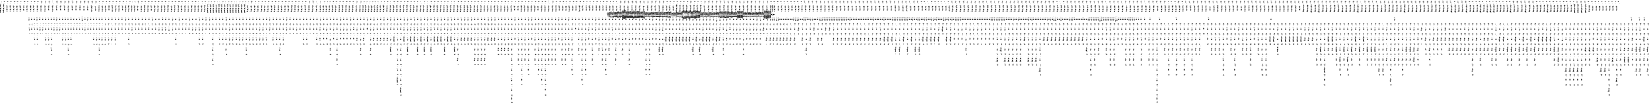 digraph FST {
rankdir = LR;
size = "8.5,11";
label = "";
center = 1;
orientation = Landscape;
ranksep = "0.4";
nodesep = "0.25";
0 [label = "0", shape = circle, style = bold, fontsize = 14]
	0 -> 0 [label = "substrates:。/0.67578", fontsize = 14];
	0 -> 0 [label = "substrates:支持/0.23101", fontsize = 14];
	0 -> 0 [label = "substrates:基板/-0.51464", fontsize = 14];
	0 -> 0 [label = "substrates:枚/0.01229", fontsize = 14];
	0 -> 0 [label = "substrates:基材/0.038491", fontsize = 14];
	0 -> 0 [label = "substrates:基板間/-0.31291", fontsize = 14];
	0 -> 0 [label = "substrates:基体/-0.090408", fontsize = 14];
	0 -> 0 [label = "substrates:基/0.15089", fontsize = 14];
	0 -> 1 [label = "substrates:<eps>/-0.090216", fontsize = 14];
	0 -> 0 [label = "substrates:ウェハ/0.2678", fontsize = 14];
	0 -> 326 [label = "substrates:<eps>/-0.080202", fontsize = 14];
	0 -> 0 [label = "12:６/0.23184", fontsize = 14];
	0 -> 0 [label = "12:１１/0.039036", fontsize = 14];
	0 -> 0 [label = "12:８/0.1846", fontsize = 14];
	0 -> 0 [label = "12:１６/0.19796", fontsize = 14];
	0 -> 0 [label = "12:１２/-0.73053", fontsize = 14];
	0 -> 0 [label = "12:１３/0.13239", fontsize = 14];
	0 -> 0 [label = "12:12/-0.43525", fontsize = 14];
	0 -> 330 [label = "12:<eps>/0.18089", fontsize = 14];
	0 -> 334 [label = "12:<eps>/-0.14305", fontsize = 14];
	0 -> 338 [label = "12:<eps>/-0.25347", fontsize = 14];
	0 -> 343 [label = "12:<eps>/-0.43931", fontsize = 14];
	0 -> 347 [label = "12:<eps>/-0.33919", fontsize = 14];
	0 -> 353 [label = "12:<eps>/-0.2788", fontsize = 14];
	0 -> 357 [label = "12:<eps>/-0.40578", fontsize = 14];
	0 -> 361 [label = "12:<eps>/-0.60658", fontsize = 14];
	0 -> 365 [label = "12:<eps>/-0.47059", fontsize = 14];
	0 -> 369 [label = "12:<eps>/-0.21833", fontsize = 14];
	0 -> 1631 [label = "12:<eps>/0.068906", fontsize = 14];
	0 -> 0 [label = "12:５/0.25534", fontsize = 14];
	0 -> 0 [label = "to:〜/-0.48595", fontsize = 14];
	0 -> 0 [label = "to:乃至/-0.34452", fontsize = 14];
	0 -> 1721 [label = "to:<eps>/-0.018134", fontsize = 14];
	0 -> 1715 [label = "to:<eps>/0.31596", fontsize = 14];
	0 -> 0 [label = "to:対/-0.19348", fontsize = 14];
	0 -> 1704 [label = "to:<eps>/0.029483", fontsize = 14];
	0 -> 1698 [label = "to:<eps>/0.22043", fontsize = 14];
	0 -> 1693 [label = "to:<eps>/0.14336", fontsize = 14];
	0 -> 1687 [label = "to:<eps>/0.18759", fontsize = 14];
	0 -> 1680 [label = "to:<eps>/0.042187", fontsize = 14];
	0 -> 1674 [label = "to:<eps>/0.25924", fontsize = 14];
	0 -> 1667 [label = "to:<eps>/0.17652", fontsize = 14];
	0 -> 1661 [label = "to:<eps>/0.55763", fontsize = 14];
	0 -> 1656 [label = "to:<eps>/0.1413", fontsize = 14];
	0 -> 1651 [label = "to:<eps>/0.57217", fontsize = 14];
	0 -> 1643 [label = "to:<eps>/-0.0055541", fontsize = 14];
	0 -> 1637 [label = "to:<eps>/0.119", fontsize = 14];
	0 -> 0 [label = "to:項/-0.12919", fontsize = 14];
	0 -> 410 [label = "to:<eps>/-0.15788", fontsize = 14];
	0 -> 406 [label = "to:<eps>/0.064301", fontsize = 14];
	0 -> 402 [label = "to:<eps>/0.040911", fontsize = 14];
	0 -> 398 [label = "to:<eps>/0.02555", fontsize = 14];
	0 -> 394 [label = "to:<eps>/-0.0025442", fontsize = 14];
	0 -> 389 [label = "to:<eps>/-0.14276", fontsize = 14];
	0 -> 386 [label = "to:<eps>/-0.11596", fontsize = 14];
	0 -> 382 [label = "to:<eps>/0.13304", fontsize = 14];
	0 -> 377 [label = "to:<eps>/-0.032176", fontsize = 14];
	0 -> 373 [label = "to:<eps>/-0.048005", fontsize = 14];
	0 -> 0 [label = "to:れ/-0.16001", fontsize = 14];
	0 -> 0 [label = "to:へ/-0.43565", fontsize = 14];
	0 -> 0 [label = "to:を/-0.39775", fontsize = 14];
	0 -> 0 [label = "to:が/-0.10491", fontsize = 14];
	0 -> 7 [label = "to:<eps>/-0.31832", fontsize = 14];
	0 -> 4 [label = "to:<eps>/-0.29564", fontsize = 14];
	0 -> 0 [label = "to:に/-0.55959", fontsize = 14];
	0 -> 0 [label = "to:する/-0.23953", fontsize = 14];
	0 -> 0 [label = "to:し/-0.30047", fontsize = 14];
	0 -> 0 [label = "to:と/-0.16568", fontsize = 14];
	0 -> 1709 [label = "to:<eps>/0.1334", fontsize = 14];
	0 -> 475 [label = "be:<eps>/0.13831", fontsize = 14];
	0 -> 497 [label = "be:<eps>/-0.082825", fontsize = 14];
	0 -> 466 [label = "be:<eps>/0.072603", fontsize = 14];
	0 -> 480 [label = "be:<eps>/-0.1549", fontsize = 14];
	0 -> 484 [label = "be:<eps>/-0.20639", fontsize = 14];
	0 -> 488 [label = "be:<eps>/-0.16134", fontsize = 14];
	0 -> 0 [label = "be:する/-0.41225", fontsize = 14];
	0 -> 0 [label = "be:も/-0.20881", fontsize = 14];
	0 -> 0 [label = "be:こと/-0.098191", fontsize = 14];
	0 -> 0 [label = "be:を/-0.26589", fontsize = 14];
	0 -> 0 [label = "be:れ/-0.066309", fontsize = 14];
	0 -> 0 [label = "be:せ/-0.11237", fontsize = 14];
	0 -> 492 [label = "be:<eps>/0.031518", fontsize = 14];
	0 -> 462 [label = "be:<eps>/-0.026941", fontsize = 14];
	0 -> 501 [label = "be:<eps>/-0.075685", fontsize = 14];
	0 -> 505 [label = "be:<eps>/0.18341", fontsize = 14];
	0 -> 457 [label = "be:<eps>/-0.027834", fontsize = 14];
	0 -> 453 [label = "be:<eps>/-0.068692", fontsize = 14];
	0 -> 449 [label = "be:<eps>/0.14922", fontsize = 14];
	0 -> 444 [label = "be:<eps>/0.024458", fontsize = 14];
	0 -> 440 [label = "be:<eps>/-0.11701", fontsize = 14];
	0 -> 431 [label = "be:<eps>/-0.08265", fontsize = 14];
	0 -> 423 [label = "be:<eps>/-0.065527", fontsize = 14];
	0 -> 419 [label = "be:<eps>/0.014326", fontsize = 14];
	0 -> 471 [label = "be:<eps>/-0.14833", fontsize = 14];
	0 -> 414 [label = "be:<eps>/-0.017358", fontsize = 14];
	0 -> 34 [label = "processed:<eps>/-0.10767", fontsize = 14];
	0 -> 29 [label = "processed:<eps>/-0.32379", fontsize = 14];
	0 -> 25 [label = "processed:<eps>/-0.31523", fontsize = 14];
	0 -> 37 [label = "processed:<eps>/-0.2777", fontsize = 14];
	0 -> 40 [label = "processed:<eps>/-0.26055", fontsize = 14];
	0 -> 43 [label = "processed:<eps>/-0.24884", fontsize = 14];
	0 -> 21 [label = "processed:<eps>/-0.28001", fontsize = 14];
	0 -> 18 [label = "processed:<eps>/-0.17352", fontsize = 14];
	0 -> 15 [label = "processed:<eps>/-0.20414", fontsize = 14];
	0 -> 0 [label = "processed:処理/-0.34981", fontsize = 14];
	0 -> 0 [label = "processed:さ/0.15013", fontsize = 14];
	0 -> 0 [label = "processed:それ/0.35072", fontsize = 14];
	0 -> 0 [label = "processed:れ/0.13567", fontsize = 14];
	0 -> 11 [label = "processed:<eps>/-0.16181", fontsize = 14];
	0 -> 0 [label = "processed:し/0.21561", fontsize = 14];
	0 -> 0 [label = "processed:た/0.061546", fontsize = 14];
	0 -> 47 [label = "processed:<eps>/-0.38508", fontsize = 14];
	0 -> 51 [label = "processed:<eps>/-0.34048", fontsize = 14];
	0 -> 56 [label = "processed:<eps>/0.088907", fontsize = 14];
	0 -> 60 [label = "processed:<eps>/-0.069084", fontsize = 14];
	0 -> 0 [label = "processed:加工/-0.43526", fontsize = 14];
	0 -> 72 [label = "are:<eps>/-0.20142", fontsize = 14];
	0 -> 1755 [label = "are:<eps>/0.13997", fontsize = 14];
	0 -> 510 [label = "are:<eps>/-0.23259", fontsize = 14];
	0 -> 516 [label = "are:<eps>/0.34452", fontsize = 14];
	0 -> 520 [label = "are:<eps>/0.28705", fontsize = 14];
	0 -> 524 [label = "are:<eps>/0.27627", fontsize = 14];
	0 -> 528 [label = "are:<eps>/-0.16412", fontsize = 14];
	0 -> 532 [label = "are:<eps>/-0.25299", fontsize = 14];
	0 -> 538 [label = "are:<eps>/0.031524", fontsize = 14];
	0 -> 544 [label = "are:<eps>/0.082076", fontsize = 14];
	0 -> 550 [label = "are:<eps>/0.064917", fontsize = 14];
	0 -> 556 [label = "are:<eps>/-0.15302", fontsize = 14];
	0 -> 560 [label = "are:<eps>/0.10599", fontsize = 14];
	0 -> 564 [label = "are:<eps>/-0.026386", fontsize = 14];
	0 -> 568 [label = "are:<eps>/0.067353", fontsize = 14];
	0 -> 573 [label = "are:<eps>/0.04156", fontsize = 14];
	0 -> 578 [label = "are:<eps>/-0.18472", fontsize = 14];
	0 -> 583 [label = "are:<eps>/0.041099", fontsize = 14];
	0 -> 1727 [label = "are:<eps>/0.035431", fontsize = 14];
	0 -> 1734 [label = "are:<eps>/-0.016381", fontsize = 14];
	0 -> 1741 [label = "are:<eps>/0.19475", fontsize = 14];
	0 -> 1747 [label = "are:<eps>/0.060916", fontsize = 14];
	0 -> 0 [label = "are:は/-0.45172", fontsize = 14];
	0 -> 63 [label = "are:<eps>/-0.24562", fontsize = 14];
	0 -> 66 [label = "are:<eps>/-0.29514", fontsize = 14];
	0 -> 0 [label = "are:て/0.12694", fontsize = 14];
	0 -> 0 [label = "are:に/0.1993", fontsize = 14];
	0 -> 0 [label = "are:が/-0.48233", fontsize = 14];
	0 -> 0 [label = "are:を/-0.39481", fontsize = 14];
	0 -> 69 [label = "are:<eps>/-0.23128", fontsize = 14];
	0 -> 0 [label = "are:れ/-0.11985", fontsize = 14];
	0 -> 0 [label = "are:それぞれ/-0.23583", fontsize = 14];
	0 -> 663 [label = "held:<eps>/-0.22929", fontsize = 14];
	0 -> 746 [label = "held:<eps>/-0.35214", fontsize = 14];
	0 -> 622 [label = "held:<eps>/-0.37635", fontsize = 14];
	0 -> 629 [label = "held:<eps>/-0.25159", fontsize = 14];
	0 -> 633 [label = "held:<eps>/-0.46063", fontsize = 14];
	0 -> 639 [label = "held:<eps>/-0.28311", fontsize = 14];
	0 -> 646 [label = "held:<eps>/-0.38085", fontsize = 14];
	0 -> 1767 [label = "held:<eps>/-0.1408", fontsize = 14];
	0 -> 1761 [label = "held:<eps>/0.12176", fontsize = 14];
	0 -> 0 [label = "held:た/0.061635", fontsize = 14];
	0 -> 75 [label = "held:<eps>/-0.28234", fontsize = 14];
	0 -> 0 [label = "held:。/0.63113", fontsize = 14];
	0 -> 0 [label = "held:れ/-0.060584", fontsize = 14];
	0 -> 78 [label = "held:<eps>/-0.03199", fontsize = 14];
	0 -> 81 [label = "held:<eps>/-0.15171", fontsize = 14];
	0 -> 0 [label = "held:保持/-0.49292", fontsize = 14];
	0 -> 85 [label = "held:<eps>/-0.58547", fontsize = 14];
	0 -> 89 [label = "held:<eps>/-0.44137", fontsize = 14];
	0 -> 94 [label = "held:<eps>/-0.31466", fontsize = 14];
	0 -> 0 [label = "held:まま/0.0012083", fontsize = 14];
	0 -> 98 [label = "held:<eps>/-0.097821", fontsize = 14];
	0 -> 102 [label = "held:<eps>/-0.052339", fontsize = 14];
	0 -> 106 [label = "held:<eps>/-0.128", fontsize = 14];
	0 -> 0 [label = "held:貯留/0.021009", fontsize = 14];
	0 -> 0 [label = "held:滞留/-0.04404", fontsize = 14];
	0 -> 0 [label = "held:押さえ/-0.029878", fontsize = 14];
	0 -> 0 [label = "held:維持/-0.18398", fontsize = 14];
	0 -> 110 [label = "held:<eps>/-0.16682", fontsize = 14];
	0 -> 0 [label = "held:把持/-0.21032", fontsize = 14];
	0 -> 0 [label = "held:挟/-0.11995", fontsize = 14];
	0 -> 654 [label = "held:<eps>/-0.36699", fontsize = 14];
	0 -> 669 [label = "held:<eps>/0.044198", fontsize = 14];
	0 -> 675 [label = "held:<eps>/0.040018", fontsize = 14];
	0 -> 681 [label = "held:<eps>/0.0074183", fontsize = 14];
	0 -> 685 [label = "held:<eps>/-0.081455", fontsize = 14];
	0 -> 691 [label = "held:<eps>/-0.11465", fontsize = 14];
	0 -> 697 [label = "held:<eps>/-0.31629", fontsize = 14];
	0 -> 702 [label = "held:<eps>/-0.3573", fontsize = 14];
	0 -> 709 [label = "held:<eps>/0.2165", fontsize = 14];
	0 -> 712 [label = "held:<eps>/0.11504", fontsize = 14];
	0 -> 717 [label = "held:<eps>/-0.27631", fontsize = 14];
	0 -> 725 [label = "held:<eps>/0.056544", fontsize = 14];
	0 -> 732 [label = "held:<eps>/-0.076526", fontsize = 14];
	0 -> 736 [label = "held:<eps>/-0.25464", fontsize = 14];
	0 -> 742 [label = "held:<eps>/0.21868", fontsize = 14];
	0 -> 616 [label = "held:<eps>/-0.07751", fontsize = 14];
	0 -> 751 [label = "held:<eps>/-0.22249", fontsize = 14];
	0 -> 0 [label = "held:収め/0.024106", fontsize = 14];
	0 -> 0 [label = "held:保有/-0.16336", fontsize = 14];
	0 -> 0 [label = "held:ホールド/-0.16942", fontsize = 14];
	0 -> 0 [label = "held:保/-0.1693", fontsize = 14];
	0 -> 117 [label = "held:<eps>/-0.14238", fontsize = 14];
	0 -> 114 [label = "held:<eps>/-0.11658", fontsize = 14];
	0 -> 588 [label = "held:<eps>/-0.15292", fontsize = 14];
	0 -> 598 [label = "held:<eps>/-0.20415", fontsize = 14];
	0 -> 602 [label = "held:<eps>/-0.31805", fontsize = 14];
	0 -> 608 [label = "held:<eps>/-0.32904", fontsize = 14];
	0 -> 757 [label = "held:<eps>/-0.37699", fontsize = 14];
	0 -> 764 [label = "held:<eps>/-0.16867", fontsize = 14];
	0 -> 769 [label = "held:<eps>/0.09112", fontsize = 14];
	0 -> 773 [label = "held:<eps>/-0.16249", fontsize = 14];
	0 -> 810 [label = "in:<eps>/-0.21616", fontsize = 14];
	0 -> 806 [label = "in:<eps>/-0.21792", fontsize = 14];
	0 -> 802 [label = "in:<eps>/-0.27372", fontsize = 14];
	0 -> 798 [label = "in:<eps>/-0.094286", fontsize = 14];
	0 -> 792 [label = "in:<eps>/-0.27544", fontsize = 14];
	0 -> 788 [label = "in:<eps>/-0.21221", fontsize = 14];
	0 -> 783 [label = "in:<eps>/-0.25761", fontsize = 14];
	0 -> 779 [label = "in:<eps>/-0.22191", fontsize = 14];
	0 -> 814 [label = "in:<eps>/-0.44198", fontsize = 14];
	0 -> 821 [label = "in:<eps>/-0.4334", fontsize = 14];
	0 -> 828 [label = "in:<eps>/-0.1806", fontsize = 14];
	0 -> 832 [label = "in:<eps>/-0.068546", fontsize = 14];
	0 -> 0 [label = "in:そして/-0.12282", fontsize = 14];
	0 -> 0 [label = "in:の/0.065169", fontsize = 14];
	0 -> 0 [label = "in:また/-0.18899", fontsize = 14];
	0 -> 0 [label = "in:で/-0.39898", fontsize = 14];
	0 -> 0 [label = "in:し/-0.10563", fontsize = 14];
	0 -> 0 [label = "in:に/-0.47864", fontsize = 14];
	0 -> 120 [label = "in:<eps>/-0.48289", fontsize = 14];
	0 -> 123 [label = "in:<eps>/-0.55957", fontsize = 14];
	0 -> 0 [label = "in:い/-0.20005", fontsize = 14];
	0 -> 0 [label = "in:を/0.10485", fontsize = 14];
	0 -> 127 [label = "in:<eps>/-0.25588", fontsize = 14];
	0 -> 0 [label = "in:中/-0.38081", fontsize = 14];
	0 -> 130 [label = "in:<eps>/-0.38334", fontsize = 14];
	0 -> 0 [label = "in:内/-0.34724", fontsize = 14];
	0 -> 133 [label = "in:<eps>/-0.3391", fontsize = 14];
	0 -> 136 [label = "in:<eps>/-0.39326", fontsize = 14];
	0 -> 139 [label = "in:<eps>/-0.36047", fontsize = 14];
	0 -> 1774 [label = "in:<eps>/-0.21861", fontsize = 14];
	0 -> 1780 [label = "in:<eps>/-0.19933", fontsize = 14];
	0 -> 0 [label = "in:さ/-0.21148", fontsize = 14];
	0 -> 0 [label = "in:方向/-0.11699", fontsize = 14];
	0 -> 142 [label = "in:<eps>/-0.24155", fontsize = 14];
	0 -> 866 [label = "a:<eps>/-0.23959", fontsize = 14];
	0 -> 836 [label = "a:<eps>/-0.36201", fontsize = 14];
	0 -> 841 [label = "a:<eps>/-0.3525", fontsize = 14];
	0 -> 846 [label = "a:<eps>/0.015994", fontsize = 14];
	0 -> 850 [label = "a:<eps>/-0.56207", fontsize = 14];
	0 -> 854 [label = "a:<eps>/-0.22812", fontsize = 14];
	0 -> 858 [label = "a:<eps>/-0.079569", fontsize = 14];
	0 -> 862 [label = "a:<eps>/-0.44948", fontsize = 14];
	0 -> 870 [label = "a:<eps>/-0.31773", fontsize = 14];
	0 -> 874 [label = "a:<eps>/-0.33995", fontsize = 14];
	0 -> 878 [label = "a:<eps>/-0.37752", fontsize = 14];
	0 -> 883 [label = "a:<eps>/-0.33325", fontsize = 14];
	0 -> 887 [label = "a:<eps>/-0.36252", fontsize = 14];
	0 -> 892 [label = "a:<eps>/-0.40679", fontsize = 14];
	0 -> 896 [label = "a:<eps>/-0.32103", fontsize = 14];
	0 -> 900 [label = "a:<eps>/-0.36561", fontsize = 14];
	0 -> 904 [label = "a:<eps>/-0.34434", fontsize = 14];
	0 -> 909 [label = "a:<eps>/-0.1571", fontsize = 14];
	0 -> 0 [label = "a:半/-0.29268", fontsize = 14];
	0 -> 1582 [label = "a:<eps>/-0.46673", fontsize = 14];
	0 -> 1586 [label = "a:<eps>/-0.04621", fontsize = 14];
	0 -> 1590 [label = "a:<eps>/-0.39137", fontsize = 14];
	0 -> 1595 [label = "a:<eps>/-0.21715", fontsize = 14];
	0 -> 1599 [label = "a:<eps>/-0.37623", fontsize = 14];
	0 -> 1603 [label = "a:<eps>/-0.44056", fontsize = 14];
	0 -> 1607 [label = "a:<eps>/0.11583", fontsize = 14];
	0 -> 1611 [label = "a:<eps>/-0.38065", fontsize = 14];
	0 -> 1615 [label = "a:<eps>/-0.19636", fontsize = 14];
	0 -> 1786 [label = "a:<eps>/-0.14996", fontsize = 14];
	0 -> 2102 [label = "a:<eps>/0.0002249", fontsize = 14];
	0 -> 2108 [label = "a:<eps>/0.056023", fontsize = 14];
	0 -> 0 [label = "a:a/-0.27632", fontsize = 14];
	0 -> 0 [label = "a:、/-0.53146", fontsize = 14];
	0 -> 145 [label = "a:<eps>/-0.31884", fontsize = 14];
	0 -> 0 [label = "a:た/-0.4067", fontsize = 14];
	0 -> 0 [label = "a:その/-0.33499", fontsize = 14];
	0 -> 0 [label = "a:は/-0.45571", fontsize = 14];
	0 -> 148 [label = "a:<eps>/-0.39478", fontsize = 14];
	0 -> 0 [label = "a:また/-0.28764", fontsize = 14];
	0 -> 151 [label = "a:<eps>/-0.33191", fontsize = 14];
	0 -> 0 [label = "a:さらに/-0.27717", fontsize = 14];
	0 -> 0 [label = "a:する/-0.4215", fontsize = 14];
	0 -> 0 [label = "a:る/-0.33829", fontsize = 14];
	0 -> 0 [label = "a:１/-0.33059", fontsize = 14];
	0 -> 0 [label = "a:ａ/-0.36908", fontsize = 14];
	0 -> 913 [label = "substrate:<eps>/-0.35258", fontsize = 14];
	0 -> 0 [label = "substrate:後/0.2981", fontsize = 14];
	0 -> 0 [label = "substrate:板/0.14433", fontsize = 14];
	0 -> 0 [label = "substrate:基板/-0.73973", fontsize = 14];
	0 -> 0 [label = "substrate:基材/-0.28733", fontsize = 14];
	0 -> 0 [label = "substrate:基体/-0.37236", fontsize = 14];
	0 -> 0 [label = "substrate:下地/-0.090911", fontsize = 14];
	0 -> 0 [label = "substrate:ストレート/-0.2162", fontsize = 14];
	0 -> 157 [label = "carrier:<eps>/-0.12248", fontsize = 14];
	0 -> 154 [label = "carrier:<eps>/-0.40275", fontsize = 14];
	0 -> 0 [label = "carrier:担持/-0.29759", fontsize = 14];
	0 -> 0 [label = "carrier:搬送/-0.31922", fontsize = 14];
	0 -> 0 [label = "carrier:体/-0.093793", fontsize = 14];
	0 -> 0 [label = "carrier:台/-0.060331", fontsize = 14];
	0 -> 0 [label = "carrier:保持/0.23208", fontsize = 14];
	0 -> 0 [label = "carrier:キャリア/-0.71681", fontsize = 14];
	0 -> 160 [label = "carrier:<eps>/-0.36972", fontsize = 14];
	0 -> 0 [label = "carrier:キャリアー/-0.38741", fontsize = 14];
	0 -> 0 [label = "carrier:搬送波/-0.36844", fontsize = 14];
	0 -> 1989 [label = "carrier:<eps>/-0.08743", fontsize = 14];
	0 -> 0 [label = "carrier:所持/-0.018304", fontsize = 14];
	0 -> 0 [label = "carrier:キャリー/-0.23925", fontsize = 14];
	0 -> 0 [label = "carrier:リヤ/-0.15042", fontsize = 14];
	0 -> 0 [label = "carrier:キャリヤー/-0.27314", fontsize = 14];
	0 -> 0 [label = "carrier:キャリヤ/-0.31924", fontsize = 14];
	0 -> 163 [label = "carrier:<eps>/-0.17285", fontsize = 14];
	0 -> 922 [label = "carrier:<eps>/-0.44175", fontsize = 14];
	0 -> 917 [label = "carrier:<eps>/-0.21365", fontsize = 14];
	0 -> 0 [label = "carrier:ハキャリア/-0.31737", fontsize = 14];
	0 -> 0 [label = "carrier:担体/-0.46282", fontsize = 14];
	0 -> 1167 [label = "10:<eps>/0.044114", fontsize = 14];
	0 -> 1196 [label = "10:<eps>/-0.46073", fontsize = 14];
	0 -> 1192 [label = "10:<eps>/-0.56282", fontsize = 14];
	0 -> 1188 [label = "10:<eps>/-0.11955", fontsize = 14];
	0 -> 1184 [label = "10:<eps>/0.029872", fontsize = 14];
	0 -> 2114 [label = "10:<eps>/-0.096735", fontsize = 14];
	0 -> 2041 [label = "10:<eps>/-0.063967", fontsize = 14];
	0 -> 2035 [label = "10:<eps>/-0.020675", fontsize = 14];
	0 -> 2027 [label = "10:<eps>/-0.10504", fontsize = 14];
	0 -> 2019 [label = "10:<eps>/-0.20557", fontsize = 14];
	0 -> 2011 [label = "10:<eps>/-0.089379", fontsize = 14];
	0 -> 2003 [label = "10:<eps>/-0.049008", fontsize = 14];
	0 -> 1995 [label = "10:<eps>/-0.083308", fontsize = 14];
	0 -> 1179 [label = "10:<eps>/-0.28972", fontsize = 14];
	0 -> 1175 [label = "10:<eps>/-0.58511", fontsize = 14];
	0 -> 1171 [label = "10:<eps>/0.099418", fontsize = 14];
	0 -> 1200 [label = "10:<eps>/0.21941", fontsize = 14];
	0 -> 963 [label = "10:<eps>/-0.065337", fontsize = 14];
	0 -> 959 [label = "10:<eps>/-0.056362", fontsize = 14];
	0 -> 955 [label = "10:<eps>/-0.42222", fontsize = 14];
	0 -> 951 [label = "10:<eps>/0.1126", fontsize = 14];
	0 -> 947 [label = "10:<eps>/-0.41973", fontsize = 14];
	0 -> 942 [label = "10:<eps>/-0.37051", fontsize = 14];
	0 -> 938 [label = "10:<eps>/-0.21847", fontsize = 14];
	0 -> 934 [label = "10:<eps>/-0.3458", fontsize = 14];
	0 -> 930 [label = "10:<eps>/-0.48287", fontsize = 14];
	0 -> 926 [label = "10:<eps>/-0.22257", fontsize = 14];
	0 -> 1204 [label = "10:<eps>/0.17186", fontsize = 14];
	0 -> 1208 [label = "10:<eps>/0.24569", fontsize = 14];
	0 -> 0 [label = "10:ｉｏ/7.7048e-05", fontsize = 14];
	0 -> 0 [label = "10:８/0.11016", fontsize = 14];
	0 -> 0 [label = "10:１/0.18635", fontsize = 14];
	0 -> 0 [label = "10:２/0.18983", fontsize = 14];
	0 -> 0 [label = "10:３/0.19367", fontsize = 14];
	0 -> 0 [label = "10:１０/-0.71245", fontsize = 14];
	0 -> 0 [label = "10:９/0.04621", fontsize = 14];
	0 -> 0 [label = "10:10/-0.27655", fontsize = 14];
	0 -> 1792 [label = "10:<eps>/-0.27855", fontsize = 14];
	0 -> 1798 [label = "10:<eps>/0.80133", fontsize = 14];
	0 -> 1802 [label = "10:<eps>/-0.27851", fontsize = 14];
	0 -> 1807 [label = "10:<eps>/-0.32518", fontsize = 14];
	0 -> 1813 [label = "10:<eps>/-0.078201", fontsize = 14];
	0 -> 1818 [label = "10:<eps>/-0.29981", fontsize = 14];
	0 -> 1823 [label = "10:<eps>/0.43995", fontsize = 14];
	0 -> 1828 [label = ",:<eps>/-0.25661", fontsize = 14];
	0 -> 1832 [label = ",:<eps>/-0.19649", fontsize = 14];
	0 -> 1837 [label = ",:<eps>/-0.11064", fontsize = 14];
	0 -> 1842 [label = ",:<eps>/-0.13636", fontsize = 14];
	0 -> 1847 [label = ",:<eps>/-0.17279", fontsize = 14];
	0 -> 1852 [label = ",:<eps>/-0.11961", fontsize = 14];
	0 -> 1857 [label = ",:<eps>/-0.10419", fontsize = 14];
	0 -> 1862 [label = ",:<eps>/-0.26395", fontsize = 14];
	0 -> 1869 [label = ",:<eps>/-0.11698", fontsize = 14];
	0 -> 1874 [label = ",:<eps>/-0.16178", fontsize = 14];
	0 -> 1880 [label = ",:<eps>/-0.1223", fontsize = 14];
	0 -> 1885 [label = ",:<eps>/-0.21595", fontsize = 14];
	0 -> 1890 [label = ",:<eps>/-0.17357", fontsize = 14];
	0 -> 2134 [label = ",:<eps>/-0.10412", fontsize = 14];
	0 -> 0 [label = ",:、/-0.60301", fontsize = 14];
	0 -> 0 [label = ",:で/-0.41565", fontsize = 14];
	0 -> 0 [label = ",:と/-0.27357", fontsize = 14];
	0 -> 0 [label = ",:に/-0.42948", fontsize = 14];
	0 -> 0 [label = ",:が/0.10803", fontsize = 14];
	0 -> 0 [label = ",:，/-0.41118", fontsize = 14];
	0 -> 2127 [label = ",:<eps>/-0.27156", fontsize = 14];
	0 -> 2120 [label = ",:<eps>/-0.056235", fontsize = 14];
	0 -> 1018 [label = ",:<eps>/-0.26474", fontsize = 14];
	0 -> 1013 [label = ",:<eps>/-0.050441", fontsize = 14];
	0 -> 1009 [label = ",:<eps>/-0.044393", fontsize = 14];
	0 -> 1006 [label = ",:<eps>/-0.3445", fontsize = 14];
	0 -> 1002 [label = ",:<eps>/-0.34083", fontsize = 14];
	0 -> 998 [label = ",:<eps>/-0.24185", fontsize = 14];
	0 -> 994 [label = ",:<eps>/-0.25465", fontsize = 14];
	0 -> 990 [label = ",:<eps>/-0.268", fontsize = 14];
	0 -> 986 [label = ",:<eps>/-0.32455", fontsize = 14];
	0 -> 982 [label = ",:<eps>/-0.41563", fontsize = 14];
	0 -> 978 [label = ",:<eps>/-0.32156", fontsize = 14];
	0 -> 974 [label = ",:<eps>/-0.14497", fontsize = 14];
	0 -> 970 [label = ",:<eps>/-0.24613", fontsize = 14];
	0 -> 967 [label = ",:<eps>/-0.34046", fontsize = 14];
	0 -> 2140 [label = ",:<eps>/-0.094161", fontsize = 14];
	0 -> 1951 [label = "and:<eps>/-0.1958", fontsize = 14];
	0 -> 1029 [label = "and:<eps>/-0.34986", fontsize = 14];
	0 -> 1896 [label = "and:<eps>/-0.38046", fontsize = 14];
	0 -> 0 [label = "and:ａｎｄ/-0.32098", fontsize = 14];
	0 -> 0 [label = "and:、/-0.41499", fontsize = 14];
	0 -> 0 [label = "and:と/-0.55896", fontsize = 14];
	0 -> 1977 [label = "and:<eps>/-0.14284", fontsize = 14];
	0 -> 1972 [label = "and:<eps>/-0.39448", fontsize = 14];
	0 -> 1967 [label = "and:<eps>/-0.38202", fontsize = 14];
	0 -> 1087 [label = "and:<eps>/-0.25165", fontsize = 14];
	0 -> 1083 [label = "and:<eps>/-0.2367", fontsize = 14];
	0 -> 1079 [label = "and:<eps>/-0.13329", fontsize = 14];
	0 -> 1075 [label = "and:<eps>/-0.33853", fontsize = 14];
	0 -> 1071 [label = "and:<eps>/-0.19425", fontsize = 14];
	0 -> 1067 [label = "and:<eps>/-0.17098", fontsize = 14];
	0 -> 1902 [label = "and:<eps>/-0.26089", fontsize = 14];
	0 -> 1907 [label = "and:<eps>/-0.13465", fontsize = 14];
	0 -> 1912 [label = "and:<eps>/-0.35842", fontsize = 14];
	0 -> 1918 [label = "and:<eps>/-0.31998", fontsize = 14];
	0 -> 1924 [label = "and:<eps>/-0.36604", fontsize = 14];
	0 -> 1929 [label = "and:<eps>/-0.072933", fontsize = 14];
	0 -> 1935 [label = "and:<eps>/-0.042523", fontsize = 14];
	0 -> 1940 [label = "and:<eps>/-0.19605", fontsize = 14];
	0 -> 1946 [label = "and:<eps>/-0.14674", fontsize = 14];
	0 -> 1063 [label = "and:<eps>/-0.19851", fontsize = 14];
	0 -> 1957 [label = "and:<eps>/-0.22541", fontsize = 14];
	0 -> 1962 [label = "and:<eps>/-0.26432", fontsize = 14];
	0 -> 1059 [label = "and:<eps>/-0.18777", fontsize = 14];
	0 -> 1055 [label = "and:<eps>/-0.19338", fontsize = 14];
	0 -> 0 [label = "and:および/-0.59005", fontsize = 14];
	0 -> 0 [label = "and:とも/-0.22509", fontsize = 14];
	0 -> 0 [label = "and:及び/-0.5598", fontsize = 14];
	0 -> 0 [label = "and:／/-0.17653", fontsize = 14];
	0 -> 0 [label = "and:や/-0.42382", fontsize = 14];
	0 -> 0 [label = "and:・/-0.23966", fontsize = 14];
	0 -> 0 [label = "and:，/-0.43971", fontsize = 14];
	0 -> 173 [label = "and:<eps>/-0.2664", fontsize = 14];
	0 -> 0 [label = "and:り/-0.37128", fontsize = 14];
	0 -> 0 [label = "and:し/-0.19941", fontsize = 14];
	0 -> 170 [label = "and:<eps>/-0.37709", fontsize = 14];
	0 -> 166 [label = "and:<eps>/-0.36289", fontsize = 14];
	0 -> 1022 [label = "and:<eps>/-0.28601", fontsize = 14];
	0 -> 1025 [label = "and:<eps>/-0.39744", fontsize = 14];
	0 -> 1051 [label = "and:<eps>/-0.26079", fontsize = 14];
	0 -> 1033 [label = "and:<eps>/-0.10542", fontsize = 14];
	0 -> 1036 [label = "and:<eps>/-0.15191", fontsize = 14];
	0 -> 1039 [label = "and:<eps>/-0.18147", fontsize = 14];
	0 -> 1043 [label = "and:<eps>/-0.37131", fontsize = 14];
	0 -> 1047 [label = "and:<eps>/-0.28938", fontsize = 14];
	0 -> 0 [label = "the:する/-0.24789", fontsize = 14];
	0 -> 0 [label = "the:尚/-0.22102", fontsize = 14];
	0 -> 0 [label = "the:各/-0.23004", fontsize = 14];
	0 -> 0 [label = "the:ア/-0.21137", fontsize = 14];
	0 -> 0 [label = "the:、/-0.56087", fontsize = 14];
	0 -> 0 [label = "the:た/-0.31363", fontsize = 14];
	0 -> 0 [label = "the:（/-0.22286", fontsize = 14];
	0 -> 0 [label = "the:その/-0.31193", fontsize = 14];
	0 -> 0 [label = "the:の/-0.46103", fontsize = 14];
	0 -> 0 [label = "the:は/-0.3999", fontsize = 14];
	0 -> 1091 [label = "the:<eps>/0.0098065", fontsize = 14];
	0 -> 1095 [label = "the:<eps>/-0.61209", fontsize = 14];
	0 -> 1099 [label = "the:<eps>/-0.27134", fontsize = 14];
	0 -> 1103 [label = "the:<eps>/-0.3671", fontsize = 14];
	0 -> 1108 [label = "the:<eps>/-0.30616", fontsize = 14];
	0 -> 1113 [label = "the:<eps>/-0.39322", fontsize = 14];
	0 -> 1117 [label = "the:<eps>/-0.50572", fontsize = 14];
	0 -> 1122 [label = "the:<eps>/-0.40366", fontsize = 14];
	0 -> 1126 [label = "the:<eps>/-0.3721", fontsize = 14];
	0 -> 1131 [label = "the:<eps>/-0.36763", fontsize = 14];
	0 -> 1136 [label = "the:<eps>/-0.39277", fontsize = 14];
	0 -> 1140 [label = "the:<eps>/-0.40531", fontsize = 14];
	0 -> 1144 [label = "the:<eps>/-0.26065", fontsize = 14];
	0 -> 1148 [label = "the:<eps>/-0.25394", fontsize = 14];
	0 -> 1152 [label = "the:<eps>/-0.37672", fontsize = 14];
	0 -> 1156 [label = "the:<eps>/0.38056", fontsize = 14];
	0 -> 1159 [label = "the:<eps>/-0.346", fontsize = 14];
	0 -> 1163 [label = "the:<eps>/-0.32032", fontsize = 14];
	0 -> 176 [label = "the:<eps>/-0.3569", fontsize = 14];
	0 -> 179 [label = "the:<eps>/-0.31222", fontsize = 14];
	0 -> 182 [label = "the:<eps>/-0.43285", fontsize = 14];
	0 -> 1983 [label = "the:<eps>/-0.25709", fontsize = 14];
	0 -> 185 [label = "the:<eps>/-0.38489", fontsize = 14];
	0 -> 0 [label = "the:この/-0.36216", fontsize = 14];
	0 -> 0 [label = "the:本/-0.2343", fontsize = 14];
	0 -> 0 [label = "the:前記/-0.39973", fontsize = 14];
	0 -> 1212 [label = "is:<eps>/-0.19443", fontsize = 14];
	0 -> 0 [label = "is:が/-0.59235", fontsize = 14];
	0 -> 2047 [label = "is:<eps>/0.34035", fontsize = 14];
	0 -> 2052 [label = "is:<eps>/0.32423", fontsize = 14];
	0 -> 1218 [label = "is:<eps>/-0.028074", fontsize = 14];
	0 -> 1223 [label = "is:<eps>/-0.074898", fontsize = 14];
	0 -> 1229 [label = "is:<eps>/-0.16013", fontsize = 14];
	0 -> 1235 [label = "is:<eps>/-0.10572", fontsize = 14];
	0 -> 1241 [label = "is:<eps>/-0.117", fontsize = 14];
	0 -> 1247 [label = "is:<eps>/-0.32912", fontsize = 14];
	0 -> 1253 [label = "is:<eps>/-0.0037396", fontsize = 14];
	0 -> 1257 [label = "is:<eps>/-0.31668", fontsize = 14];
	0 -> 1263 [label = "is:<eps>/-0.26402", fontsize = 14];
	0 -> 1269 [label = "is:<eps>/-0.10574", fontsize = 14];
	0 -> 1275 [label = "is:<eps>/-0.12859", fontsize = 14];
	0 -> 1282 [label = "is:<eps>/0.31663", fontsize = 14];
	0 -> 1286 [label = "is:<eps>/0.3171", fontsize = 14];
	0 -> 1290 [label = "is:<eps>/0.058642", fontsize = 14];
	0 -> 1294 [label = "is:<eps>/0.15713", fontsize = 14];
	0 -> 1298 [label = "is:<eps>/-0.066393", fontsize = 14];
	0 -> 1302 [label = "is:<eps>/-0.16493", fontsize = 14];
	0 -> 1306 [label = "is:<eps>/-0.24798", fontsize = 14];
	0 -> 1310 [label = "is:<eps>/-0.12243", fontsize = 14];
	0 -> 1314 [label = "is:<eps>/-0.16807", fontsize = 14];
	0 -> 1318 [label = "is:<eps>/0.035858", fontsize = 14];
	0 -> 1322 [label = "is:<eps>/-0.20345", fontsize = 14];
	0 -> 1326 [label = "is:<eps>/-0.18767", fontsize = 14];
	0 -> 2058 [label = "is:<eps>/-0.054509", fontsize = 14];
	0 -> 2065 [label = "is:<eps>/-0.12283", fontsize = 14];
	0 -> 2072 [label = "is:<eps>/0.082563", fontsize = 14];
	0 -> 2081 [label = "is:<eps>/-0.0061541", fontsize = 14];
	0 -> 2087 [label = "is:<eps>/-0.2105", fontsize = 14];
	0 -> 0 [label = "is:れ/-0.27942", fontsize = 14];
	0 -> 0 [label = "is:を/-0.5021", fontsize = 14];
	0 -> 0 [label = "is:あ/-0.039107", fontsize = 14];
	0 -> 0 [label = "is:も/-0.11893", fontsize = 14];
	0 -> 0 [label = "is:に/-0.060866", fontsize = 14];
	0 -> 0 [label = "is:は/-0.57102", fontsize = 14];
	0 -> 0 [label = "is:の/0.052175", fontsize = 14];
	0 -> 1396 [label = "placed:<eps>/0.078801", fontsize = 14];
	0 -> 1400 [label = "placed:<eps>/-0.32865", fontsize = 14];
	0 -> 1406 [label = "placed:<eps>/-0.069102", fontsize = 14];
	0 -> 1410 [label = "placed:<eps>/-0.15523", fontsize = 14];
	0 -> 1416 [label = "placed:<eps>/-0.044816", fontsize = 14];
	0 -> 1422 [label = "placed:<eps>/-0.26324", fontsize = 14];
	0 -> 1432 [label = "placed:<eps>/0.17441", fontsize = 14];
	0 -> 1436 [label = "placed:<eps>/-0.14773", fontsize = 14];
	0 -> 1441 [label = "placed:<eps>/-0.31839", fontsize = 14];
	0 -> 1448 [label = "placed:<eps>/0.090974", fontsize = 14];
	0 -> 1453 [label = "placed:<eps>/-0.2074", fontsize = 14];
	0 -> 1460 [label = "placed:<eps>/-0.2095", fontsize = 14];
	0 -> 1465 [label = "placed:<eps>/-0.29563", fontsize = 14];
	0 -> 1472 [label = "placed:<eps>/0.021886", fontsize = 14];
	0 -> 1477 [label = "placed:<eps>/-0.065472", fontsize = 14];
	0 -> 1484 [label = "placed:<eps>/0.16561", fontsize = 14];
	0 -> 1489 [label = "placed:<eps>/-0.1773", fontsize = 14];
	0 -> 1494 [label = "placed:<eps>/0.24463", fontsize = 14];
	0 -> 1497 [label = "placed:<eps>/0.19045", fontsize = 14];
	0 -> 1501 [label = "placed:<eps>/0.15692", fontsize = 14];
	0 -> 1506 [label = "placed:<eps>/0.1771", fontsize = 14];
	0 -> 1511 [label = "placed:<eps>/0.009289", fontsize = 14];
	0 -> 1516 [label = "placed:<eps>/-0.10888", fontsize = 14];
	0 -> 1523 [label = "placed:<eps>/0.030261", fontsize = 14];
	0 -> 1527 [label = "placed:<eps>/-0.10398", fontsize = 14];
	0 -> 1532 [label = "placed:<eps>/-0.19712", fontsize = 14];
	0 -> 1539 [label = "placed:<eps>/-0.086063", fontsize = 14];
	0 -> 1543 [label = "placed:<eps>/0.10116", fontsize = 14];
	0 -> 1548 [label = "placed:<eps>/-0.14727", fontsize = 14];
	0 -> 1553 [label = "placed:<eps>/-0.1808", fontsize = 14];
	0 -> 1559 [label = "placed:<eps>/0.062467", fontsize = 14];
	0 -> 1563 [label = "placed:<eps>/-0.09461", fontsize = 14];
	0 -> 1568 [label = "placed:<eps>/-0.16491", fontsize = 14];
	0 -> 1575 [label = "placed:<eps>/0.058124", fontsize = 14];
	0 -> 0 [label = "placed:挟み込/0.0052579", fontsize = 14];
	0 -> 1390 [label = "placed:<eps>/0.090592", fontsize = 14];
	0 -> 1384 [label = "placed:<eps>/-0.11981", fontsize = 14];
	0 -> 1378 [label = "placed:<eps>/-0.27729", fontsize = 14];
	0 -> 1374 [label = "placed:<eps>/-0.10131", fontsize = 14];
	0 -> 188 [label = "placed:<eps>/-0.051471", fontsize = 14];
	0 -> 1370 [label = "placed:<eps>/-0.097327", fontsize = 14];
	0 -> 1364 [label = "placed:<eps>/-0.14707", fontsize = 14];
	0 -> 1358 [label = "placed:<eps>/0.047192", fontsize = 14];
	0 -> 0 [label = "placed:介設/-0.021244", fontsize = 14];
	0 -> 289 [label = "placed:<eps>/-0.093182", fontsize = 14];
	0 -> 284 [label = "placed:<eps>/-0.15303", fontsize = 14];
	0 -> 0 [label = "placed:た/0.12549", fontsize = 14];
	0 -> 0 [label = "placed:定ま/0.10827", fontsize = 14];
	0 -> 192 [label = "placed:<eps>/-0.2184", fontsize = 14];
	0 -> 196 [label = "placed:<eps>/-0.17556", fontsize = 14];
	0 -> 199 [label = "placed:<eps>/-0.043803", fontsize = 14];
	0 -> 202 [label = "placed:<eps>/-0.16346", fontsize = 14];
	0 -> 0 [label = "placed:い/0.32404", fontsize = 14];
	0 -> 0 [label = "placed:さ/0.05078", fontsize = 14];
	0 -> 208 [label = "placed:<eps>/-0.051272", fontsize = 14];
	0 -> 211 [label = "placed:<eps>/-0.084799", fontsize = 14];
	0 -> 215 [label = "placed:<eps>/-0.050229", fontsize = 14];
	0 -> 219 [label = "placed:<eps>/-0.26766", fontsize = 14];
	0 -> 0 [label = "placed:設け/-0.064762", fontsize = 14];
	0 -> 224 [label = "placed:<eps>/-0.16968", fontsize = 14];
	0 -> 0 [label = "placed:挿入/0.065938", fontsize = 14];
	0 -> 0 [label = "placed:配設/-0.098435", fontsize = 14];
	0 -> 228 [label = "placed:<eps>/-0.18457", fontsize = 14];
	0 -> 0 [label = "placed:装着/-0.0012168", fontsize = 14];
	0 -> 0 [label = "placed:入れ/-0.13483", fontsize = 14];
	0 -> 232 [label = "placed:<eps>/-0.14144", fontsize = 14];
	0 -> 2095 [label = "placed:<eps>/-0.016387", fontsize = 14];
	0 -> 1353 [label = "placed:<eps>/0.080719", fontsize = 14];
	0 -> 1349 [label = "placed:<eps>/0.11197", fontsize = 14];
	0 -> 1344 [label = "placed:<eps>/0.081961", fontsize = 14];
	0 -> 1338 [label = "placed:<eps>/-0.037164", fontsize = 14];
	0 -> 1331 [label = "placed:<eps>/-0.26956", fontsize = 14];
	0 -> 0 [label = "placed:配置/-0.3153", fontsize = 14];
	0 -> 236 [label = "placed:<eps>/-0.25707", fontsize = 14];
	0 -> 240 [label = "placed:<eps>/-0.45295", fontsize = 14];
	0 -> 244 [label = "placed:<eps>/-0.25846", fontsize = 14];
	0 -> 0 [label = "placed:位置/-0.061313", fontsize = 14];
	0 -> 280 [label = "placed:<eps>/-0.37838", fontsize = 14];
	0 -> 249 [label = "placed:<eps>/-0.021653", fontsize = 14];
	0 -> 0 [label = "placed:セット/-0.0065648", fontsize = 14];
	0 -> 0 [label = "placed:内部/0.25326", fontsize = 14];
	0 -> 0 [label = "placed:載置/-0.3732", fontsize = 14];
	0 -> 253 [label = "placed:<eps>/-0.51244", fontsize = 14];
	0 -> 0 [label = "placed:設置/-0.31414", fontsize = 14];
	0 -> 257 [label = "placed:<eps>/-0.3588", fontsize = 14];
	0 -> 0 [label = "placed:嵌入/0.056935", fontsize = 14];
	0 -> 0 [label = "placed:載せ/-0.24798", fontsize = 14];
	0 -> 261 [label = "placed:<eps>/-0.31275", fontsize = 14];
	0 -> 265 [label = "placed:<eps>/-0.32605", fontsize = 14];
	0 -> 0 [label = "placed:投入/0.0051216", fontsize = 14];
	0 -> 0 [label = "placed:配備/-0.13022", fontsize = 14];
	0 -> 269 [label = "placed:<eps>/-0.21635", fontsize = 14];
	0 -> 273 [label = "placed:<eps>/-0.17014", fontsize = 14];
	0 -> 0 [label = "placed:搭載/-0.044051", fontsize = 14];
	0 -> 276 [label = "placed:<eps>/-0.17805", fontsize = 14];
	0 -> 0 [label = "placed:置/-0.28336", fontsize = 14];
	0 -> 0 [label = "processing:処置/-0.087708", fontsize = 14];
	0 -> 0 [label = "processing:プロセス/-0.090858", fontsize = 14];
	0 -> 1627 [label = "processing:<eps>/0.012559", fontsize = 14];
	0 -> 1623 [label = "processing:<eps>/0.16569", fontsize = 14];
	0 -> 1619 [label = "processing:<eps>/-0.17091", fontsize = 14];
	0 -> 0 [label = "processing:加工/-0.38817", fontsize = 14];
	0 -> 0 [label = "processing:工程/0.026737", fontsize = 14];
	0 -> 0 [label = "processing:処理/-0.68636", fontsize = 14];
	0 -> 293 [label = "processing:<eps>/-0.32981", fontsize = 14];
	0 -> 0 [label = "bath:浴槽/-0.2151", fontsize = 14];
	0 -> 0 [label = "bath:浴液/-0.29083", fontsize = 14];
	0 -> 0 [label = "bath:液中/-0.1032", fontsize = 14];
	0 -> 0 [label = "bath:う/0.4575", fontsize = 14];
	0 -> 0 [label = "bath:バッファ/-0.06392", fontsize = 14];
	0 -> 0 [label = "bath:相当/0.30526", fontsize = 14];
	0 -> 0 [label = "bath:槽/-0.4655", fontsize = 14];
	0 -> 0 [label = "bath:層/0.38241", fontsize = 14];
	0 -> 0 [label = "bath:浴/-0.66166", fontsize = 14];
	0 -> 296 [label = "bath:<eps>/-0.43851", fontsize = 14];
	0 -> 0 [label = "bath:液/-0.23228", fontsize = 14];
	0 -> 0 [label = "bath:バス/-0.11318", fontsize = 14];
	0 -> 0 [label = "34:４/0.23142", fontsize = 14];
	0 -> 0 [label = "34:３４/-0.75017", fontsize = 14];
	0 -> 0 [label = "34:、３４/-0.28068", fontsize = 14];
	0 -> 0 [label = "34:３５/0.1369", fontsize = 14];
	0 -> 0 [label = "34:34/-0.38608", fontsize = 14];
	0 -> 305 [label = ".:<eps>/-0.5232", fontsize = 14];
	0 -> 0 [label = ".:。/-0.62093", fontsize = 14];
	0 -> 302 [label = ".:<eps>/-0.56222", fontsize = 14];
	0 -> 319 [label = ".:<eps>/-0.38263", fontsize = 14];
	0 -> 322 [label = ".:<eps>/-0.60702", fontsize = 14];
	0 -> 316 [label = ".:<eps>/-0.70148", fontsize = 14];
	0 -> 308 [label = ".:<eps>/-0.67686", fontsize = 14];
	0 -> 312 [label = ".:<eps>/-0.40936", fontsize = 14];
	0 -> 0 [label = ".:る/-0.36042", fontsize = 14];
	0 -> 299 [label = ".:<eps>/-0.37591", fontsize = 14];
1 [label = "1", shape = circle, style = solid, fontsize = 14]
2 [label = "2", shape = circle, style = solid, fontsize = 14]
	2 -> 3 [label = "<eps>:貼り", fontsize = 14];
3 [label = "3", shape = circle, style = solid, fontsize = 14]
	3 -> 0 [label = "<eps>:合わ", fontsize = 14];
4 [label = "4", shape = circle, style = solid, fontsize = 14]
5 [label = "5", shape = circle, style = solid, fontsize = 14]
	5 -> 6 [label = "<eps>:に", fontsize = 14];
6 [label = "6", shape = circle, style = solid, fontsize = 14]
	6 -> 0 [label = "<eps>:し", fontsize = 14];
7 [label = "7", shape = circle, style = solid, fontsize = 14]
8 [label = "8", shape = circle, style = solid, fontsize = 14]
	8 -> 9 [label = "<eps>:に", fontsize = 14];
9 [label = "9", shape = circle, style = solid, fontsize = 14]
	9 -> 10 [label = "<eps>:対", fontsize = 14];
10 [label = "10", shape = circle, style = solid, fontsize = 14]
	10 -> 0 [label = "<eps>:し", fontsize = 14];
11 [label = "11", shape = circle, style = solid, fontsize = 14]
12 [label = "12", shape = circle, style = solid, fontsize = 14]
	12 -> 13 [label = "<eps>:し", fontsize = 14];
13 [label = "13", shape = circle, style = solid, fontsize = 14]
	13 -> 14 [label = "<eps>:た", fontsize = 14];
14 [label = "14", shape = circle, style = solid, fontsize = 14]
	14 -> 0 [label = "<eps>:処理", fontsize = 14];
15 [label = "15", shape = circle, style = solid, fontsize = 14]
16 [label = "16", shape = circle, style = solid, fontsize = 14]
	16 -> 17 [label = "<eps>:処理", fontsize = 14];
17 [label = "17", shape = circle, style = solid, fontsize = 14]
	17 -> 0 [label = "<eps>:後", fontsize = 14];
18 [label = "18", shape = circle, style = solid, fontsize = 14]
19 [label = "19", shape = circle, style = solid, fontsize = 14]
	19 -> 20 [label = "<eps>:処理", fontsize = 14];
20 [label = "20", shape = circle, style = solid, fontsize = 14]
	20 -> 0 [label = "<eps>:し", fontsize = 14];
21 [label = "21", shape = circle, style = solid, fontsize = 14]
22 [label = "22", shape = circle, style = solid, fontsize = 14]
	22 -> 23 [label = "<eps>:処理", fontsize = 14];
23 [label = "23", shape = circle, style = solid, fontsize = 14]
	23 -> 24 [label = "<eps>:し", fontsize = 14];
24 [label = "24", shape = circle, style = solid, fontsize = 14]
	24 -> 0 [label = "<eps>:た", fontsize = 14];
25 [label = "25", shape = circle, style = solid, fontsize = 14]
26 [label = "26", shape = circle, style = solid, fontsize = 14]
	26 -> 27 [label = "<eps>:処理", fontsize = 14];
27 [label = "27", shape = circle, style = solid, fontsize = 14]
	27 -> 28 [label = "<eps>:さ", fontsize = 14];
28 [label = "28", shape = circle, style = solid, fontsize = 14]
	28 -> 0 [label = "<eps>:れ", fontsize = 14];
29 [label = "29", shape = circle, style = solid, fontsize = 14]
30 [label = "30", shape = circle, style = solid, fontsize = 14]
	30 -> 31 [label = "<eps>:処理", fontsize = 14];
31 [label = "31", shape = circle, style = solid, fontsize = 14]
	31 -> 32 [label = "<eps>:さ", fontsize = 14];
32 [label = "32", shape = circle, style = solid, fontsize = 14]
	32 -> 33 [label = "<eps>:れ", fontsize = 14];
33 [label = "33", shape = circle, style = solid, fontsize = 14]
	33 -> 0 [label = "<eps>:た", fontsize = 14];
34 [label = "34", shape = circle, style = solid, fontsize = 14]
35 [label = "35", shape = circle, style = solid, fontsize = 14]
	35 -> 36 [label = "<eps>:処理", fontsize = 14];
36 [label = "36", shape = circle, style = solid, fontsize = 14]
	36 -> 0 [label = "<eps>:済", fontsize = 14];
37 [label = "37", shape = circle, style = solid, fontsize = 14]
38 [label = "38", shape = circle, style = solid, fontsize = 14]
	38 -> 39 [label = "<eps>:処理", fontsize = 14];
39 [label = "39", shape = circle, style = solid, fontsize = 14]
	39 -> 0 [label = "<eps>:済み", fontsize = 14];
40 [label = "40", shape = circle, style = solid, fontsize = 14]
41 [label = "41", shape = circle, style = solid, fontsize = 14]
	41 -> 42 [label = "<eps>:加工", fontsize = 14];
42 [label = "42", shape = circle, style = solid, fontsize = 14]
	42 -> 0 [label = "<eps>:し", fontsize = 14];
43 [label = "43", shape = circle, style = solid, fontsize = 14]
44 [label = "44", shape = circle, style = solid, fontsize = 14]
	44 -> 45 [label = "<eps>:加工", fontsize = 14];
45 [label = "45", shape = circle, style = solid, fontsize = 14]
	45 -> 46 [label = "<eps>:し", fontsize = 14];
46 [label = "46", shape = circle, style = solid, fontsize = 14]
	46 -> 0 [label = "<eps>:た", fontsize = 14];
47 [label = "47", shape = circle, style = solid, fontsize = 14]
48 [label = "48", shape = circle, style = solid, fontsize = 14]
	48 -> 49 [label = "<eps>:加工", fontsize = 14];
49 [label = "49", shape = circle, style = solid, fontsize = 14]
	49 -> 50 [label = "<eps>:さ", fontsize = 14];
50 [label = "50", shape = circle, style = solid, fontsize = 14]
	50 -> 0 [label = "<eps>:れ", fontsize = 14];
51 [label = "51", shape = circle, style = solid, fontsize = 14]
52 [label = "52", shape = circle, style = solid, fontsize = 14]
	52 -> 53 [label = "<eps>:加工", fontsize = 14];
53 [label = "53", shape = circle, style = solid, fontsize = 14]
	53 -> 54 [label = "<eps>:さ", fontsize = 14];
54 [label = "54", shape = circle, style = solid, fontsize = 14]
	54 -> 55 [label = "<eps>:れ", fontsize = 14];
55 [label = "55", shape = circle, style = solid, fontsize = 14]
	55 -> 0 [label = "<eps>:た", fontsize = 14];
56 [label = "56", shape = circle, style = solid, fontsize = 14]
57 [label = "57", shape = circle, style = solid, fontsize = 14]
	57 -> 58 [label = "<eps>:残", fontsize = 14];
58 [label = "58", shape = circle, style = solid, fontsize = 14]
	58 -> 59 [label = "<eps>:さ", fontsize = 14];
59 [label = "59", shape = circle, style = solid, fontsize = 14]
	59 -> 0 [label = "<eps>:れ", fontsize = 14];
60 [label = "60", shape = circle, style = solid, fontsize = 14]
61 [label = "61", shape = circle, style = solid, fontsize = 14]
	61 -> 62 [label = "<eps>:扱", fontsize = 14];
62 [label = "62", shape = circle, style = solid, fontsize = 14]
	62 -> 0 [label = "<eps>:う", fontsize = 14];
63 [label = "63", shape = circle, style = solid, fontsize = 14]
64 [label = "64", shape = circle, style = solid, fontsize = 14]
	64 -> 65 [label = "<eps>:は", fontsize = 14];
65 [label = "65", shape = circle, style = solid, fontsize = 14]
	65 -> 0 [label = "<eps>:、", fontsize = 14];
66 [label = "66", shape = circle, style = solid, fontsize = 14]
67 [label = "67", shape = circle, style = solid, fontsize = 14]
	67 -> 68 [label = "<eps>:と", fontsize = 14];
68 [label = "68", shape = circle, style = solid, fontsize = 14]
	68 -> 0 [label = "<eps>:が", fontsize = 14];
69 [label = "69", shape = circle, style = solid, fontsize = 14]
70 [label = "70", shape = circle, style = solid, fontsize = 14]
	70 -> 71 [label = "<eps>:を", fontsize = 14];
71 [label = "71", shape = circle, style = solid, fontsize = 14]
	71 -> 0 [label = "<eps>:それぞれ", fontsize = 14];
72 [label = "72", shape = circle, style = solid, fontsize = 14]
73 [label = "73", shape = circle, style = solid, fontsize = 14]
	73 -> 74 [label = "<eps>:同士", fontsize = 14];
74 [label = "74", shape = circle, style = solid, fontsize = 14]
	74 -> 0 [label = "<eps>:が", fontsize = 14];
75 [label = "75", shape = circle, style = solid, fontsize = 14]
76 [label = "76", shape = circle, style = solid, fontsize = 14]
	76 -> 77 [label = "<eps>:に", fontsize = 14];
77 [label = "77", shape = circle, style = solid, fontsize = 14]
	77 -> 0 [label = "<eps>:保持", fontsize = 14];
78 [label = "78", shape = circle, style = solid, fontsize = 14]
79 [label = "79", shape = circle, style = solid, fontsize = 14]
	79 -> 80 [label = "<eps>:さ", fontsize = 14];
80 [label = "80", shape = circle, style = solid, fontsize = 14]
	80 -> 0 [label = "<eps>:れ", fontsize = 14];
81 [label = "81", shape = circle, style = solid, fontsize = 14]
82 [label = "82", shape = circle, style = solid, fontsize = 14]
	82 -> 83 [label = "<eps>:さ", fontsize = 14];
83 [label = "83", shape = circle, style = solid, fontsize = 14]
	83 -> 84 [label = "<eps>:れ", fontsize = 14];
84 [label = "84", shape = circle, style = solid, fontsize = 14]
	84 -> 0 [label = "<eps>:て", fontsize = 14];
85 [label = "85", shape = circle, style = solid, fontsize = 14]
86 [label = "86", shape = circle, style = solid, fontsize = 14]
	86 -> 87 [label = "<eps>:保持", fontsize = 14];
87 [label = "87", shape = circle, style = solid, fontsize = 14]
	87 -> 88 [label = "<eps>:さ", fontsize = 14];
88 [label = "88", shape = circle, style = solid, fontsize = 14]
	88 -> 0 [label = "<eps>:れ", fontsize = 14];
89 [label = "89", shape = circle, style = solid, fontsize = 14]
90 [label = "90", shape = circle, style = solid, fontsize = 14]
	90 -> 91 [label = "<eps>:保持", fontsize = 14];
91 [label = "91", shape = circle, style = solid, fontsize = 14]
	91 -> 92 [label = "<eps>:さ", fontsize = 14];
92 [label = "92", shape = circle, style = solid, fontsize = 14]
	92 -> 93 [label = "<eps>:れ", fontsize = 14];
93 [label = "93", shape = circle, style = solid, fontsize = 14]
	93 -> 0 [label = "<eps>:た", fontsize = 14];
94 [label = "94", shape = circle, style = solid, fontsize = 14]
95 [label = "95", shape = circle, style = solid, fontsize = 14]
	95 -> 96 [label = "<eps>:保持", fontsize = 14];
96 [label = "96", shape = circle, style = solid, fontsize = 14]
	96 -> 97 [label = "<eps>:さ", fontsize = 14];
97 [label = "97", shape = circle, style = solid, fontsize = 14]
	97 -> 0 [label = "<eps>:せ", fontsize = 14];
98 [label = "98", shape = circle, style = solid, fontsize = 14]
99 [label = "99", shape = circle, style = solid, fontsize = 14]
	99 -> 100 [label = "<eps>:収納", fontsize = 14];
100 [label = "100", shape = circle, style = solid, fontsize = 14]
	100 -> 101 [label = "<eps>:さ", fontsize = 14];
101 [label = "101", shape = circle, style = solid, fontsize = 14]
	101 -> 0 [label = "<eps>:れ", fontsize = 14];
102 [label = "102", shape = circle, style = solid, fontsize = 14]
103 [label = "103", shape = circle, style = solid, fontsize = 14]
	103 -> 104 [label = "<eps>:固定", fontsize = 14];
104 [label = "104", shape = circle, style = solid, fontsize = 14]
	104 -> 105 [label = "<eps>:さ", fontsize = 14];
105 [label = "105", shape = circle, style = solid, fontsize = 14]
	105 -> 0 [label = "<eps>:れ", fontsize = 14];
106 [label = "106", shape = circle, style = solid, fontsize = 14]
107 [label = "107", shape = circle, style = solid, fontsize = 14]
	107 -> 108 [label = "<eps>:支持", fontsize = 14];
108 [label = "108", shape = circle, style = solid, fontsize = 14]
	108 -> 109 [label = "<eps>:さ", fontsize = 14];
109 [label = "109", shape = circle, style = solid, fontsize = 14]
	109 -> 0 [label = "<eps>:れ", fontsize = 14];
110 [label = "110", shape = circle, style = solid, fontsize = 14]
111 [label = "111", shape = circle, style = solid, fontsize = 14]
	111 -> 112 [label = "<eps>:維持", fontsize = 14];
112 [label = "112", shape = circle, style = solid, fontsize = 14]
	112 -> 113 [label = "<eps>:さ", fontsize = 14];
113 [label = "113", shape = circle, style = solid, fontsize = 14]
	113 -> 0 [label = "<eps>:れ", fontsize = 14];
114 [label = "114", shape = circle, style = solid, fontsize = 14]
115 [label = "115", shape = circle, style = solid, fontsize = 14]
	115 -> 116 [label = "<eps>:挟", fontsize = 14];
116 [label = "116", shape = circle, style = solid, fontsize = 14]
	116 -> 0 [label = "<eps>:ん", fontsize = 14];
117 [label = "117", shape = circle, style = solid, fontsize = 14]
118 [label = "118", shape = circle, style = solid, fontsize = 14]
	118 -> 119 [label = "<eps>:挟", fontsize = 14];
119 [label = "119", shape = circle, style = solid, fontsize = 14]
	119 -> 0 [label = "<eps>:持", fontsize = 14];
120 [label = "120", shape = circle, style = solid, fontsize = 14]
121 [label = "121", shape = circle, style = solid, fontsize = 14]
	121 -> 122 [label = "<eps>:に", fontsize = 14];
122 [label = "122", shape = circle, style = solid, fontsize = 14]
	122 -> 0 [label = "<eps>:おけ", fontsize = 14];
123 [label = "123", shape = circle, style = solid, fontsize = 14]
124 [label = "124", shape = circle, style = solid, fontsize = 14]
	124 -> 125 [label = "<eps>:に", fontsize = 14];
125 [label = "125", shape = circle, style = solid, fontsize = 14]
	125 -> 126 [label = "<eps>:お", fontsize = 14];
126 [label = "126", shape = circle, style = solid, fontsize = 14]
	126 -> 0 [label = "<eps>:い", fontsize = 14];
127 [label = "127", shape = circle, style = solid, fontsize = 14]
128 [label = "128", shape = circle, style = solid, fontsize = 14]
	128 -> 129 [label = "<eps>:場合", fontsize = 14];
129 [label = "129", shape = circle, style = solid, fontsize = 14]
	129 -> 0 [label = "<eps>:に", fontsize = 14];
130 [label = "130", shape = circle, style = solid, fontsize = 14]
131 [label = "131", shape = circle, style = solid, fontsize = 14]
	131 -> 132 [label = "<eps>:中", fontsize = 14];
132 [label = "132", shape = circle, style = solid, fontsize = 14]
	132 -> 0 [label = "<eps>:に", fontsize = 14];
133 [label = "133", shape = circle, style = solid, fontsize = 14]
134 [label = "134", shape = circle, style = solid, fontsize = 14]
	134 -> 135 [label = "<eps>:内", fontsize = 14];
135 [label = "135", shape = circle, style = solid, fontsize = 14]
	135 -> 0 [label = "<eps>:で", fontsize = 14];
136 [label = "136", shape = circle, style = solid, fontsize = 14]
137 [label = "137", shape = circle, style = solid, fontsize = 14]
	137 -> 138 [label = "<eps>:内", fontsize = 14];
138 [label = "138", shape = circle, style = solid, fontsize = 14]
	138 -> 0 [label = "<eps>:に", fontsize = 14];
139 [label = "139", shape = circle, style = solid, fontsize = 14]
140 [label = "140", shape = circle, style = solid, fontsize = 14]
	140 -> 141 [label = "<eps>:お", fontsize = 14];
141 [label = "141", shape = circle, style = solid, fontsize = 14]
	141 -> 0 [label = "<eps>:い", fontsize = 14];
142 [label = "142", shape = circle, style = solid, fontsize = 14]
143 [label = "143", shape = circle, style = solid, fontsize = 14]
	143 -> 144 [label = "<eps>:際", fontsize = 14];
144 [label = "144", shape = circle, style = solid, fontsize = 14]
	144 -> 0 [label = "<eps>:に", fontsize = 14];
145 [label = "145", shape = circle, style = solid, fontsize = 14]
146 [label = "146", shape = circle, style = solid, fontsize = 14]
	146 -> 147 [label = "<eps>:、", fontsize = 14];
147 [label = "147", shape = circle, style = solid, fontsize = 14]
	147 -> 0 [label = "<eps>:これ", fontsize = 14];
148 [label = "148", shape = circle, style = solid, fontsize = 14]
149 [label = "149", shape = circle, style = solid, fontsize = 14]
	149 -> 150 [label = "<eps>:は", fontsize = 14];
150 [label = "150", shape = circle, style = solid, fontsize = 14]
	150 -> 0 [label = "<eps>:、", fontsize = 14];
151 [label = "151", shape = circle, style = solid, fontsize = 14]
152 [label = "152", shape = circle, style = solid, fontsize = 14]
	152 -> 153 [label = "<eps>:また", fontsize = 14];
153 [label = "153", shape = circle, style = solid, fontsize = 14]
	153 -> 0 [label = "<eps>:、", fontsize = 14];
154 [label = "154", shape = circle, style = solid, fontsize = 14]
155 [label = "155", shape = circle, style = solid, fontsize = 14]
	155 -> 156 [label = "<eps>:担持", fontsize = 14];
156 [label = "156", shape = circle, style = solid, fontsize = 14]
	156 -> 0 [label = "<eps>:体", fontsize = 14];
157 [label = "157", shape = circle, style = solid, fontsize = 14]
158 [label = "158", shape = circle, style = solid, fontsize = 14]
	158 -> 159 [label = "<eps>:載置", fontsize = 14];
159 [label = "159", shape = circle, style = solid, fontsize = 14]
	159 -> 0 [label = "<eps>:台", fontsize = 14];
160 [label = "160", shape = circle, style = solid, fontsize = 14]
161 [label = "161", shape = circle, style = solid, fontsize = 14]
	161 -> 162 [label = "<eps>:キャリア", fontsize = 14];
162 [label = "162", shape = circle, style = solid, fontsize = 14]
	162 -> 0 [label = "<eps>:ア", fontsize = 14];
163 [label = "163", shape = circle, style = solid, fontsize = 14]
164 [label = "164", shape = circle, style = solid, fontsize = 14]
	164 -> 165 [label = "<eps>:キャ", fontsize = 14];
165 [label = "165", shape = circle, style = solid, fontsize = 14]
	165 -> 0 [label = "<eps>:リヤ", fontsize = 14];
166 [label = "166", shape = circle, style = solid, fontsize = 14]
167 [label = "167", shape = circle, style = solid, fontsize = 14]
	167 -> 168 [label = "<eps>:と", fontsize = 14];
168 [label = "168", shape = circle, style = solid, fontsize = 14]
	168 -> 169 [label = "<eps>:し", fontsize = 14];
169 [label = "169", shape = circle, style = solid, fontsize = 14]
	169 -> 0 [label = "<eps>:、", fontsize = 14];
170 [label = "170", shape = circle, style = solid, fontsize = 14]
171 [label = "171", shape = circle, style = solid, fontsize = 14]
	171 -> 172 [label = "<eps>:と", fontsize = 14];
172 [label = "172", shape = circle, style = solid, fontsize = 14]
	172 -> 0 [label = "<eps>:とも", fontsize = 14];
173 [label = "173", shape = circle, style = solid, fontsize = 14]
174 [label = "174", shape = circle, style = solid, fontsize = 14]
	174 -> 175 [label = "<eps>:り", fontsize = 14];
175 [label = "175", shape = circle, style = solid, fontsize = 14]
	175 -> 0 [label = "<eps>:、", fontsize = 14];
176 [label = "176", shape = circle, style = solid, fontsize = 14]
177 [label = "177", shape = circle, style = solid, fontsize = 14]
	177 -> 178 [label = "<eps>:は", fontsize = 14];
178 [label = "178", shape = circle, style = solid, fontsize = 14]
	178 -> 0 [label = "<eps>:、", fontsize = 14];
179 [label = "179", shape = circle, style = solid, fontsize = 14]
180 [label = "180", shape = circle, style = solid, fontsize = 14]
	180 -> 181 [label = "<eps>:は", fontsize = 14];
181 [label = "181", shape = circle, style = solid, fontsize = 14]
	181 -> 0 [label = "<eps>:この", fontsize = 14];
182 [label = "182", shape = circle, style = solid, fontsize = 14]
183 [label = "183", shape = circle, style = solid, fontsize = 14]
	183 -> 184 [label = "<eps>:また", fontsize = 14];
184 [label = "184", shape = circle, style = solid, fontsize = 14]
	184 -> 0 [label = "<eps>:、", fontsize = 14];
185 [label = "185", shape = circle, style = solid, fontsize = 14]
186 [label = "186", shape = circle, style = solid, fontsize = 14]
	186 -> 187 [label = "<eps>:なお", fontsize = 14];
187 [label = "187", shape = circle, style = solid, fontsize = 14]
	187 -> 0 [label = "<eps>:、", fontsize = 14];
188 [label = "188", shape = circle, style = solid, fontsize = 14]
189 [label = "189", shape = circle, style = solid, fontsize = 14]
	189 -> 190 [label = "<eps>:て", fontsize = 14];
190 [label = "190", shape = circle, style = solid, fontsize = 14]
	190 -> 191 [label = "<eps>:設け", fontsize = 14];
191 [label = "191", shape = circle, style = solid, fontsize = 14]
	191 -> 0 [label = "<eps>:られ", fontsize = 14];
192 [label = "192", shape = circle, style = solid, fontsize = 14]
193 [label = "193", shape = circle, style = solid, fontsize = 14]
	193 -> 194 [label = "<eps>:に", fontsize = 14];
194 [label = "194", shape = circle, style = solid, fontsize = 14]
	194 -> 195 [label = "<eps>:入れ", fontsize = 14];
195 [label = "195", shape = circle, style = solid, fontsize = 14]
	195 -> 0 [label = "<eps>:て", fontsize = 14];
196 [label = "196", shape = circle, style = solid, fontsize = 14]
197 [label = "197", shape = circle, style = solid, fontsize = 14]
	197 -> 198 [label = "<eps>:に", fontsize = 14];
198 [label = "198", shape = circle, style = solid, fontsize = 14]
	198 -> 0 [label = "<eps>:配置", fontsize = 14];
199 [label = "199", shape = circle, style = solid, fontsize = 14]
200 [label = "200", shape = circle, style = solid, fontsize = 14]
	200 -> 201 [label = "<eps>:に", fontsize = 14];
201 [label = "201", shape = circle, style = solid, fontsize = 14]
	201 -> 0 [label = "<eps>:介在", fontsize = 14];
202 [label = "202", shape = circle, style = solid, fontsize = 14]
203 [label = "203", shape = circle, style = solid, fontsize = 14]
	203 -> 204 [label = "<eps>:に", fontsize = 14];
204 [label = "204", shape = circle, style = solid, fontsize = 14]
	204 -> 205 [label = "<eps>:介在", fontsize = 14];
205 [label = "205", shape = circle, style = solid, fontsize = 14]
	205 -> 206 [label = "<eps>:さ", fontsize = 14];
206 [label = "206", shape = circle, style = solid, fontsize = 14]
	206 -> 207 [label = "<eps>:れ", fontsize = 14];
207 [label = "207", shape = circle, style = solid, fontsize = 14]
	207 -> 0 [label = "<eps>:た", fontsize = 14];
208 [label = "208", shape = circle, style = solid, fontsize = 14]
209 [label = "209", shape = circle, style = solid, fontsize = 14]
	209 -> 210 [label = "<eps>:さ", fontsize = 14];
210 [label = "210", shape = circle, style = solid, fontsize = 14]
	210 -> 0 [label = "<eps>:れ", fontsize = 14];
211 [label = "211", shape = circle, style = solid, fontsize = 14]
212 [label = "212", shape = circle, style = solid, fontsize = 14]
	212 -> 213 [label = "<eps>:さ", fontsize = 14];
213 [label = "213", shape = circle, style = solid, fontsize = 14]
	213 -> 214 [label = "<eps>:れ", fontsize = 14];
214 [label = "214", shape = circle, style = solid, fontsize = 14]
	214 -> 0 [label = "<eps>:た", fontsize = 14];
215 [label = "215", shape = circle, style = solid, fontsize = 14]
216 [label = "216", shape = circle, style = solid, fontsize = 14]
	216 -> 217 [label = "<eps>:さ", fontsize = 14];
217 [label = "217", shape = circle, style = solid, fontsize = 14]
	217 -> 218 [label = "<eps>:れ", fontsize = 14];
218 [label = "218", shape = circle, style = solid, fontsize = 14]
	218 -> 0 [label = "<eps>:て", fontsize = 14];
219 [label = "219", shape = circle, style = solid, fontsize = 14]
220 [label = "220", shape = circle, style = solid, fontsize = 14]
	220 -> 221 [label = "<eps>:さ", fontsize = 14];
221 [label = "221", shape = circle, style = solid, fontsize = 14]
	221 -> 222 [label = "<eps>:せ", fontsize = 14];
222 [label = "222", shape = circle, style = solid, fontsize = 14]
	222 -> 223 [label = "<eps>:て", fontsize = 14];
223 [label = "223", shape = circle, style = solid, fontsize = 14]
	223 -> 0 [label = "<eps>:設置", fontsize = 14];
224 [label = "224", shape = circle, style = solid, fontsize = 14]
225 [label = "225", shape = circle, style = solid, fontsize = 14]
	225 -> 226 [label = "<eps>:設け", fontsize = 14];
226 [label = "226", shape = circle, style = solid, fontsize = 14]
	226 -> 227 [label = "<eps>:られ", fontsize = 14];
227 [label = "227", shape = circle, style = solid, fontsize = 14]
	227 -> 0 [label = "<eps>:て", fontsize = 14];
228 [label = "228", shape = circle, style = solid, fontsize = 14]
229 [label = "229", shape = circle, style = solid, fontsize = 14]
	229 -> 230 [label = "<eps>:配設", fontsize = 14];
230 [label = "230", shape = circle, style = solid, fontsize = 14]
	230 -> 231 [label = "<eps>:さ", fontsize = 14];
231 [label = "231", shape = circle, style = solid, fontsize = 14]
	231 -> 0 [label = "<eps>:れ", fontsize = 14];
232 [label = "232", shape = circle, style = solid, fontsize = 14]
233 [label = "233", shape = circle, style = solid, fontsize = 14]
	233 -> 234 [label = "<eps>:配", fontsize = 14];
234 [label = "234", shape = circle, style = solid, fontsize = 14]
	234 -> 235 [label = "<eps>:さ", fontsize = 14];
235 [label = "235", shape = circle, style = solid, fontsize = 14]
	235 -> 0 [label = "<eps>:れ", fontsize = 14];
236 [label = "236", shape = circle, style = solid, fontsize = 14]
237 [label = "237", shape = circle, style = solid, fontsize = 14]
	237 -> 238 [label = "<eps>:配置", fontsize = 14];
238 [label = "238", shape = circle, style = solid, fontsize = 14]
	238 -> 239 [label = "<eps>:し", fontsize = 14];
239 [label = "239", shape = circle, style = solid, fontsize = 14]
	239 -> 0 [label = "<eps>:た", fontsize = 14];
240 [label = "240", shape = circle, style = solid, fontsize = 14]
241 [label = "241", shape = circle, style = solid, fontsize = 14]
	241 -> 242 [label = "<eps>:配置", fontsize = 14];
242 [label = "242", shape = circle, style = solid, fontsize = 14]
	242 -> 243 [label = "<eps>:さ", fontsize = 14];
243 [label = "243", shape = circle, style = solid, fontsize = 14]
	243 -> 0 [label = "<eps>:れ", fontsize = 14];
244 [label = "244", shape = circle, style = solid, fontsize = 14]
245 [label = "245", shape = circle, style = solid, fontsize = 14]
	245 -> 246 [label = "<eps>:配置", fontsize = 14];
246 [label = "246", shape = circle, style = solid, fontsize = 14]
	246 -> 247 [label = "<eps>:さ", fontsize = 14];
247 [label = "247", shape = circle, style = solid, fontsize = 14]
	247 -> 248 [label = "<eps>:れ", fontsize = 14];
248 [label = "248", shape = circle, style = solid, fontsize = 14]
	248 -> 0 [label = "<eps>:た", fontsize = 14];
249 [label = "249", shape = circle, style = solid, fontsize = 14]
250 [label = "250", shape = circle, style = solid, fontsize = 14]
	250 -> 251 [label = "<eps>:位置", fontsize = 14];
251 [label = "251", shape = circle, style = solid, fontsize = 14]
	251 -> 252 [label = "<eps>:さ", fontsize = 14];
252 [label = "252", shape = circle, style = solid, fontsize = 14]
	252 -> 0 [label = "<eps>:せ", fontsize = 14];
253 [label = "253", shape = circle, style = solid, fontsize = 14]
254 [label = "254", shape = circle, style = solid, fontsize = 14]
	254 -> 255 [label = "<eps>:載置", fontsize = 14];
255 [label = "255", shape = circle, style = solid, fontsize = 14]
	255 -> 256 [label = "<eps>:さ", fontsize = 14];
256 [label = "256", shape = circle, style = solid, fontsize = 14]
	256 -> 0 [label = "<eps>:れ", fontsize = 14];
257 [label = "257", shape = circle, style = solid, fontsize = 14]
258 [label = "258", shape = circle, style = solid, fontsize = 14]
	258 -> 259 [label = "<eps>:設置", fontsize = 14];
259 [label = "259", shape = circle, style = solid, fontsize = 14]
	259 -> 260 [label = "<eps>:さ", fontsize = 14];
260 [label = "260", shape = circle, style = solid, fontsize = 14]
	260 -> 0 [label = "<eps>:れ", fontsize = 14];
261 [label = "261", shape = circle, style = solid, fontsize = 14]
262 [label = "262", shape = circle, style = solid, fontsize = 14]
	262 -> 263 [label = "<eps>:載せ", fontsize = 14];
263 [label = "263", shape = circle, style = solid, fontsize = 14]
	263 -> 264 [label = "<eps>:られ", fontsize = 14];
264 [label = "264", shape = circle, style = solid, fontsize = 14]
	264 -> 0 [label = "<eps>:た", fontsize = 14];
265 [label = "265", shape = circle, style = solid, fontsize = 14]
266 [label = "266", shape = circle, style = solid, fontsize = 14]
	266 -> 267 [label = "<eps>:載せ", fontsize = 14];
267 [label = "267", shape = circle, style = solid, fontsize = 14]
	267 -> 268 [label = "<eps>:られ", fontsize = 14];
268 [label = "268", shape = circle, style = solid, fontsize = 14]
	268 -> 0 [label = "<eps>:て", fontsize = 14];
269 [label = "269", shape = circle, style = solid, fontsize = 14]
270 [label = "270", shape = circle, style = solid, fontsize = 14]
	270 -> 271 [label = "<eps>:配備", fontsize = 14];
271 [label = "271", shape = circle, style = solid, fontsize = 14]
	271 -> 272 [label = "<eps>:さ", fontsize = 14];
272 [label = "272", shape = circle, style = solid, fontsize = 14]
	272 -> 0 [label = "<eps>:れ", fontsize = 14];
273 [label = "273", shape = circle, style = solid, fontsize = 14]
274 [label = "274", shape = circle, style = solid, fontsize = 14]
	274 -> 275 [label = "<eps>:被せ", fontsize = 14];
275 [label = "275", shape = circle, style = solid, fontsize = 14]
	275 -> 0 [label = "<eps>:られ", fontsize = 14];
276 [label = "276", shape = circle, style = solid, fontsize = 14]
277 [label = "277", shape = circle, style = solid, fontsize = 14]
	277 -> 278 [label = "<eps>:搭載", fontsize = 14];
278 [label = "278", shape = circle, style = solid, fontsize = 14]
	278 -> 279 [label = "<eps>:さ", fontsize = 14];
279 [label = "279", shape = circle, style = solid, fontsize = 14]
	279 -> 0 [label = "<eps>:れ", fontsize = 14];
280 [label = "280", shape = circle, style = solid, fontsize = 14]
281 [label = "281", shape = circle, style = solid, fontsize = 14]
	281 -> 282 [label = "<eps>:置", fontsize = 14];
282 [label = "282", shape = circle, style = solid, fontsize = 14]
	282 -> 283 [label = "<eps>:か", fontsize = 14];
283 [label = "283", shape = circle, style = solid, fontsize = 14]
	283 -> 0 [label = "<eps>:れ", fontsize = 14];
284 [label = "284", shape = circle, style = solid, fontsize = 14]
285 [label = "285", shape = circle, style = solid, fontsize = 14]
	285 -> 286 [label = "<eps>:装填", fontsize = 14];
286 [label = "286", shape = circle, style = solid, fontsize = 14]
	286 -> 287 [label = "<eps>:さ", fontsize = 14];
287 [label = "287", shape = circle, style = solid, fontsize = 14]
	287 -> 288 [label = "<eps>:れ", fontsize = 14];
288 [label = "288", shape = circle, style = solid, fontsize = 14]
	288 -> 0 [label = "<eps>:て", fontsize = 14];
289 [label = "289", shape = circle, style = solid, fontsize = 14]
290 [label = "290", shape = circle, style = solid, fontsize = 14]
	290 -> 291 [label = "<eps>:介在", fontsize = 14];
291 [label = "291", shape = circle, style = solid, fontsize = 14]
	291 -> 292 [label = "<eps>:さ", fontsize = 14];
292 [label = "292", shape = circle, style = solid, fontsize = 14]
	292 -> 0 [label = "<eps>:れ", fontsize = 14];
293 [label = "293", shape = circle, style = solid, fontsize = 14]
294 [label = "294", shape = circle, style = solid, fontsize = 14]
	294 -> 295 [label = "<eps>:演算", fontsize = 14];
295 [label = "295", shape = circle, style = solid, fontsize = 14]
	295 -> 0 [label = "<eps>:処理", fontsize = 14];
296 [label = "296", shape = circle, style = solid, fontsize = 14]
297 [label = "297", shape = circle, style = solid, fontsize = 14]
	297 -> 298 [label = "<eps>:浴", fontsize = 14];
298 [label = "298", shape = circle, style = solid, fontsize = 14]
	298 -> 0 [label = "<eps>:液", fontsize = 14];
299 [label = "299", shape = circle, style = solid, fontsize = 14]
300 [label = "300", shape = circle, style = solid, fontsize = 14]
	300 -> 301 [label = "<eps>:た", fontsize = 14];
301 [label = "301", shape = circle, style = solid, fontsize = 14]
	301 -> 0 [label = "<eps>:。", fontsize = 14];
302 [label = "302", shape = circle, style = solid, fontsize = 14]
303 [label = "303", shape = circle, style = solid, fontsize = 14]
	303 -> 304 [label = "<eps>:する", fontsize = 14];
304 [label = "304", shape = circle, style = solid, fontsize = 14]
	304 -> 0 [label = "<eps>:。", fontsize = 14];
305 [label = "305", shape = circle, style = solid, fontsize = 14]
306 [label = "306", shape = circle, style = solid, fontsize = 14]
	306 -> 307 [label = "<eps>:い", fontsize = 14];
307 [label = "307", shape = circle, style = solid, fontsize = 14]
	307 -> 0 [label = "<eps>:。", fontsize = 14];
308 [label = "308", shape = circle, style = solid, fontsize = 14]
309 [label = "309", shape = circle, style = solid, fontsize = 14]
	309 -> 310 [label = "<eps>:い", fontsize = 14];
310 [label = "310", shape = circle, style = solid, fontsize = 14]
	310 -> 311 [label = "<eps>:る", fontsize = 14];
311 [label = "311", shape = circle, style = solid, fontsize = 14]
	311 -> 0 [label = "<eps>:。", fontsize = 14];
312 [label = "312", shape = circle, style = solid, fontsize = 14]
313 [label = "313", shape = circle, style = solid, fontsize = 14]
	313 -> 314 [label = "<eps>:い", fontsize = 14];
314 [label = "314", shape = circle, style = solid, fontsize = 14]
	314 -> 315 [label = "<eps>:く", fontsize = 14];
315 [label = "315", shape = circle, style = solid, fontsize = 14]
	315 -> 0 [label = "<eps>:。", fontsize = 14];
316 [label = "316", shape = circle, style = solid, fontsize = 14]
317 [label = "317", shape = circle, style = solid, fontsize = 14]
	317 -> 318 [label = "<eps>:る", fontsize = 14];
318 [label = "318", shape = circle, style = solid, fontsize = 14]
	318 -> 0 [label = "<eps>:。", fontsize = 14];
319 [label = "319", shape = circle, style = solid, fontsize = 14]
320 [label = "320", shape = circle, style = solid, fontsize = 14]
	320 -> 321 [label = "<eps>:う", fontsize = 14];
321 [label = "321", shape = circle, style = solid, fontsize = 14]
	321 -> 0 [label = "<eps>:。", fontsize = 14];
322 [label = "322", shape = circle, style = solid, fontsize = 14]
323 [label = "323", shape = circle, style = solid, fontsize = 14]
	323 -> 324 [label = "<eps>:あ", fontsize = 14];
324 [label = "324", shape = circle, style = solid, fontsize = 14]
	324 -> 325 [label = "<eps>:る", fontsize = 14];
325 [label = "325", shape = circle, style = solid, fontsize = 14]
	325 -> 0 [label = "<eps>:。", fontsize = 14];
326 [label = "326", shape = circle, style = solid, fontsize = 14]
327 [label = "327", shape = circle, style = solid, fontsize = 14]
	327 -> 328 [label = "12:<eps>", fontsize = 14];
328 [label = "328", shape = circle, style = solid, fontsize = 14]
	328 -> 329 [label = "<eps>:基板", fontsize = 14];
329 [label = "329", shape = circle, style = solid, fontsize = 14]
	329 -> 0 [label = "<eps>:１２", fontsize = 14];
330 [label = "330", shape = circle, style = solid, fontsize = 14]
331 [label = "331", shape = circle, style = solid, fontsize = 14]
	331 -> 332 [label = "to:<eps>", fontsize = 14];
332 [label = "332", shape = circle, style = solid, fontsize = 14]
	332 -> 333 [label = "<eps>:８", fontsize = 14];
333 [label = "333", shape = circle, style = solid, fontsize = 14]
	333 -> 0 [label = "<eps>:〜", fontsize = 14];
334 [label = "334", shape = circle, style = solid, fontsize = 14]
335 [label = "335", shape = circle, style = solid, fontsize = 14]
	335 -> 336 [label = "to:<eps>", fontsize = 14];
336 [label = "336", shape = circle, style = solid, fontsize = 14]
	336 -> 337 [label = "<eps>:１２", fontsize = 14];
337 [label = "337", shape = circle, style = solid, fontsize = 14]
	337 -> 0 [label = "<eps>:と", fontsize = 14];
338 [label = "338", shape = circle, style = solid, fontsize = 14]
339 [label = "339", shape = circle, style = solid, fontsize = 14]
	339 -> 340 [label = "to:<eps>", fontsize = 14];
340 [label = "340", shape = circle, style = solid, fontsize = 14]
	340 -> 341 [label = "<eps>:１２", fontsize = 14];
341 [label = "341", shape = circle, style = solid, fontsize = 14]
	341 -> 342 [label = "<eps>:と", fontsize = 14];
342 [label = "342", shape = circle, style = solid, fontsize = 14]
	342 -> 0 [label = "<eps>:を", fontsize = 14];
343 [label = "343", shape = circle, style = solid, fontsize = 14]
344 [label = "344", shape = circle, style = solid, fontsize = 14]
	344 -> 345 [label = "to:<eps>", fontsize = 14];
345 [label = "345", shape = circle, style = solid, fontsize = 14]
	345 -> 346 [label = "<eps>:１２", fontsize = 14];
346 [label = "346", shape = circle, style = solid, fontsize = 14]
	346 -> 0 [label = "<eps>:に", fontsize = 14];
347 [label = "347", shape = circle, style = solid, fontsize = 14]
348 [label = "348", shape = circle, style = solid, fontsize = 14]
	348 -> 349 [label = "to:<eps>", fontsize = 14];
349 [label = "349", shape = circle, style = solid, fontsize = 14]
	349 -> 350 [label = "<eps>:１２", fontsize = 14];
350 [label = "350", shape = circle, style = solid, fontsize = 14]
	350 -> 351 [label = "<eps>:に", fontsize = 14];
351 [label = "351", shape = circle, style = solid, fontsize = 14]
	351 -> 352 [label = "<eps>:対", fontsize = 14];
352 [label = "352", shape = circle, style = solid, fontsize = 14]
	352 -> 0 [label = "<eps>:し", fontsize = 14];
353 [label = "353", shape = circle, style = solid, fontsize = 14]
354 [label = "354", shape = circle, style = solid, fontsize = 14]
	354 -> 355 [label = "to:<eps>", fontsize = 14];
355 [label = "355", shape = circle, style = solid, fontsize = 14]
	355 -> 356 [label = "<eps>:１２", fontsize = 14];
356 [label = "356", shape = circle, style = solid, fontsize = 14]
	356 -> 0 [label = "<eps>:から", fontsize = 14];
357 [label = "357", shape = circle, style = solid, fontsize = 14]
358 [label = "358", shape = circle, style = solid, fontsize = 14]
	358 -> 359 [label = "to:<eps>", fontsize = 14];
359 [label = "359", shape = circle, style = solid, fontsize = 14]
	359 -> 360 [label = "<eps>:１２", fontsize = 14];
360 [label = "360", shape = circle, style = solid, fontsize = 14]
	360 -> 0 [label = "<eps>:を", fontsize = 14];
361 [label = "361", shape = circle, style = solid, fontsize = 14]
362 [label = "362", shape = circle, style = solid, fontsize = 14]
	362 -> 363 [label = "to:<eps>", fontsize = 14];
363 [label = "363", shape = circle, style = solid, fontsize = 14]
	363 -> 364 [label = "<eps>:１２", fontsize = 14];
364 [label = "364", shape = circle, style = solid, fontsize = 14]
	364 -> 0 [label = "<eps>:〜", fontsize = 14];
365 [label = "365", shape = circle, style = solid, fontsize = 14]
366 [label = "366", shape = circle, style = solid, fontsize = 14]
	366 -> 367 [label = "to:<eps>", fontsize = 14];
367 [label = "367", shape = circle, style = solid, fontsize = 14]
	367 -> 368 [label = "<eps>:１２", fontsize = 14];
368 [label = "368", shape = circle, style = solid, fontsize = 14]
	368 -> 0 [label = "<eps>:乃至", fontsize = 14];
369 [label = "369", shape = circle, style = solid, fontsize = 14]
370 [label = "370", shape = circle, style = solid, fontsize = 14]
	370 -> 371 [label = "to:<eps>", fontsize = 14];
371 [label = "371", shape = circle, style = solid, fontsize = 14]
	371 -> 372 [label = "<eps>:12", fontsize = 14];
372 [label = "372", shape = circle, style = solid, fontsize = 14]
	372 -> 0 [label = "<eps>:を", fontsize = 14];
373 [label = "373", shape = circle, style = solid, fontsize = 14]
374 [label = "374", shape = circle, style = solid, fontsize = 14]
	374 -> 375 [label = "be:<eps>", fontsize = 14];
375 [label = "375", shape = circle, style = solid, fontsize = 14]
	375 -> 376 [label = "<eps>:よう", fontsize = 14];
376 [label = "376", shape = circle, style = solid, fontsize = 14]
	376 -> 0 [label = "<eps>:に", fontsize = 14];
377 [label = "377", shape = circle, style = solid, fontsize = 14]
378 [label = "378", shape = circle, style = solid, fontsize = 14]
	378 -> 379 [label = "be:<eps>", fontsize = 14];
379 [label = "379", shape = circle, style = solid, fontsize = 14]
	379 -> 380 [label = "<eps>:よう", fontsize = 14];
380 [label = "380", shape = circle, style = solid, fontsize = 14]
	380 -> 381 [label = "<eps>:に", fontsize = 14];
381 [label = "381", shape = circle, style = solid, fontsize = 14]
	381 -> 0 [label = "<eps>:な", fontsize = 14];
382 [label = "382", shape = circle, style = solid, fontsize = 14]
383 [label = "383", shape = circle, style = solid, fontsize = 14]
	383 -> 384 [label = "be:<eps>", fontsize = 14];
384 [label = "384", shape = circle, style = solid, fontsize = 14]
	384 -> 385 [label = "<eps>:と", fontsize = 14];
385 [label = "385", shape = circle, style = solid, fontsize = 14]
	385 -> 0 [label = "<eps>:な", fontsize = 14];
386 [label = "386", shape = circle, style = solid, fontsize = 14]
387 [label = "387", shape = circle, style = solid, fontsize = 14]
	387 -> 388 [label = "be:<eps>", fontsize = 14];
388 [label = "388", shape = circle, style = solid, fontsize = 14]
	388 -> 0 [label = "<eps>:する", fontsize = 14];
389 [label = "389", shape = circle, style = solid, fontsize = 14]
390 [label = "390", shape = circle, style = solid, fontsize = 14]
	390 -> 391 [label = "be:<eps>", fontsize = 14];
391 [label = "391", shape = circle, style = solid, fontsize = 14]
	391 -> 392 [label = "<eps>:する", fontsize = 14];
392 [label = "392", shape = circle, style = solid, fontsize = 14]
	392 -> 393 [label = "<eps>:よう", fontsize = 14];
393 [label = "393", shape = circle, style = solid, fontsize = 14]
	393 -> 0 [label = "<eps>:に", fontsize = 14];
394 [label = "394", shape = circle, style = solid, fontsize = 14]
395 [label = "395", shape = circle, style = solid, fontsize = 14]
	395 -> 396 [label = "be:<eps>", fontsize = 14];
396 [label = "396", shape = circle, style = solid, fontsize = 14]
	396 -> 397 [label = "<eps>:する", fontsize = 14];
397 [label = "397", shape = circle, style = solid, fontsize = 14]
	397 -> 0 [label = "<eps>:ため", fontsize = 14];
398 [label = "398", shape = circle, style = solid, fontsize = 14]
399 [label = "399", shape = circle, style = solid, fontsize = 14]
	399 -> 400 [label = "be:<eps>", fontsize = 14];
400 [label = "400", shape = circle, style = solid, fontsize = 14]
	400 -> 401 [label = "<eps>:に", fontsize = 14];
401 [label = "401", shape = circle, style = solid, fontsize = 14]
	401 -> 0 [label = "<eps>:よ", fontsize = 14];
402 [label = "402", shape = circle, style = solid, fontsize = 14]
403 [label = "403", shape = circle, style = solid, fontsize = 14]
	403 -> 404 [label = "be:<eps>", fontsize = 14];
404 [label = "404", shape = circle, style = solid, fontsize = 14]
	404 -> 405 [label = "<eps>:を", fontsize = 14];
405 [label = "405", shape = circle, style = solid, fontsize = 14]
	405 -> 0 [label = "<eps>:な", fontsize = 14];
406 [label = "406", shape = circle, style = solid, fontsize = 14]
407 [label = "407", shape = circle, style = solid, fontsize = 14]
	407 -> 408 [label = "be:<eps>", fontsize = 14];
408 [label = "408", shape = circle, style = solid, fontsize = 14]
	408 -> 409 [label = "<eps>:を", fontsize = 14];
409 [label = "409", shape = circle, style = solid, fontsize = 14]
	409 -> 0 [label = "<eps>:使用", fontsize = 14];
410 [label = "410", shape = circle, style = solid, fontsize = 14]
411 [label = "411", shape = circle, style = solid, fontsize = 14]
	411 -> 412 [label = "be:<eps>", fontsize = 14];
412 [label = "412", shape = circle, style = solid, fontsize = 14]
	412 -> 413 [label = "<eps>:べ", fontsize = 14];
413 [label = "413", shape = circle, style = solid, fontsize = 14]
	413 -> 0 [label = "<eps>:き", fontsize = 14];
414 [label = "414", shape = circle, style = solid, fontsize = 14]
415 [label = "415", shape = circle, style = solid, fontsize = 14]
	415 -> 416 [label = "processed:<eps>", fontsize = 14];
416 [label = "416", shape = circle, style = solid, fontsize = 14]
	416 -> 417 [label = "<eps>:する", fontsize = 14];
417 [label = "417", shape = circle, style = solid, fontsize = 14]
	417 -> 418 [label = "<eps>:被", fontsize = 14];
418 [label = "418", shape = circle, style = solid, fontsize = 14]
	418 -> 0 [label = "<eps>:処理", fontsize = 14];
419 [label = "419", shape = circle, style = solid, fontsize = 14]
420 [label = "420", shape = circle, style = solid, fontsize = 14]
	420 -> 421 [label = "processed:<eps>", fontsize = 14];
421 [label = "421", shape = circle, style = solid, fontsize = 14]
	421 -> 422 [label = "<eps>:を", fontsize = 14];
422 [label = "422", shape = circle, style = solid, fontsize = 14]
	422 -> 0 [label = "<eps>:加工", fontsize = 14];
423 [label = "423", shape = circle, style = solid, fontsize = 14]
424 [label = "424", shape = circle, style = solid, fontsize = 14]
	424 -> 425 [label = "processed:<eps>", fontsize = 14];
425 [label = "425", shape = circle, style = solid, fontsize = 14]
	425 -> 426 [label = "<eps>:対", fontsize = 14];
426 [label = "426", shape = circle, style = solid, fontsize = 14]
	426 -> 427 [label = "<eps>:し", fontsize = 14];
427 [label = "427", shape = circle, style = solid, fontsize = 14]
	427 -> 428 [label = "<eps>:て", fontsize = 14];
428 [label = "428", shape = circle, style = solid, fontsize = 14]
	428 -> 429 [label = "<eps>:加工", fontsize = 14];
429 [label = "429", shape = circle, style = solid, fontsize = 14]
	429 -> 430 [label = "<eps>:を", fontsize = 14];
430 [label = "430", shape = circle, style = solid, fontsize = 14]
	430 -> 0 [label = "<eps>:行", fontsize = 14];
431 [label = "431", shape = circle, style = solid, fontsize = 14]
432 [label = "432", shape = circle, style = solid, fontsize = 14]
	432 -> 433 [label = "processed:<eps>", fontsize = 14];
433 [label = "433", shape = circle, style = solid, fontsize = 14]
	433 -> 434 [label = "<eps>:対", fontsize = 14];
434 [label = "434", shape = circle, style = solid, fontsize = 14]
	434 -> 435 [label = "<eps>:し", fontsize = 14];
435 [label = "435", shape = circle, style = solid, fontsize = 14]
	435 -> 436 [label = "<eps>:て", fontsize = 14];
436 [label = "436", shape = circle, style = solid, fontsize = 14]
	436 -> 437 [label = "<eps>:加工", fontsize = 14];
437 [label = "437", shape = circle, style = solid, fontsize = 14]
	437 -> 438 [label = "<eps>:を", fontsize = 14];
438 [label = "438", shape = circle, style = solid, fontsize = 14]
	438 -> 439 [label = "<eps>:施", fontsize = 14];
439 [label = "439", shape = circle, style = solid, fontsize = 14]
	439 -> 0 [label = "<eps>:す", fontsize = 14];
440 [label = "440", shape = circle, style = solid, fontsize = 14]
441 [label = "441", shape = circle, style = solid, fontsize = 14]
	441 -> 442 [label = "processed:<eps>", fontsize = 14];
442 [label = "442", shape = circle, style = solid, fontsize = 14]
	442 -> 443 [label = "<eps>:処理", fontsize = 14];
443 [label = "443", shape = circle, style = solid, fontsize = 14]
	443 -> 0 [label = "<eps>:する", fontsize = 14];
444 [label = "444", shape = circle, style = solid, fontsize = 14]
445 [label = "445", shape = circle, style = solid, fontsize = 14]
	445 -> 446 [label = "processed:<eps>", fontsize = 14];
446 [label = "446", shape = circle, style = solid, fontsize = 14]
	446 -> 447 [label = "<eps>:処理", fontsize = 14];
447 [label = "447", shape = circle, style = solid, fontsize = 14]
	447 -> 448 [label = "<eps>:する", fontsize = 14];
448 [label = "448", shape = circle, style = solid, fontsize = 14]
	448 -> 0 [label = "<eps>:こと", fontsize = 14];
449 [label = "449", shape = circle, style = solid, fontsize = 14]
450 [label = "450", shape = circle, style = solid, fontsize = 14]
	450 -> 451 [label = "processed:<eps>", fontsize = 14];
451 [label = "451", shape = circle, style = solid, fontsize = 14]
	451 -> 452 [label = "<eps>:処理", fontsize = 14];
452 [label = "452", shape = circle, style = solid, fontsize = 14]
	452 -> 0 [label = "<eps>:を", fontsize = 14];
453 [label = "453", shape = circle, style = solid, fontsize = 14]
454 [label = "454", shape = circle, style = solid, fontsize = 14]
	454 -> 455 [label = "processed:<eps>", fontsize = 14];
455 [label = "455", shape = circle, style = solid, fontsize = 14]
	455 -> 456 [label = "<eps>:処理", fontsize = 14];
456 [label = "456", shape = circle, style = solid, fontsize = 14]
	456 -> 0 [label = "<eps>:可能", fontsize = 14];
457 [label = "457", shape = circle, style = solid, fontsize = 14]
458 [label = "458", shape = circle, style = solid, fontsize = 14]
	458 -> 459 [label = "processed:<eps>", fontsize = 14];
459 [label = "459", shape = circle, style = solid, fontsize = 14]
	459 -> 460 [label = "<eps>:処理", fontsize = 14];
460 [label = "460", shape = circle, style = solid, fontsize = 14]
	460 -> 461 [label = "<eps>:可能", fontsize = 14];
461 [label = "461", shape = circle, style = solid, fontsize = 14]
	461 -> 0 [label = "<eps>:な", fontsize = 14];
462 [label = "462", shape = circle, style = solid, fontsize = 14]
463 [label = "463", shape = circle, style = solid, fontsize = 14]
	463 -> 464 [label = "processed:<eps>", fontsize = 14];
464 [label = "464", shape = circle, style = solid, fontsize = 14]
	464 -> 465 [label = "<eps>:処理", fontsize = 14];
465 [label = "465", shape = circle, style = solid, fontsize = 14]
	465 -> 0 [label = "<eps>:でき", fontsize = 14];
466 [label = "466", shape = circle, style = solid, fontsize = 14]
467 [label = "467", shape = circle, style = solid, fontsize = 14]
	467 -> 468 [label = "processed:<eps>", fontsize = 14];
468 [label = "468", shape = circle, style = solid, fontsize = 14]
	468 -> 469 [label = "<eps>:処理", fontsize = 14];
469 [label = "469", shape = circle, style = solid, fontsize = 14]
	469 -> 470 [label = "<eps>:さ", fontsize = 14];
470 [label = "470", shape = circle, style = solid, fontsize = 14]
	470 -> 0 [label = "<eps>:れ", fontsize = 14];
471 [label = "471", shape = circle, style = solid, fontsize = 14]
472 [label = "472", shape = circle, style = solid, fontsize = 14]
	472 -> 473 [label = "processed:<eps>", fontsize = 14];
473 [label = "473", shape = circle, style = solid, fontsize = 14]
	473 -> 474 [label = "<eps>:処理", fontsize = 14];
474 [label = "474", shape = circle, style = solid, fontsize = 14]
	474 -> 0 [label = "<eps>:対象", fontsize = 14];
475 [label = "475", shape = circle, style = solid, fontsize = 14]
476 [label = "476", shape = circle, style = solid, fontsize = 14]
	476 -> 477 [label = "processed:<eps>", fontsize = 14];
477 [label = "477", shape = circle, style = solid, fontsize = 14]
	477 -> 478 [label = "<eps>:各種", fontsize = 14];
478 [label = "478", shape = circle, style = solid, fontsize = 14]
	478 -> 479 [label = "<eps>:処理", fontsize = 14];
479 [label = "479", shape = circle, style = solid, fontsize = 14]
	479 -> 0 [label = "<eps>:を", fontsize = 14];
480 [label = "480", shape = circle, style = solid, fontsize = 14]
481 [label = "481", shape = circle, style = solid, fontsize = 14]
	481 -> 482 [label = "processed:<eps>", fontsize = 14];
482 [label = "482", shape = circle, style = solid, fontsize = 14]
	482 -> 483 [label = "<eps>:被", fontsize = 14];
483 [label = "483", shape = circle, style = solid, fontsize = 14]
	483 -> 0 [label = "<eps>:処理", fontsize = 14];
484 [label = "484", shape = circle, style = solid, fontsize = 14]
485 [label = "485", shape = circle, style = solid, fontsize = 14]
	485 -> 486 [label = "processed:<eps>", fontsize = 14];
486 [label = "486", shape = circle, style = solid, fontsize = 14]
	486 -> 487 [label = "<eps>:被", fontsize = 14];
487 [label = "487", shape = circle, style = solid, fontsize = 14]
	487 -> 0 [label = "<eps>:加工", fontsize = 14];
488 [label = "488", shape = circle, style = solid, fontsize = 14]
489 [label = "489", shape = circle, style = solid, fontsize = 14]
	489 -> 490 [label = "processed:<eps>", fontsize = 14];
490 [label = "490", shape = circle, style = solid, fontsize = 14]
	490 -> 491 [label = "<eps>:加工", fontsize = 14];
491 [label = "491", shape = circle, style = solid, fontsize = 14]
	491 -> 0 [label = "<eps>:する", fontsize = 14];
492 [label = "492", shape = circle, style = solid, fontsize = 14]
493 [label = "493", shape = circle, style = solid, fontsize = 14]
	493 -> 494 [label = "processed:<eps>", fontsize = 14];
494 [label = "494", shape = circle, style = solid, fontsize = 14]
	494 -> 495 [label = "<eps>:加工", fontsize = 14];
495 [label = "495", shape = circle, style = solid, fontsize = 14]
	495 -> 496 [label = "<eps>:を", fontsize = 14];
496 [label = "496", shape = circle, style = solid, fontsize = 14]
	496 -> 0 [label = "<eps>:行", fontsize = 14];
497 [label = "497", shape = circle, style = solid, fontsize = 14]
498 [label = "498", shape = circle, style = solid, fontsize = 14]
	498 -> 499 [label = "processed:<eps>", fontsize = 14];
499 [label = "499", shape = circle, style = solid, fontsize = 14]
	499 -> 500 [label = "<eps>:加工", fontsize = 14];
500 [label = "500", shape = circle, style = solid, fontsize = 14]
	500 -> 0 [label = "<eps>:可能", fontsize = 14];
501 [label = "501", shape = circle, style = solid, fontsize = 14]
502 [label = "502", shape = circle, style = solid, fontsize = 14]
	502 -> 503 [label = "processed:<eps>", fontsize = 14];
503 [label = "503", shape = circle, style = solid, fontsize = 14]
	503 -> 504 [label = "<eps>:加工", fontsize = 14];
504 [label = "504", shape = circle, style = solid, fontsize = 14]
	504 -> 0 [label = "<eps>:対象", fontsize = 14];
505 [label = "505", shape = circle, style = solid, fontsize = 14]
506 [label = "506", shape = circle, style = solid, fontsize = 14]
	506 -> 507 [label = "processed:<eps>", fontsize = 14];
507 [label = "507", shape = circle, style = solid, fontsize = 14]
	507 -> 508 [label = "<eps>:扱", fontsize = 14];
508 [label = "508", shape = circle, style = solid, fontsize = 14]
	508 -> 509 [label = "<eps>:わ", fontsize = 14];
509 [label = "509", shape = circle, style = solid, fontsize = 14]
	509 -> 0 [label = "<eps>:れ", fontsize = 14];
510 [label = "510", shape = circle, style = solid, fontsize = 14]
511 [label = "511", shape = circle, style = solid, fontsize = 14]
	511 -> 512 [label = "held:<eps>", fontsize = 14];
512 [label = "512", shape = circle, style = solid, fontsize = 14]
	512 -> 513 [label = "<eps>:は", fontsize = 14];
513 [label = "513", shape = circle, style = solid, fontsize = 14]
	513 -> 514 [label = "<eps>:保持", fontsize = 14];
514 [label = "514", shape = circle, style = solid, fontsize = 14]
	514 -> 515 [label = "<eps>:さ", fontsize = 14];
515 [label = "515", shape = circle, style = solid, fontsize = 14]
	515 -> 0 [label = "<eps>:れ", fontsize = 14];
516 [label = "516", shape = circle, style = solid, fontsize = 14]
517 [label = "517", shape = circle, style = solid, fontsize = 14]
	517 -> 518 [label = "held:<eps>", fontsize = 14];
518 [label = "518", shape = circle, style = solid, fontsize = 14]
	518 -> 519 [label = "<eps>:は", fontsize = 14];
519 [label = "519", shape = circle, style = solid, fontsize = 14]
	519 -> 0 [label = "<eps>:全て", fontsize = 14];
520 [label = "520", shape = circle, style = solid, fontsize = 14]
521 [label = "521", shape = circle, style = solid, fontsize = 14]
	521 -> 522 [label = "held:<eps>", fontsize = 14];
522 [label = "522", shape = circle, style = solid, fontsize = 14]
	522 -> 523 [label = "<eps>:て", fontsize = 14];
523 [label = "523", shape = circle, style = solid, fontsize = 14]
	523 -> 0 [label = "<eps>:把持", fontsize = 14];
524 [label = "524", shape = circle, style = solid, fontsize = 14]
525 [label = "525", shape = circle, style = solid, fontsize = 14]
	525 -> 526 [label = "held:<eps>", fontsize = 14];
526 [label = "526", shape = circle, style = solid, fontsize = 14]
	526 -> 527 [label = "<eps>:に", fontsize = 14];
527 [label = "527", shape = circle, style = solid, fontsize = 14]
	527 -> 0 [label = "<eps>:保持", fontsize = 14];
528 [label = "528", shape = circle, style = solid, fontsize = 14]
529 [label = "529", shape = circle, style = solid, fontsize = 14]
	529 -> 530 [label = "held:<eps>", fontsize = 14];
530 [label = "530", shape = circle, style = solid, fontsize = 14]
	530 -> 531 [label = "<eps>:が", fontsize = 14];
531 [label = "531", shape = circle, style = solid, fontsize = 14]
	531 -> 0 [label = "<eps>:保持", fontsize = 14];
532 [label = "532", shape = circle, style = solid, fontsize = 14]
533 [label = "533", shape = circle, style = solid, fontsize = 14]
	533 -> 534 [label = "held:<eps>", fontsize = 14];
534 [label = "534", shape = circle, style = solid, fontsize = 14]
	534 -> 535 [label = "<eps>:が", fontsize = 14];
535 [label = "535", shape = circle, style = solid, fontsize = 14]
	535 -> 536 [label = "<eps>:保持", fontsize = 14];
536 [label = "536", shape = circle, style = solid, fontsize = 14]
	536 -> 537 [label = "<eps>:さ", fontsize = 14];
537 [label = "537", shape = circle, style = solid, fontsize = 14]
	537 -> 0 [label = "<eps>:れ", fontsize = 14];
538 [label = "538", shape = circle, style = solid, fontsize = 14]
539 [label = "539", shape = circle, style = solid, fontsize = 14]
	539 -> 540 [label = "held:<eps>", fontsize = 14];
540 [label = "540", shape = circle, style = solid, fontsize = 14]
	540 -> 541 [label = "<eps>:が", fontsize = 14];
541 [label = "541", shape = circle, style = solid, fontsize = 14]
	541 -> 542 [label = "<eps>:収納", fontsize = 14];
542 [label = "542", shape = circle, style = solid, fontsize = 14]
	542 -> 543 [label = "<eps>:さ", fontsize = 14];
543 [label = "543", shape = circle, style = solid, fontsize = 14]
	543 -> 0 [label = "<eps>:れ", fontsize = 14];
544 [label = "544", shape = circle, style = solid, fontsize = 14]
545 [label = "545", shape = circle, style = solid, fontsize = 14]
	545 -> 546 [label = "held:<eps>", fontsize = 14];
546 [label = "546", shape = circle, style = solid, fontsize = 14]
	546 -> 547 [label = "<eps>:が", fontsize = 14];
547 [label = "547", shape = circle, style = solid, fontsize = 14]
	547 -> 548 [label = "<eps>:収容", fontsize = 14];
548 [label = "548", shape = circle, style = solid, fontsize = 14]
	548 -> 549 [label = "<eps>:さ", fontsize = 14];
549 [label = "549", shape = circle, style = solid, fontsize = 14]
	549 -> 0 [label = "<eps>:れ", fontsize = 14];
550 [label = "550", shape = circle, style = solid, fontsize = 14]
551 [label = "551", shape = circle, style = solid, fontsize = 14]
	551 -> 552 [label = "held:<eps>", fontsize = 14];
552 [label = "552", shape = circle, style = solid, fontsize = 14]
	552 -> 553 [label = "<eps>:が", fontsize = 14];
553 [label = "553", shape = circle, style = solid, fontsize = 14]
	553 -> 554 [label = "<eps>:保留", fontsize = 14];
554 [label = "554", shape = circle, style = solid, fontsize = 14]
	554 -> 555 [label = "<eps>:さ", fontsize = 14];
555 [label = "555", shape = circle, style = solid, fontsize = 14]
	555 -> 0 [label = "<eps>:れ", fontsize = 14];
556 [label = "556", shape = circle, style = solid, fontsize = 14]
557 [label = "557", shape = circle, style = solid, fontsize = 14]
	557 -> 558 [label = "held:<eps>", fontsize = 14];
558 [label = "558", shape = circle, style = solid, fontsize = 14]
	558 -> 559 [label = "<eps>:を", fontsize = 14];
559 [label = "559", shape = circle, style = solid, fontsize = 14]
	559 -> 0 [label = "<eps>:保持", fontsize = 14];
560 [label = "560", shape = circle, style = solid, fontsize = 14]
561 [label = "561", shape = circle, style = solid, fontsize = 14]
	561 -> 562 [label = "held:<eps>", fontsize = 14];
562 [label = "562", shape = circle, style = solid, fontsize = 14]
	562 -> 563 [label = "<eps>:を", fontsize = 14];
563 [label = "563", shape = circle, style = solid, fontsize = 14]
	563 -> 0 [label = "<eps>:維持", fontsize = 14];
564 [label = "564", shape = circle, style = solid, fontsize = 14]
565 [label = "565", shape = circle, style = solid, fontsize = 14]
	565 -> 566 [label = "held:<eps>", fontsize = 14];
566 [label = "566", shape = circle, style = solid, fontsize = 14]
	566 -> 567 [label = "<eps>:を", fontsize = 14];
567 [label = "567", shape = circle, style = solid, fontsize = 14]
	567 -> 0 [label = "<eps>:把持", fontsize = 14];
568 [label = "568", shape = circle, style = solid, fontsize = 14]
569 [label = "569", shape = circle, style = solid, fontsize = 14]
	569 -> 570 [label = "held:<eps>", fontsize = 14];
570 [label = "570", shape = circle, style = solid, fontsize = 14]
	570 -> 571 [label = "<eps>:を", fontsize = 14];
571 [label = "571", shape = circle, style = solid, fontsize = 14]
	571 -> 572 [label = "<eps>:挟", fontsize = 14];
572 [label = "572", shape = circle, style = solid, fontsize = 14]
	572 -> 0 [label = "<eps>:ん", fontsize = 14];
573 [label = "573", shape = circle, style = solid, fontsize = 14]
574 [label = "574", shape = circle, style = solid, fontsize = 14]
	574 -> 575 [label = "held:<eps>", fontsize = 14];
575 [label = "575", shape = circle, style = solid, fontsize = 14]
	575 -> 576 [label = "<eps>:を", fontsize = 14];
576 [label = "576", shape = circle, style = solid, fontsize = 14]
	576 -> 577 [label = "<eps>:挟", fontsize = 14];
577 [label = "577", shape = circle, style = solid, fontsize = 14]
	577 -> 0 [label = "<eps>:持", fontsize = 14];
578 [label = "578", shape = circle, style = solid, fontsize = 14]
579 [label = "579", shape = circle, style = solid, fontsize = 14]
	579 -> 580 [label = "held:<eps>", fontsize = 14];
580 [label = "580", shape = circle, style = solid, fontsize = 14]
	580 -> 581 [label = "<eps>:保持", fontsize = 14];
581 [label = "581", shape = circle, style = solid, fontsize = 14]
	581 -> 582 [label = "<eps>:さ", fontsize = 14];
582 [label = "582", shape = circle, style = solid, fontsize = 14]
	582 -> 0 [label = "<eps>:れ", fontsize = 14];
583 [label = "583", shape = circle, style = solid, fontsize = 14]
584 [label = "584", shape = circle, style = solid, fontsize = 14]
	584 -> 585 [label = "held:<eps>", fontsize = 14];
585 [label = "585", shape = circle, style = solid, fontsize = 14]
	585 -> 586 [label = "<eps>:保", fontsize = 14];
586 [label = "586", shape = circle, style = solid, fontsize = 14]
	586 -> 587 [label = "<eps>:た", fontsize = 14];
587 [label = "587", shape = circle, style = solid, fontsize = 14]
	587 -> 0 [label = "<eps>:れ", fontsize = 14];
588 [label = "588", shape = circle, style = solid, fontsize = 14]
589 [label = "589", shape = circle, style = solid, fontsize = 14]
	589 -> 590 [label = "in:<eps>", fontsize = 14];
590 [label = "590", shape = circle, style = solid, fontsize = 14]
	590 -> 591 [label = "<eps>:た", fontsize = 14];
591 [label = "591", shape = circle, style = solid, fontsize = 14]
	591 -> 592 [label = "<eps>:状態", fontsize = 14];
592 [label = "592", shape = circle, style = solid, fontsize = 14]
	592 -> 593 [label = "<eps>:で", fontsize = 14];
593 [label = "593", shape = circle, style = solid, fontsize = 14]
	593 -> 594 [label = "<eps>:収納", fontsize = 14];
594 [label = "594", shape = circle, style = solid, fontsize = 14]
	594 -> 595 [label = "<eps>:さ", fontsize = 14];
595 [label = "595", shape = circle, style = solid, fontsize = 14]
	595 -> 596 [label = "<eps>:れ", fontsize = 14];
596 [label = "596", shape = circle, style = solid, fontsize = 14]
	596 -> 597 [label = "<eps>:て", fontsize = 14];
597 [label = "597", shape = circle, style = solid, fontsize = 14]
	597 -> 0 [label = "<eps>:い", fontsize = 14];
598 [label = "598", shape = circle, style = solid, fontsize = 14]
599 [label = "599", shape = circle, style = solid, fontsize = 14]
	599 -> 600 [label = "in:<eps>", fontsize = 14];
600 [label = "600", shape = circle, style = solid, fontsize = 14]
	600 -> 601 [label = "<eps>:で", fontsize = 14];
601 [label = "601", shape = circle, style = solid, fontsize = 14]
	601 -> 0 [label = "<eps>:保持", fontsize = 14];
602 [label = "602", shape = circle, style = solid, fontsize = 14]
603 [label = "603", shape = circle, style = solid, fontsize = 14]
	603 -> 604 [label = "in:<eps>", fontsize = 14];
604 [label = "604", shape = circle, style = solid, fontsize = 14]
	604 -> 605 [label = "<eps>:で", fontsize = 14];
605 [label = "605", shape = circle, style = solid, fontsize = 14]
	605 -> 606 [label = "<eps>:保持", fontsize = 14];
606 [label = "606", shape = circle, style = solid, fontsize = 14]
	606 -> 607 [label = "<eps>:さ", fontsize = 14];
607 [label = "607", shape = circle, style = solid, fontsize = 14]
	607 -> 0 [label = "<eps>:れ", fontsize = 14];
608 [label = "608", shape = circle, style = solid, fontsize = 14]
609 [label = "609", shape = circle, style = solid, fontsize = 14]
	609 -> 610 [label = "in:<eps>", fontsize = 14];
610 [label = "610", shape = circle, style = solid, fontsize = 14]
	610 -> 611 [label = "<eps>:で", fontsize = 14];
611 [label = "611", shape = circle, style = solid, fontsize = 14]
	611 -> 612 [label = "<eps>:保持", fontsize = 14];
612 [label = "612", shape = circle, style = solid, fontsize = 14]
	612 -> 613 [label = "<eps>:さ", fontsize = 14];
613 [label = "613", shape = circle, style = solid, fontsize = 14]
	613 -> 614 [label = "<eps>:れ", fontsize = 14];
614 [label = "614", shape = circle, style = solid, fontsize = 14]
	614 -> 615 [label = "<eps>:て", fontsize = 14];
615 [label = "615", shape = circle, style = solid, fontsize = 14]
	615 -> 0 [label = "<eps>:い", fontsize = 14];
616 [label = "616", shape = circle, style = solid, fontsize = 14]
617 [label = "617", shape = circle, style = solid, fontsize = 14]
	617 -> 618 [label = "in:<eps>", fontsize = 14];
618 [label = "618", shape = circle, style = solid, fontsize = 14]
	618 -> 619 [label = "<eps>:で", fontsize = 14];
619 [label = "619", shape = circle, style = solid, fontsize = 14]
	619 -> 620 [label = "<eps>:維持", fontsize = 14];
620 [label = "620", shape = circle, style = solid, fontsize = 14]
	620 -> 621 [label = "<eps>:さ", fontsize = 14];
621 [label = "621", shape = circle, style = solid, fontsize = 14]
	621 -> 0 [label = "<eps>:れ", fontsize = 14];
622 [label = "622", shape = circle, style = solid, fontsize = 14]
623 [label = "623", shape = circle, style = solid, fontsize = 14]
	623 -> 624 [label = "in:<eps>", fontsize = 14];
624 [label = "624", shape = circle, style = solid, fontsize = 14]
	624 -> 625 [label = "<eps>:に", fontsize = 14];
625 [label = "625", shape = circle, style = solid, fontsize = 14]
	625 -> 626 [label = "<eps>:お", fontsize = 14];
626 [label = "626", shape = circle, style = solid, fontsize = 14]
	626 -> 627 [label = "<eps>:い", fontsize = 14];
627 [label = "627", shape = circle, style = solid, fontsize = 14]
	627 -> 628 [label = "<eps>:て", fontsize = 14];
628 [label = "628", shape = circle, style = solid, fontsize = 14]
	628 -> 0 [label = "<eps>:保持", fontsize = 14];
629 [label = "629", shape = circle, style = solid, fontsize = 14]
630 [label = "630", shape = circle, style = solid, fontsize = 14]
	630 -> 631 [label = "in:<eps>", fontsize = 14];
631 [label = "631", shape = circle, style = solid, fontsize = 14]
	631 -> 632 [label = "<eps>:に", fontsize = 14];
632 [label = "632", shape = circle, style = solid, fontsize = 14]
	632 -> 0 [label = "<eps>:保持", fontsize = 14];
633 [label = "633", shape = circle, style = solid, fontsize = 14]
634 [label = "634", shape = circle, style = solid, fontsize = 14]
	634 -> 635 [label = "in:<eps>", fontsize = 14];
635 [label = "635", shape = circle, style = solid, fontsize = 14]
	635 -> 636 [label = "<eps>:に", fontsize = 14];
636 [label = "636", shape = circle, style = solid, fontsize = 14]
	636 -> 637 [label = "<eps>:保持", fontsize = 14];
637 [label = "637", shape = circle, style = solid, fontsize = 14]
	637 -> 638 [label = "<eps>:さ", fontsize = 14];
638 [label = "638", shape = circle, style = solid, fontsize = 14]
	638 -> 0 [label = "<eps>:れ", fontsize = 14];
639 [label = "639", shape = circle, style = solid, fontsize = 14]
640 [label = "640", shape = circle, style = solid, fontsize = 14]
	640 -> 641 [label = "in:<eps>", fontsize = 14];
641 [label = "641", shape = circle, style = solid, fontsize = 14]
	641 -> 642 [label = "<eps>:に", fontsize = 14];
642 [label = "642", shape = circle, style = solid, fontsize = 14]
	642 -> 643 [label = "<eps>:保持", fontsize = 14];
643 [label = "643", shape = circle, style = solid, fontsize = 14]
	643 -> 644 [label = "<eps>:さ", fontsize = 14];
644 [label = "644", shape = circle, style = solid, fontsize = 14]
	644 -> 645 [label = "<eps>:れ", fontsize = 14];
645 [label = "645", shape = circle, style = solid, fontsize = 14]
	645 -> 0 [label = "<eps>:た", fontsize = 14];
646 [label = "646", shape = circle, style = solid, fontsize = 14]
647 [label = "647", shape = circle, style = solid, fontsize = 14]
	647 -> 648 [label = "in:<eps>", fontsize = 14];
648 [label = "648", shape = circle, style = solid, fontsize = 14]
	648 -> 649 [label = "<eps>:に", fontsize = 14];
649 [label = "649", shape = circle, style = solid, fontsize = 14]
	649 -> 650 [label = "<eps>:保持", fontsize = 14];
650 [label = "650", shape = circle, style = solid, fontsize = 14]
	650 -> 651 [label = "<eps>:さ", fontsize = 14];
651 [label = "651", shape = circle, style = solid, fontsize = 14]
	651 -> 652 [label = "<eps>:れ", fontsize = 14];
652 [label = "652", shape = circle, style = solid, fontsize = 14]
	652 -> 653 [label = "<eps>:て", fontsize = 14];
653 [label = "653", shape = circle, style = solid, fontsize = 14]
	653 -> 0 [label = "<eps>:い", fontsize = 14];
654 [label = "654", shape = circle, style = solid, fontsize = 14]
655 [label = "655", shape = circle, style = solid, fontsize = 14]
	655 -> 656 [label = "in:<eps>", fontsize = 14];
656 [label = "656", shape = circle, style = solid, fontsize = 14]
	656 -> 657 [label = "<eps>:に", fontsize = 14];
657 [label = "657", shape = circle, style = solid, fontsize = 14]
	657 -> 658 [label = "<eps>:保持", fontsize = 14];
658 [label = "658", shape = circle, style = solid, fontsize = 14]
	658 -> 659 [label = "<eps>:さ", fontsize = 14];
659 [label = "659", shape = circle, style = solid, fontsize = 14]
	659 -> 660 [label = "<eps>:れ", fontsize = 14];
660 [label = "660", shape = circle, style = solid, fontsize = 14]
	660 -> 661 [label = "<eps>:て", fontsize = 14];
661 [label = "661", shape = circle, style = solid, fontsize = 14]
	661 -> 662 [label = "<eps>:い", fontsize = 14];
662 [label = "662", shape = circle, style = solid, fontsize = 14]
	662 -> 0 [label = "<eps>:た", fontsize = 14];
663 [label = "663", shape = circle, style = solid, fontsize = 14]
664 [label = "664", shape = circle, style = solid, fontsize = 14]
	664 -> 665 [label = "in:<eps>", fontsize = 14];
665 [label = "665", shape = circle, style = solid, fontsize = 14]
	665 -> 666 [label = "<eps>:に", fontsize = 14];
666 [label = "666", shape = circle, style = solid, fontsize = 14]
	666 -> 667 [label = "<eps>:保持", fontsize = 14];
667 [label = "667", shape = circle, style = solid, fontsize = 14]
	667 -> 668 [label = "<eps>:さ", fontsize = 14];
668 [label = "668", shape = circle, style = solid, fontsize = 14]
	668 -> 0 [label = "<eps>:せ", fontsize = 14];
669 [label = "669", shape = circle, style = solid, fontsize = 14]
670 [label = "670", shape = circle, style = solid, fontsize = 14]
	670 -> 671 [label = "in:<eps>", fontsize = 14];
671 [label = "671", shape = circle, style = solid, fontsize = 14]
	671 -> 672 [label = "<eps>:に", fontsize = 14];
672 [label = "672", shape = circle, style = solid, fontsize = 14]
	672 -> 673 [label = "<eps>:格納", fontsize = 14];
673 [label = "673", shape = circle, style = solid, fontsize = 14]
	673 -> 674 [label = "<eps>:さ", fontsize = 14];
674 [label = "674", shape = circle, style = solid, fontsize = 14]
	674 -> 0 [label = "<eps>:れ", fontsize = 14];
675 [label = "675", shape = circle, style = solid, fontsize = 14]
676 [label = "676", shape = circle, style = solid, fontsize = 14]
	676 -> 677 [label = "in:<eps>", fontsize = 14];
677 [label = "677", shape = circle, style = solid, fontsize = 14]
	677 -> 678 [label = "<eps>:に", fontsize = 14];
678 [label = "678", shape = circle, style = solid, fontsize = 14]
	678 -> 679 [label = "<eps>:配置", fontsize = 14];
679 [label = "679", shape = circle, style = solid, fontsize = 14]
	679 -> 680 [label = "<eps>:さ", fontsize = 14];
680 [label = "680", shape = circle, style = solid, fontsize = 14]
	680 -> 0 [label = "<eps>:れ", fontsize = 14];
681 [label = "681", shape = circle, style = solid, fontsize = 14]
682 [label = "682", shape = circle, style = solid, fontsize = 14]
	682 -> 683 [label = "in:<eps>", fontsize = 14];
683 [label = "683", shape = circle, style = solid, fontsize = 14]
	683 -> 684 [label = "<eps>:に", fontsize = 14];
684 [label = "684", shape = circle, style = solid, fontsize = 14]
	684 -> 0 [label = "<eps>:維持", fontsize = 14];
685 [label = "685", shape = circle, style = solid, fontsize = 14]
686 [label = "686", shape = circle, style = solid, fontsize = 14]
	686 -> 687 [label = "in:<eps>", fontsize = 14];
687 [label = "687", shape = circle, style = solid, fontsize = 14]
	687 -> 688 [label = "<eps>:に", fontsize = 14];
688 [label = "688", shape = circle, style = solid, fontsize = 14]
	688 -> 689 [label = "<eps>:維持", fontsize = 14];
689 [label = "689", shape = circle, style = solid, fontsize = 14]
	689 -> 690 [label = "<eps>:さ", fontsize = 14];
690 [label = "690", shape = circle, style = solid, fontsize = 14]
	690 -> 0 [label = "<eps>:れ", fontsize = 14];
691 [label = "691", shape = circle, style = solid, fontsize = 14]
692 [label = "692", shape = circle, style = solid, fontsize = 14]
	692 -> 693 [label = "in:<eps>", fontsize = 14];
693 [label = "693", shape = circle, style = solid, fontsize = 14]
	693 -> 694 [label = "<eps>:に", fontsize = 14];
694 [label = "694", shape = circle, style = solid, fontsize = 14]
	694 -> 695 [label = "<eps>:保", fontsize = 14];
695 [label = "695", shape = circle, style = solid, fontsize = 14]
	695 -> 696 [label = "<eps>:た", fontsize = 14];
696 [label = "696", shape = circle, style = solid, fontsize = 14]
	696 -> 0 [label = "<eps>:れ", fontsize = 14];
697 [label = "697", shape = circle, style = solid, fontsize = 14]
698 [label = "698", shape = circle, style = solid, fontsize = 14]
	698 -> 699 [label = "in:<eps>", fontsize = 14];
699 [label = "699", shape = circle, style = solid, fontsize = 14]
	699 -> 700 [label = "<eps>:内", fontsize = 14];
700 [label = "700", shape = circle, style = solid, fontsize = 14]
	700 -> 701 [label = "<eps>:に", fontsize = 14];
701 [label = "701", shape = circle, style = solid, fontsize = 14]
	701 -> 0 [label = "<eps>:保持", fontsize = 14];
702 [label = "702", shape = circle, style = solid, fontsize = 14]
703 [label = "703", shape = circle, style = solid, fontsize = 14]
	703 -> 704 [label = "in:<eps>", fontsize = 14];
704 [label = "704", shape = circle, style = solid, fontsize = 14]
	704 -> 705 [label = "<eps>:内", fontsize = 14];
705 [label = "705", shape = circle, style = solid, fontsize = 14]
	705 -> 706 [label = "<eps>:に", fontsize = 14];
706 [label = "706", shape = circle, style = solid, fontsize = 14]
	706 -> 707 [label = "<eps>:保持", fontsize = 14];
707 [label = "707", shape = circle, style = solid, fontsize = 14]
	707 -> 708 [label = "<eps>:さ", fontsize = 14];
708 [label = "708", shape = circle, style = solid, fontsize = 14]
	708 -> 0 [label = "<eps>:れ", fontsize = 14];
709 [label = "709", shape = circle, style = solid, fontsize = 14]
710 [label = "710", shape = circle, style = solid, fontsize = 14]
	710 -> 711 [label = "in:<eps>", fontsize = 14];
711 [label = "711", shape = circle, style = solid, fontsize = 14]
	711 -> 0 [label = "<eps>:さ", fontsize = 14];
712 [label = "712", shape = circle, style = solid, fontsize = 14]
713 [label = "713", shape = circle, style = solid, fontsize = 14]
	713 -> 714 [label = "in:<eps>", fontsize = 14];
714 [label = "714", shape = circle, style = solid, fontsize = 14]
	714 -> 715 [label = "<eps>:さ", fontsize = 14];
715 [label = "715", shape = circle, style = solid, fontsize = 14]
	715 -> 716 [label = "<eps>:れ", fontsize = 14];
716 [label = "716", shape = circle, style = solid, fontsize = 14]
	716 -> 0 [label = "<eps>:て", fontsize = 14];
717 [label = "717", shape = circle, style = solid, fontsize = 14]
718 [label = "718", shape = circle, style = solid, fontsize = 14]
	718 -> 719 [label = "in:<eps>", fontsize = 14];
719 [label = "719", shape = circle, style = solid, fontsize = 14]
	719 -> 720 [label = "<eps>:さ", fontsize = 14];
720 [label = "720", shape = circle, style = solid, fontsize = 14]
	720 -> 721 [label = "<eps>:れ", fontsize = 14];
721 [label = "721", shape = circle, style = solid, fontsize = 14]
	721 -> 722 [label = "<eps>:て", fontsize = 14];
722 [label = "722", shape = circle, style = solid, fontsize = 14]
	722 -> 723 [label = "<eps>:保持", fontsize = 14];
723 [label = "723", shape = circle, style = solid, fontsize = 14]
	723 -> 724 [label = "<eps>:さ", fontsize = 14];
724 [label = "724", shape = circle, style = solid, fontsize = 14]
	724 -> 0 [label = "<eps>:れ", fontsize = 14];
725 [label = "725", shape = circle, style = solid, fontsize = 14]
726 [label = "726", shape = circle, style = solid, fontsize = 14]
	726 -> 727 [label = "in:<eps>", fontsize = 14];
727 [label = "727", shape = circle, style = solid, fontsize = 14]
	727 -> 728 [label = "<eps>:さ", fontsize = 14];
728 [label = "728", shape = circle, style = solid, fontsize = 14]
	728 -> 729 [label = "<eps>:せ", fontsize = 14];
729 [label = "729", shape = circle, style = solid, fontsize = 14]
	729 -> 730 [label = "<eps>:られ", fontsize = 14];
730 [label = "730", shape = circle, style = solid, fontsize = 14]
	730 -> 731 [label = "<eps>:て", fontsize = 14];
731 [label = "731", shape = circle, style = solid, fontsize = 14]
	731 -> 0 [label = "<eps>:い", fontsize = 14];
732 [label = "732", shape = circle, style = solid, fontsize = 14]
733 [label = "733", shape = circle, style = solid, fontsize = 14]
	733 -> 734 [label = "in:<eps>", fontsize = 14];
734 [label = "734", shape = circle, style = solid, fontsize = 14]
	734 -> 735 [label = "<eps>:保持", fontsize = 14];
735 [label = "735", shape = circle, style = solid, fontsize = 14]
	735 -> 0 [label = "<eps>:し", fontsize = 14];
736 [label = "736", shape = circle, style = solid, fontsize = 14]
737 [label = "737", shape = circle, style = solid, fontsize = 14]
	737 -> 738 [label = "in:<eps>", fontsize = 14];
738 [label = "738", shape = circle, style = solid, fontsize = 14]
	738 -> 739 [label = "<eps>:保持", fontsize = 14];
739 [label = "739", shape = circle, style = solid, fontsize = 14]
	739 -> 740 [label = "<eps>:し", fontsize = 14];
740 [label = "740", shape = circle, style = solid, fontsize = 14]
	740 -> 741 [label = "<eps>:て", fontsize = 14];
741 [label = "741", shape = circle, style = solid, fontsize = 14]
	741 -> 0 [label = "<eps>:い", fontsize = 14];
742 [label = "742", shape = circle, style = solid, fontsize = 14]
743 [label = "743", shape = circle, style = solid, fontsize = 14]
	743 -> 744 [label = "in:<eps>", fontsize = 14];
744 [label = "744", shape = circle, style = solid, fontsize = 14]
	744 -> 745 [label = "<eps>:保持", fontsize = 14];
745 [label = "745", shape = circle, style = solid, fontsize = 14]
	745 -> 0 [label = "<eps>:する", fontsize = 14];
746 [label = "746", shape = circle, style = solid, fontsize = 14]
747 [label = "747", shape = circle, style = solid, fontsize = 14]
	747 -> 748 [label = "in:<eps>", fontsize = 14];
748 [label = "748", shape = circle, style = solid, fontsize = 14]
	748 -> 749 [label = "<eps>:保持", fontsize = 14];
749 [label = "749", shape = circle, style = solid, fontsize = 14]
	749 -> 750 [label = "<eps>:さ", fontsize = 14];
750 [label = "750", shape = circle, style = solid, fontsize = 14]
	750 -> 0 [label = "<eps>:れ", fontsize = 14];
751 [label = "751", shape = circle, style = solid, fontsize = 14]
752 [label = "752", shape = circle, style = solid, fontsize = 14]
	752 -> 753 [label = "in:<eps>", fontsize = 14];
753 [label = "753", shape = circle, style = solid, fontsize = 14]
	753 -> 754 [label = "<eps>:保持", fontsize = 14];
754 [label = "754", shape = circle, style = solid, fontsize = 14]
	754 -> 755 [label = "<eps>:さ", fontsize = 14];
755 [label = "755", shape = circle, style = solid, fontsize = 14]
	755 -> 756 [label = "<eps>:れ", fontsize = 14];
756 [label = "756", shape = circle, style = solid, fontsize = 14]
	756 -> 0 [label = "<eps>:た", fontsize = 14];
757 [label = "757", shape = circle, style = solid, fontsize = 14]
758 [label = "758", shape = circle, style = solid, fontsize = 14]
	758 -> 759 [label = "in:<eps>", fontsize = 14];
759 [label = "759", shape = circle, style = solid, fontsize = 14]
	759 -> 760 [label = "<eps>:保持", fontsize = 14];
760 [label = "760", shape = circle, style = solid, fontsize = 14]
	760 -> 761 [label = "<eps>:さ", fontsize = 14];
761 [label = "761", shape = circle, style = solid, fontsize = 14]
	761 -> 762 [label = "<eps>:れ", fontsize = 14];
762 [label = "762", shape = circle, style = solid, fontsize = 14]
	762 -> 763 [label = "<eps>:て", fontsize = 14];
763 [label = "763", shape = circle, style = solid, fontsize = 14]
	763 -> 0 [label = "<eps>:い", fontsize = 14];
764 [label = "764", shape = circle, style = solid, fontsize = 14]
765 [label = "765", shape = circle, style = solid, fontsize = 14]
	765 -> 766 [label = "in:<eps>", fontsize = 14];
766 [label = "766", shape = circle, style = solid, fontsize = 14]
	766 -> 767 [label = "<eps>:保持", fontsize = 14];
767 [label = "767", shape = circle, style = solid, fontsize = 14]
	767 -> 768 [label = "<eps>:さ", fontsize = 14];
768 [label = "768", shape = circle, style = solid, fontsize = 14]
	768 -> 0 [label = "<eps>:せ", fontsize = 14];
769 [label = "769", shape = circle, style = solid, fontsize = 14]
770 [label = "770", shape = circle, style = solid, fontsize = 14]
	770 -> 771 [label = "in:<eps>", fontsize = 14];
771 [label = "771", shape = circle, style = solid, fontsize = 14]
	771 -> 772 [label = "<eps>:維持", fontsize = 14];
772 [label = "772", shape = circle, style = solid, fontsize = 14]
	772 -> 0 [label = "<eps>:し", fontsize = 14];
773 [label = "773", shape = circle, style = solid, fontsize = 14]
774 [label = "774", shape = circle, style = solid, fontsize = 14]
	774 -> 775 [label = "in:<eps>", fontsize = 14];
775 [label = "775", shape = circle, style = solid, fontsize = 14]
	775 -> 776 [label = "<eps>:維持", fontsize = 14];
776 [label = "776", shape = circle, style = solid, fontsize = 14]
	776 -> 777 [label = "<eps>:し", fontsize = 14];
777 [label = "777", shape = circle, style = solid, fontsize = 14]
	777 -> 778 [label = "<eps>:て", fontsize = 14];
778 [label = "778", shape = circle, style = solid, fontsize = 14]
	778 -> 0 [label = "<eps>:お", fontsize = 14];
779 [label = "779", shape = circle, style = solid, fontsize = 14]
780 [label = "780", shape = circle, style = solid, fontsize = 14]
	780 -> 781 [label = "a:<eps>", fontsize = 14];
781 [label = "781", shape = circle, style = solid, fontsize = 14]
	781 -> 782 [label = "<eps>:で", fontsize = 14];
782 [label = "782", shape = circle, style = solid, fontsize = 14]
	782 -> 0 [label = "<eps>:、", fontsize = 14];
783 [label = "783", shape = circle, style = solid, fontsize = 14]
784 [label = "784", shape = circle, style = solid, fontsize = 14]
	784 -> 785 [label = "a:<eps>", fontsize = 14];
785 [label = "785", shape = circle, style = solid, fontsize = 14]
	785 -> 786 [label = "<eps>:で", fontsize = 14];
786 [label = "786", shape = circle, style = solid, fontsize = 14]
	786 -> 787 [label = "<eps>:は", fontsize = 14];
787 [label = "787", shape = circle, style = solid, fontsize = 14]
	787 -> 0 [label = "<eps>:、", fontsize = 14];
788 [label = "788", shape = circle, style = solid, fontsize = 14]
789 [label = "789", shape = circle, style = solid, fontsize = 14]
	789 -> 790 [label = "a:<eps>", fontsize = 14];
790 [label = "790", shape = circle, style = solid, fontsize = 14]
	790 -> 791 [label = "<eps>:で", fontsize = 14];
791 [label = "791", shape = circle, style = solid, fontsize = 14]
	791 -> 0 [label = "<eps>:あ", fontsize = 14];
792 [label = "792", shape = circle, style = solid, fontsize = 14]
793 [label = "793", shape = circle, style = solid, fontsize = 14]
	793 -> 794 [label = "a:<eps>", fontsize = 14];
794 [label = "794", shape = circle, style = solid, fontsize = 14]
	794 -> 795 [label = "<eps>:よう", fontsize = 14];
795 [label = "795", shape = circle, style = solid, fontsize = 14]
	795 -> 796 [label = "<eps>:に", fontsize = 14];
796 [label = "796", shape = circle, style = solid, fontsize = 14]
	796 -> 797 [label = "<eps>:し", fontsize = 14];
797 [label = "797", shape = circle, style = solid, fontsize = 14]
	797 -> 0 [label = "<eps>:た", fontsize = 14];
798 [label = "798", shape = circle, style = solid, fontsize = 14]
799 [label = "799", shape = circle, style = solid, fontsize = 14]
	799 -> 800 [label = "a:<eps>", fontsize = 14];
800 [label = "800", shape = circle, style = solid, fontsize = 14]
	800 -> 801 [label = "<eps>:し", fontsize = 14];
801 [label = "801", shape = circle, style = solid, fontsize = 14]
	801 -> 0 [label = "<eps>:、", fontsize = 14];
802 [label = "802", shape = circle, style = solid, fontsize = 14]
803 [label = "803", shape = circle, style = solid, fontsize = 14]
	803 -> 804 [label = "a:<eps>", fontsize = 14];
804 [label = "804", shape = circle, style = solid, fontsize = 14]
	804 -> 805 [label = "<eps>:に", fontsize = 14];
805 [label = "805", shape = circle, style = solid, fontsize = 14]
	805 -> 0 [label = "<eps>:、", fontsize = 14];
806 [label = "806", shape = circle, style = solid, fontsize = 14]
807 [label = "807", shape = circle, style = solid, fontsize = 14]
	807 -> 808 [label = "a:<eps>", fontsize = 14];
808 [label = "808", shape = circle, style = solid, fontsize = 14]
	808 -> 809 [label = "<eps>:に", fontsize = 14];
809 [label = "809", shape = circle, style = solid, fontsize = 14]
	809 -> 0 [label = "<eps>:する", fontsize = 14];
810 [label = "810", shape = circle, style = solid, fontsize = 14]
811 [label = "811", shape = circle, style = solid, fontsize = 14]
	811 -> 812 [label = "a:<eps>", fontsize = 14];
812 [label = "812", shape = circle, style = solid, fontsize = 14]
	812 -> 813 [label = "<eps>:に", fontsize = 14];
813 [label = "813", shape = circle, style = solid, fontsize = 14]
	813 -> 0 [label = "<eps>:あ", fontsize = 14];
814 [label = "814", shape = circle, style = solid, fontsize = 14]
815 [label = "815", shape = circle, style = solid, fontsize = 14]
	815 -> 816 [label = "a:<eps>", fontsize = 14];
816 [label = "816", shape = circle, style = solid, fontsize = 14]
	816 -> 817 [label = "<eps>:に", fontsize = 14];
817 [label = "817", shape = circle, style = solid, fontsize = 14]
	817 -> 818 [label = "<eps>:お", fontsize = 14];
818 [label = "818", shape = circle, style = solid, fontsize = 14]
	818 -> 819 [label = "<eps>:い", fontsize = 14];
819 [label = "819", shape = circle, style = solid, fontsize = 14]
	819 -> 820 [label = "<eps>:て", fontsize = 14];
820 [label = "820", shape = circle, style = solid, fontsize = 14]
	820 -> 0 [label = "<eps>:、", fontsize = 14];
821 [label = "821", shape = circle, style = solid, fontsize = 14]
822 [label = "822", shape = circle, style = solid, fontsize = 14]
	822 -> 823 [label = "a:<eps>", fontsize = 14];
823 [label = "823", shape = circle, style = solid, fontsize = 14]
	823 -> 824 [label = "<eps>:に", fontsize = 14];
824 [label = "824", shape = circle, style = solid, fontsize = 14]
	824 -> 825 [label = "<eps>:お", fontsize = 14];
825 [label = "825", shape = circle, style = solid, fontsize = 14]
	825 -> 826 [label = "<eps>:い", fontsize = 14];
826 [label = "826", shape = circle, style = solid, fontsize = 14]
	826 -> 827 [label = "<eps>:て", fontsize = 14];
827 [label = "827", shape = circle, style = solid, fontsize = 14]
	827 -> 0 [label = "<eps>:は", fontsize = 14];
828 [label = "828", shape = circle, style = solid, fontsize = 14]
829 [label = "829", shape = circle, style = solid, fontsize = 14]
	829 -> 830 [label = "a:<eps>", fontsize = 14];
830 [label = "830", shape = circle, style = solid, fontsize = 14]
	830 -> 831 [label = "<eps>:に", fontsize = 14];
831 [label = "831", shape = circle, style = solid, fontsize = 14]
	831 -> 0 [label = "<eps>:複数", fontsize = 14];
832 [label = "832", shape = circle, style = solid, fontsize = 14]
833 [label = "833", shape = circle, style = solid, fontsize = 14]
	833 -> 834 [label = "a:<eps>", fontsize = 14];
834 [label = "834", shape = circle, style = solid, fontsize = 14]
	834 -> 835 [label = "<eps>:一方", fontsize = 14];
835 [label = "835", shape = circle, style = solid, fontsize = 14]
	835 -> 0 [label = "<eps>:、", fontsize = 14];
836 [label = "836", shape = circle, style = solid, fontsize = 14]
837 [label = "837", shape = circle, style = solid, fontsize = 14]
	837 -> 838 [label = "substrate:<eps>", fontsize = 14];
838 [label = "838", shape = circle, style = solid, fontsize = 14]
	838 -> 839 [label = "<eps>:、", fontsize = 14];
839 [label = "839", shape = circle, style = solid, fontsize = 14]
	839 -> 840 [label = "<eps>:その", fontsize = 14];
840 [label = "840", shape = circle, style = solid, fontsize = 14]
	840 -> 0 [label = "<eps>:基板", fontsize = 14];
841 [label = "841", shape = circle, style = solid, fontsize = 14]
842 [label = "842", shape = circle, style = solid, fontsize = 14]
	842 -> 843 [label = "substrate:<eps>", fontsize = 14];
843 [label = "843", shape = circle, style = solid, fontsize = 14]
	843 -> 844 [label = "<eps>:、", fontsize = 14];
844 [label = "844", shape = circle, style = solid, fontsize = 14]
	844 -> 845 [label = "<eps>:例えば", fontsize = 14];
845 [label = "845", shape = circle, style = solid, fontsize = 14]
	845 -> 0 [label = "<eps>:基板", fontsize = 14];
846 [label = "846", shape = circle, style = solid, fontsize = 14]
847 [label = "847", shape = circle, style = solid, fontsize = 14]
	847 -> 848 [label = "substrate:<eps>", fontsize = 14];
848 [label = "848", shape = circle, style = solid, fontsize = 14]
	848 -> 849 [label = "<eps>:、", fontsize = 14];
849 [label = "849", shape = circle, style = solid, fontsize = 14]
	849 -> 0 [label = "<eps>:支持", fontsize = 14];
850 [label = "850", shape = circle, style = solid, fontsize = 14]
851 [label = "851", shape = circle, style = solid, fontsize = 14]
	851 -> 852 [label = "substrate:<eps>", fontsize = 14];
852 [label = "852", shape = circle, style = solid, fontsize = 14]
	852 -> 853 [label = "<eps>:、", fontsize = 14];
853 [label = "853", shape = circle, style = solid, fontsize = 14]
	853 -> 0 [label = "<eps>:基板", fontsize = 14];
854 [label = "854", shape = circle, style = solid, fontsize = 14]
855 [label = "855", shape = circle, style = solid, fontsize = 14]
	855 -> 856 [label = "substrate:<eps>", fontsize = 14];
856 [label = "856", shape = circle, style = solid, fontsize = 14]
	856 -> 857 [label = "<eps>:、", fontsize = 14];
857 [label = "857", shape = circle, style = solid, fontsize = 14]
	857 -> 0 [label = "<eps>:基材", fontsize = 14];
858 [label = "858", shape = circle, style = solid, fontsize = 14]
859 [label = "859", shape = circle, style = solid, fontsize = 14]
	859 -> 860 [label = "substrate:<eps>", fontsize = 14];
860 [label = "860", shape = circle, style = solid, fontsize = 14]
	860 -> 861 [label = "<eps>:、", fontsize = 14];
861 [label = "861", shape = circle, style = solid, fontsize = 14]
	861 -> 0 [label = "<eps>:下地", fontsize = 14];
862 [label = "862", shape = circle, style = solid, fontsize = 14]
863 [label = "863", shape = circle, style = solid, fontsize = 14]
	863 -> 864 [label = "substrate:<eps>", fontsize = 14];
864 [label = "864", shape = circle, style = solid, fontsize = 14]
	864 -> 865 [label = "<eps>:た", fontsize = 14];
865 [label = "865", shape = circle, style = solid, fontsize = 14]
	865 -> 0 [label = "<eps>:基板", fontsize = 14];
866 [label = "866", shape = circle, style = solid, fontsize = 14]
867 [label = "867", shape = circle, style = solid, fontsize = 14]
	867 -> 868 [label = "substrate:<eps>", fontsize = 14];
868 [label = "868", shape = circle, style = solid, fontsize = 14]
	868 -> 869 [label = "<eps>:そして", fontsize = 14];
869 [label = "869", shape = circle, style = solid, fontsize = 14]
	869 -> 0 [label = "<eps>:基体", fontsize = 14];
870 [label = "870", shape = circle, style = solid, fontsize = 14]
871 [label = "871", shape = circle, style = solid, fontsize = 14]
	871 -> 872 [label = "substrate:<eps>", fontsize = 14];
872 [label = "872", shape = circle, style = solid, fontsize = 14]
	872 -> 873 [label = "<eps>:その", fontsize = 14];
873 [label = "873", shape = circle, style = solid, fontsize = 14]
	873 -> 0 [label = "<eps>:基板", fontsize = 14];
874 [label = "874", shape = circle, style = solid, fontsize = 14]
875 [label = "875", shape = circle, style = solid, fontsize = 14]
	875 -> 876 [label = "substrate:<eps>", fontsize = 14];
876 [label = "876", shape = circle, style = solid, fontsize = 14]
	876 -> 877 [label = "<eps>:の", fontsize = 14];
877 [label = "877", shape = circle, style = solid, fontsize = 14]
	877 -> 0 [label = "<eps>:基板", fontsize = 14];
878 [label = "878", shape = circle, style = solid, fontsize = 14]
879 [label = "879", shape = circle, style = solid, fontsize = 14]
	879 -> 880 [label = "substrate:<eps>", fontsize = 14];
880 [label = "880", shape = circle, style = solid, fontsize = 14]
	880 -> 881 [label = "<eps>:は", fontsize = 14];
881 [label = "881", shape = circle, style = solid, fontsize = 14]
	881 -> 882 [label = "<eps>:、", fontsize = 14];
882 [label = "882", shape = circle, style = solid, fontsize = 14]
	882 -> 0 [label = "<eps>:基板", fontsize = 14];
883 [label = "883", shape = circle, style = solid, fontsize = 14]
884 [label = "884", shape = circle, style = solid, fontsize = 14]
	884 -> 885 [label = "substrate:<eps>", fontsize = 14];
885 [label = "885", shape = circle, style = solid, fontsize = 14]
	885 -> 886 [label = "<eps>:は", fontsize = 14];
886 [label = "886", shape = circle, style = solid, fontsize = 14]
	886 -> 0 [label = "<eps>:基板", fontsize = 14];
887 [label = "887", shape = circle, style = solid, fontsize = 14]
888 [label = "888", shape = circle, style = solid, fontsize = 14]
	888 -> 889 [label = "substrate:<eps>", fontsize = 14];
889 [label = "889", shape = circle, style = solid, fontsize = 14]
	889 -> 890 [label = "<eps>:また", fontsize = 14];
890 [label = "890", shape = circle, style = solid, fontsize = 14]
	890 -> 891 [label = "<eps>:、", fontsize = 14];
891 [label = "891", shape = circle, style = solid, fontsize = 14]
	891 -> 0 [label = "<eps>:基板", fontsize = 14];
892 [label = "892", shape = circle, style = solid, fontsize = 14]
893 [label = "893", shape = circle, style = solid, fontsize = 14]
	893 -> 894 [label = "substrate:<eps>", fontsize = 14];
894 [label = "894", shape = circle, style = solid, fontsize = 14]
	894 -> 895 [label = "<eps>:する", fontsize = 14];
895 [label = "895", shape = circle, style = solid, fontsize = 14]
	895 -> 0 [label = "<eps>:基板", fontsize = 14];
896 [label = "896", shape = circle, style = solid, fontsize = 14]
897 [label = "897", shape = circle, style = solid, fontsize = 14]
	897 -> 898 [label = "substrate:<eps>", fontsize = 14];
898 [label = "898", shape = circle, style = solid, fontsize = 14]
	898 -> 899 [label = "<eps>:る", fontsize = 14];
899 [label = "899", shape = circle, style = solid, fontsize = 14]
	899 -> 0 [label = "<eps>:基板", fontsize = 14];
900 [label = "900", shape = circle, style = solid, fontsize = 14]
901 [label = "901", shape = circle, style = solid, fontsize = 14]
	901 -> 902 [label = "substrate:<eps>", fontsize = 14];
902 [label = "902", shape = circle, style = solid, fontsize = 14]
	902 -> 903 [label = "<eps>:を", fontsize = 14];
903 [label = "903", shape = circle, style = solid, fontsize = 14]
	903 -> 0 [label = "<eps>:基板", fontsize = 14];
904 [label = "904", shape = circle, style = solid, fontsize = 14]
905 [label = "905", shape = circle, style = solid, fontsize = 14]
	905 -> 906 [label = "substrate:<eps>", fontsize = 14];
906 [label = "906", shape = circle, style = solid, fontsize = 14]
	906 -> 907 [label = "<eps>:更に", fontsize = 14];
907 [label = "907", shape = circle, style = solid, fontsize = 14]
	907 -> 908 [label = "<eps>:、", fontsize = 14];
908 [label = "908", shape = circle, style = solid, fontsize = 14]
	908 -> 0 [label = "<eps>:基板", fontsize = 14];
909 [label = "909", shape = circle, style = solid, fontsize = 14]
910 [label = "910", shape = circle, style = solid, fontsize = 14]
	910 -> 911 [label = "substrate:<eps>", fontsize = 14];
911 [label = "911", shape = circle, style = solid, fontsize = 14]
	911 -> 912 [label = "<eps>:サブ", fontsize = 14];
912 [label = "912", shape = circle, style = solid, fontsize = 14]
	912 -> 0 [label = "<eps>:ストレート", fontsize = 14];
913 [label = "913", shape = circle, style = solid, fontsize = 14]
914 [label = "914", shape = circle, style = solid, fontsize = 14]
	914 -> 915 [label = "carrier:<eps>", fontsize = 14];
915 [label = "915", shape = circle, style = solid, fontsize = 14]
	915 -> 916 [label = "<eps>:基板", fontsize = 14];
916 [label = "916", shape = circle, style = solid, fontsize = 14]
	916 -> 0 [label = "<eps>:キャリア", fontsize = 14];
917 [label = "917", shape = circle, style = solid, fontsize = 14]
918 [label = "918", shape = circle, style = solid, fontsize = 14]
	918 -> 919 [label = "10:<eps>", fontsize = 14];
919 [label = "919", shape = circle, style = solid, fontsize = 14]
	919 -> 920 [label = "<eps>:担持", fontsize = 14];
920 [label = "920", shape = circle, style = solid, fontsize = 14]
	920 -> 921 [label = "<eps>:体", fontsize = 14];
921 [label = "921", shape = circle, style = solid, fontsize = 14]
	921 -> 0 [label = "<eps>:１０", fontsize = 14];
922 [label = "922", shape = circle, style = solid, fontsize = 14]
923 [label = "923", shape = circle, style = solid, fontsize = 14]
	923 -> 924 [label = "10:<eps>", fontsize = 14];
924 [label = "924", shape = circle, style = solid, fontsize = 14]
	924 -> 925 [label = "<eps>:キャリア", fontsize = 14];
925 [label = "925", shape = circle, style = solid, fontsize = 14]
	925 -> 0 [label = "<eps>:１０", fontsize = 14];
926 [label = "926", shape = circle, style = solid, fontsize = 14]
927 [label = "927", shape = circle, style = solid, fontsize = 14]
	927 -> 928 [label = ",:<eps>", fontsize = 14];
928 [label = "928", shape = circle, style = solid, fontsize = 14]
	928 -> 929 [label = "<eps>:10", fontsize = 14];
929 [label = "929", shape = circle, style = solid, fontsize = 14]
	929 -> 0 [label = "<eps>:,", fontsize = 14];
930 [label = "930", shape = circle, style = solid, fontsize = 14]
931 [label = "931", shape = circle, style = solid, fontsize = 14]
	931 -> 932 [label = ",:<eps>", fontsize = 14];
932 [label = "932", shape = circle, style = solid, fontsize = 14]
	932 -> 933 [label = "<eps>:１０", fontsize = 14];
933 [label = "933", shape = circle, style = solid, fontsize = 14]
	933 -> 0 [label = "<eps>:、", fontsize = 14];
934 [label = "934", shape = circle, style = solid, fontsize = 14]
935 [label = "935", shape = circle, style = solid, fontsize = 14]
	935 -> 936 [label = ",:<eps>", fontsize = 14];
936 [label = "936", shape = circle, style = solid, fontsize = 14]
	936 -> 937 [label = "<eps>:１０", fontsize = 14];
937 [label = "937", shape = circle, style = solid, fontsize = 14]
	937 -> 0 [label = "<eps>:で", fontsize = 14];
938 [label = "938", shape = circle, style = solid, fontsize = 14]
939 [label = "939", shape = circle, style = solid, fontsize = 14]
	939 -> 940 [label = ",:<eps>", fontsize = 14];
940 [label = "940", shape = circle, style = solid, fontsize = 14]
	940 -> 941 [label = "<eps>:１０", fontsize = 14];
941 [label = "941", shape = circle, style = solid, fontsize = 14]
	941 -> 0 [label = "<eps>:と", fontsize = 14];
942 [label = "942", shape = circle, style = solid, fontsize = 14]
943 [label = "943", shape = circle, style = solid, fontsize = 14]
	943 -> 944 [label = ",:<eps>", fontsize = 14];
944 [label = "944", shape = circle, style = solid, fontsize = 14]
	944 -> 945 [label = "<eps>:１０", fontsize = 14];
945 [label = "945", shape = circle, style = solid, fontsize = 14]
	945 -> 946 [label = "<eps>:と", fontsize = 14];
946 [label = "946", shape = circle, style = solid, fontsize = 14]
	946 -> 0 [label = "<eps>:、", fontsize = 14];
947 [label = "947", shape = circle, style = solid, fontsize = 14]
948 [label = "948", shape = circle, style = solid, fontsize = 14]
	948 -> 949 [label = ",:<eps>", fontsize = 14];
949 [label = "949", shape = circle, style = solid, fontsize = 14]
	949 -> 950 [label = "<eps>:１０", fontsize = 14];
950 [label = "950", shape = circle, style = solid, fontsize = 14]
	950 -> 0 [label = "<eps>:に", fontsize = 14];
951 [label = "951", shape = circle, style = solid, fontsize = 14]
952 [label = "952", shape = circle, style = solid, fontsize = 14]
	952 -> 953 [label = ",:<eps>", fontsize = 14];
953 [label = "953", shape = circle, style = solid, fontsize = 14]
	953 -> 954 [label = "<eps>:１０", fontsize = 14];
954 [label = "954", shape = circle, style = solid, fontsize = 14]
	954 -> 0 [label = "<eps>:を", fontsize = 14];
955 [label = "955", shape = circle, style = solid, fontsize = 14]
956 [label = "956", shape = circle, style = solid, fontsize = 14]
	956 -> 957 [label = ",:<eps>", fontsize = 14];
957 [label = "957", shape = circle, style = solid, fontsize = 14]
	957 -> 958 [label = "<eps>:１０", fontsize = 14];
958 [label = "958", shape = circle, style = solid, fontsize = 14]
	958 -> 0 [label = "<eps>:，", fontsize = 14];
959 [label = "959", shape = circle, style = solid, fontsize = 14]
960 [label = "960", shape = circle, style = solid, fontsize = 14]
	960 -> 961 [label = ",:<eps>", fontsize = 14];
961 [label = "961", shape = circle, style = solid, fontsize = 14]
	961 -> 962 [label = "<eps>:１０", fontsize = 14];
962 [label = "962", shape = circle, style = solid, fontsize = 14]
	962 -> 0 [label = "<eps>:及び", fontsize = 14];
963 [label = "963", shape = circle, style = solid, fontsize = 14]
964 [label = "964", shape = circle, style = solid, fontsize = 14]
	964 -> 965 [label = ",:<eps>", fontsize = 14];
965 [label = "965", shape = circle, style = solid, fontsize = 14]
	965 -> 966 [label = "<eps>:１０", fontsize = 14];
966 [label = "966", shape = circle, style = solid, fontsize = 14]
	966 -> 0 [label = "<eps>:および", fontsize = 14];
967 [label = "967", shape = circle, style = solid, fontsize = 14]
968 [label = "968", shape = circle, style = solid, fontsize = 14]
	968 -> 969 [label = "and:<eps>", fontsize = 14];
969 [label = "969", shape = circle, style = solid, fontsize = 14]
	969 -> 0 [label = "<eps>:、", fontsize = 14];
970 [label = "970", shape = circle, style = solid, fontsize = 14]
971 [label = "971", shape = circle, style = solid, fontsize = 14]
	971 -> 972 [label = "and:<eps>", fontsize = 14];
972 [label = "972", shape = circle, style = solid, fontsize = 14]
	972 -> 973 [label = "<eps>:、", fontsize = 14];
973 [label = "973", shape = circle, style = solid, fontsize = 14]
	973 -> 0 [label = "<eps>:その", fontsize = 14];
974 [label = "974", shape = circle, style = solid, fontsize = 14]
975 [label = "975", shape = circle, style = solid, fontsize = 14]
	975 -> 976 [label = "and:<eps>", fontsize = 14];
976 [label = "976", shape = circle, style = solid, fontsize = 14]
	976 -> 977 [label = "<eps>:、", fontsize = 14];
977 [label = "977", shape = circle, style = solid, fontsize = 14]
	977 -> 0 [label = "<eps>:それ", fontsize = 14];
978 [label = "978", shape = circle, style = solid, fontsize = 14]
979 [label = "979", shape = circle, style = solid, fontsize = 14]
	979 -> 980 [label = "and:<eps>", fontsize = 14];
980 [label = "980", shape = circle, style = solid, fontsize = 14]
	980 -> 981 [label = "<eps>:、", fontsize = 14];
981 [label = "981", shape = circle, style = solid, fontsize = 14]
	981 -> 0 [label = "<eps>:かつ", fontsize = 14];
982 [label = "982", shape = circle, style = solid, fontsize = 14]
983 [label = "983", shape = circle, style = solid, fontsize = 14]
	983 -> 984 [label = "and:<eps>", fontsize = 14];
984 [label = "984", shape = circle, style = solid, fontsize = 14]
	984 -> 985 [label = "<eps>:、", fontsize = 14];
985 [label = "985", shape = circle, style = solid, fontsize = 14]
	985 -> 0 [label = "<eps>:及び", fontsize = 14];
986 [label = "986", shape = circle, style = solid, fontsize = 14]
987 [label = "987", shape = circle, style = solid, fontsize = 14]
	987 -> 988 [label = "and:<eps>", fontsize = 14];
988 [label = "988", shape = circle, style = solid, fontsize = 14]
	988 -> 989 [label = "<eps>:、", fontsize = 14];
989 [label = "989", shape = circle, style = solid, fontsize = 14]
	989 -> 0 [label = "<eps>:および", fontsize = 14];
990 [label = "990", shape = circle, style = solid, fontsize = 14]
991 [label = "991", shape = circle, style = solid, fontsize = 14]
	991 -> 992 [label = "and:<eps>", fontsize = 14];
992 [label = "992", shape = circle, style = solid, fontsize = 14]
	992 -> 993 [label = "<eps>:、", fontsize = 14];
993 [label = "993", shape = circle, style = solid, fontsize = 14]
	993 -> 0 [label = "<eps>:並び", fontsize = 14];
994 [label = "994", shape = circle, style = solid, fontsize = 14]
995 [label = "995", shape = circle, style = solid, fontsize = 14]
	995 -> 996 [label = "and:<eps>", fontsize = 14];
996 [label = "996", shape = circle, style = solid, fontsize = 14]
	996 -> 997 [label = "<eps>:と", fontsize = 14];
997 [label = "997", shape = circle, style = solid, fontsize = 14]
	997 -> 0 [label = "<eps>:、", fontsize = 14];
998 [label = "998", shape = circle, style = solid, fontsize = 14]
999 [label = "999", shape = circle, style = solid, fontsize = 14]
	999 -> 1000 [label = "and:<eps>", fontsize = 14];
1000 [label = "1000", shape = circle, style = solid, fontsize = 14]
	1000 -> 1001 [label = "<eps>:し", fontsize = 14];
1001 [label = "1001", shape = circle, style = solid, fontsize = 14]
	1001 -> 0 [label = "<eps>:、", fontsize = 14];
1002 [label = "1002", shape = circle, style = solid, fontsize = 14]
1003 [label = "1003", shape = circle, style = solid, fontsize = 14]
	1003 -> 1004 [label = "and:<eps>", fontsize = 14];
1004 [label = "1004", shape = circle, style = solid, fontsize = 14]
	1004 -> 1005 [label = "<eps>:り", fontsize = 14];
1005 [label = "1005", shape = circle, style = solid, fontsize = 14]
	1005 -> 0 [label = "<eps>:、", fontsize = 14];
1006 [label = "1006", shape = circle, style = solid, fontsize = 14]
1007 [label = "1007", shape = circle, style = solid, fontsize = 14]
	1007 -> 1008 [label = "and:<eps>", fontsize = 14];
1008 [label = "1008", shape = circle, style = solid, fontsize = 14]
	1008 -> 0 [label = "<eps>:，", fontsize = 14];
1009 [label = "1009", shape = circle, style = solid, fontsize = 14]
1010 [label = "1010", shape = circle, style = solid, fontsize = 14]
	1010 -> 1011 [label = "and:<eps>", fontsize = 14];
1011 [label = "1011", shape = circle, style = solid, fontsize = 14]
	1011 -> 1012 [label = "<eps>:お", fontsize = 14];
1012 [label = "1012", shape = circle, style = solid, fontsize = 14]
	1012 -> 0 [label = "<eps>:り", fontsize = 14];
1013 [label = "1013", shape = circle, style = solid, fontsize = 14]
1014 [label = "1014", shape = circle, style = solid, fontsize = 14]
	1014 -> 1015 [label = "and:<eps>", fontsize = 14];
1015 [label = "1015", shape = circle, style = solid, fontsize = 14]
	1015 -> 1016 [label = "<eps>:・", fontsize = 14];
1016 [label = "1016", shape = circle, style = solid, fontsize = 14]
	1016 -> 1017 [label = "<eps>:・", fontsize = 14];
1017 [label = "1017", shape = circle, style = solid, fontsize = 14]
	1017 -> 0 [label = "<eps>:・", fontsize = 14];
1018 [label = "1018", shape = circle, style = solid, fontsize = 14]
1019 [label = "1019", shape = circle, style = solid, fontsize = 14]
	1019 -> 1020 [label = "and:<eps>", fontsize = 14];
1020 [label = "1020", shape = circle, style = solid, fontsize = 14]
	1020 -> 1021 [label = "<eps>:や", fontsize = 14];
1021 [label = "1021", shape = circle, style = solid, fontsize = 14]
	1021 -> 0 [label = "<eps>:、", fontsize = 14];
1022 [label = "1022", shape = circle, style = solid, fontsize = 14]
1023 [label = "1023", shape = circle, style = solid, fontsize = 14]
	1023 -> 1024 [label = "the:<eps>", fontsize = 14];
1024 [label = "1024", shape = circle, style = solid, fontsize = 14]
	1024 -> 0 [label = "<eps>:、", fontsize = 14];
1025 [label = "1025", shape = circle, style = solid, fontsize = 14]
1026 [label = "1026", shape = circle, style = solid, fontsize = 14]
	1026 -> 1027 [label = "the:<eps>", fontsize = 14];
1027 [label = "1027", shape = circle, style = solid, fontsize = 14]
	1027 -> 1028 [label = "<eps>:、", fontsize = 14];
1028 [label = "1028", shape = circle, style = solid, fontsize = 14]
	1028 -> 0 [label = "<eps>:及び", fontsize = 14];
1029 [label = "1029", shape = circle, style = solid, fontsize = 14]
1030 [label = "1030", shape = circle, style = solid, fontsize = 14]
	1030 -> 1031 [label = "the:<eps>", fontsize = 14];
1031 [label = "1031", shape = circle, style = solid, fontsize = 14]
	1031 -> 1032 [label = "<eps>:、", fontsize = 14];
1032 [label = "1032", shape = circle, style = solid, fontsize = 14]
	1032 -> 0 [label = "<eps>:および", fontsize = 14];
1033 [label = "1033", shape = circle, style = solid, fontsize = 14]
1034 [label = "1034", shape = circle, style = solid, fontsize = 14]
	1034 -> 1035 [label = "the:<eps>", fontsize = 14];
1035 [label = "1035", shape = circle, style = solid, fontsize = 14]
	1035 -> 0 [label = "<eps>:そして", fontsize = 14];
1036 [label = "1036", shape = circle, style = solid, fontsize = 14]
1037 [label = "1037", shape = circle, style = solid, fontsize = 14]
	1037 -> 1038 [label = "the:<eps>", fontsize = 14];
1038 [label = "1038", shape = circle, style = solid, fontsize = 14]
	1038 -> 0 [label = "<eps>:その", fontsize = 14];
1039 [label = "1039", shape = circle, style = solid, fontsize = 14]
1040 [label = "1040", shape = circle, style = solid, fontsize = 14]
	1040 -> 1041 [label = "the:<eps>", fontsize = 14];
1041 [label = "1041", shape = circle, style = solid, fontsize = 14]
	1041 -> 1042 [label = "<eps>:また", fontsize = 14];
1042 [label = "1042", shape = circle, style = solid, fontsize = 14]
	1042 -> 0 [label = "<eps>:、", fontsize = 14];
1043 [label = "1043", shape = circle, style = solid, fontsize = 14]
1044 [label = "1044", shape = circle, style = solid, fontsize = 14]
	1044 -> 1045 [label = "the:<eps>", fontsize = 14];
1045 [label = "1045", shape = circle, style = solid, fontsize = 14]
	1045 -> 1046 [label = "<eps>:と", fontsize = 14];
1046 [label = "1046", shape = circle, style = solid, fontsize = 14]
	1046 -> 0 [label = "<eps>:、", fontsize = 14];
1047 [label = "1047", shape = circle, style = solid, fontsize = 14]
1048 [label = "1048", shape = circle, style = solid, fontsize = 14]
	1048 -> 1049 [label = "the:<eps>", fontsize = 14];
1049 [label = "1049", shape = circle, style = solid, fontsize = 14]
	1049 -> 1050 [label = "<eps>:と", fontsize = 14];
1050 [label = "1050", shape = circle, style = solid, fontsize = 14]
	1050 -> 0 [label = "<eps>:前記", fontsize = 14];
1051 [label = "1051", shape = circle, style = solid, fontsize = 14]
1052 [label = "1052", shape = circle, style = solid, fontsize = 14]
	1052 -> 1053 [label = "the:<eps>", fontsize = 14];
1053 [label = "1053", shape = circle, style = solid, fontsize = 14]
	1053 -> 1054 [label = "<eps>:と", fontsize = 14];
1054 [label = "1054", shape = circle, style = solid, fontsize = 14]
	1054 -> 0 [label = "<eps>:上記", fontsize = 14];
1055 [label = "1055", shape = circle, style = solid, fontsize = 14]
1056 [label = "1056", shape = circle, style = solid, fontsize = 14]
	1056 -> 1057 [label = "the:<eps>", fontsize = 14];
1057 [label = "1057", shape = circle, style = solid, fontsize = 14]
	1057 -> 1058 [label = "<eps>:と", fontsize = 14];
1058 [label = "1058", shape = circle, style = solid, fontsize = 14]
	1058 -> 0 [label = "<eps>:第", fontsize = 14];
1059 [label = "1059", shape = circle, style = solid, fontsize = 14]
1060 [label = "1060", shape = circle, style = solid, fontsize = 14]
	1060 -> 1061 [label = "the:<eps>", fontsize = 14];
1061 [label = "1061", shape = circle, style = solid, fontsize = 14]
	1061 -> 1062 [label = "<eps>:と", fontsize = 14];
1062 [label = "1062", shape = circle, style = solid, fontsize = 14]
	1062 -> 0 [label = "<eps>:プ", fontsize = 14];
1063 [label = "1063", shape = circle, style = solid, fontsize = 14]
1064 [label = "1064", shape = circle, style = solid, fontsize = 14]
	1064 -> 1065 [label = "the:<eps>", fontsize = 14];
1065 [label = "1065", shape = circle, style = solid, fontsize = 14]
	1065 -> 1066 [label = "<eps>:と", fontsize = 14];
1066 [label = "1066", shape = circle, style = solid, fontsize = 14]
	1066 -> 0 [label = "<eps>:イン", fontsize = 14];
1067 [label = "1067", shape = circle, style = solid, fontsize = 14]
1068 [label = "1068", shape = circle, style = solid, fontsize = 14]
	1068 -> 1069 [label = "the:<eps>", fontsize = 14];
1069 [label = "1069", shape = circle, style = solid, fontsize = 14]
	1069 -> 1070 [label = "<eps>:と", fontsize = 14];
1070 [label = "1070", shape = circle, style = solid, fontsize = 14]
	1070 -> 0 [label = "<eps>:アッ", fontsize = 14];
1071 [label = "1071", shape = circle, style = solid, fontsize = 14]
1072 [label = "1072", shape = circle, style = solid, fontsize = 14]
	1072 -> 1073 [label = "the:<eps>", fontsize = 14];
1073 [label = "1073", shape = circle, style = solid, fontsize = 14]
	1073 -> 1074 [label = "<eps>:し", fontsize = 14];
1074 [label = "1074", shape = circle, style = solid, fontsize = 14]
	1074 -> 0 [label = "<eps>:、", fontsize = 14];
1075 [label = "1075", shape = circle, style = solid, fontsize = 14]
1076 [label = "1076", shape = circle, style = solid, fontsize = 14]
	1076 -> 1077 [label = "the:<eps>", fontsize = 14];
1077 [label = "1077", shape = circle, style = solid, fontsize = 14]
	1077 -> 1078 [label = "<eps>:り", fontsize = 14];
1078 [label = "1078", shape = circle, style = solid, fontsize = 14]
	1078 -> 0 [label = "<eps>:、", fontsize = 14];
1079 [label = "1079", shape = circle, style = solid, fontsize = 14]
1080 [label = "1080", shape = circle, style = solid, fontsize = 14]
	1080 -> 1081 [label = "the:<eps>", fontsize = 14];
1081 [label = "1081", shape = circle, style = solid, fontsize = 14]
	1081 -> 1082 [label = "<eps>:又", fontsize = 14];
1082 [label = "1082", shape = circle, style = solid, fontsize = 14]
	1082 -> 0 [label = "<eps>:は", fontsize = 14];
1083 [label = "1083", shape = circle, style = solid, fontsize = 14]
1084 [label = "1084", shape = circle, style = solid, fontsize = 14]
	1084 -> 1085 [label = "the:<eps>", fontsize = 14];
1085 [label = "1085", shape = circle, style = solid, fontsize = 14]
	1085 -> 1086 [label = "<eps>:や", fontsize = 14];
1086 [label = "1086", shape = circle, style = solid, fontsize = 14]
	1086 -> 0 [label = "<eps>:その", fontsize = 14];
1087 [label = "1087", shape = circle, style = solid, fontsize = 14]
1088 [label = "1088", shape = circle, style = solid, fontsize = 14]
	1088 -> 1089 [label = "the:<eps>", fontsize = 14];
1089 [label = "1089", shape = circle, style = solid, fontsize = 14]
	1089 -> 1090 [label = "<eps>:及び", fontsize = 14];
1090 [label = "1090", shape = circle, style = solid, fontsize = 14]
	1090 -> 0 [label = "<eps>:フォト", fontsize = 14];
1091 [label = "1091", shape = circle, style = solid, fontsize = 14]
1092 [label = "1092", shape = circle, style = solid, fontsize = 14]
	1092 -> 1093 [label = "substrate:<eps>", fontsize = 14];
1093 [label = "1093", shape = circle, style = solid, fontsize = 14]
	1093 -> 1094 [label = "<eps>:、", fontsize = 14];
1094 [label = "1094", shape = circle, style = solid, fontsize = 14]
	1094 -> 0 [label = "<eps>:支持", fontsize = 14];
1095 [label = "1095", shape = circle, style = solid, fontsize = 14]
1096 [label = "1096", shape = circle, style = solid, fontsize = 14]
	1096 -> 1097 [label = "substrate:<eps>", fontsize = 14];
1097 [label = "1097", shape = circle, style = solid, fontsize = 14]
	1097 -> 1098 [label = "<eps>:、", fontsize = 14];
1098 [label = "1098", shape = circle, style = solid, fontsize = 14]
	1098 -> 0 [label = "<eps>:基板", fontsize = 14];
1099 [label = "1099", shape = circle, style = solid, fontsize = 14]
1100 [label = "1100", shape = circle, style = solid, fontsize = 14]
	1100 -> 1101 [label = "substrate:<eps>", fontsize = 14];
1101 [label = "1101", shape = circle, style = solid, fontsize = 14]
	1101 -> 1102 [label = "<eps>:た", fontsize = 14];
1102 [label = "1102", shape = circle, style = solid, fontsize = 14]
	1102 -> 0 [label = "<eps>:基板", fontsize = 14];
1103 [label = "1103", shape = circle, style = solid, fontsize = 14]
1104 [label = "1104", shape = circle, style = solid, fontsize = 14]
	1104 -> 1105 [label = "substrate:<eps>", fontsize = 14];
1105 [label = "1105", shape = circle, style = solid, fontsize = 14]
	1105 -> 1106 [label = "<eps>:そして", fontsize = 14];
1106 [label = "1106", shape = circle, style = solid, fontsize = 14]
	1106 -> 1107 [label = "<eps>:、", fontsize = 14];
1107 [label = "1107", shape = circle, style = solid, fontsize = 14]
	1107 -> 0 [label = "<eps>:基板", fontsize = 14];
1108 [label = "1108", shape = circle, style = solid, fontsize = 14]
1109 [label = "1109", shape = circle, style = solid, fontsize = 14]
	1109 -> 1110 [label = "substrate:<eps>", fontsize = 14];
1110 [label = "1110", shape = circle, style = solid, fontsize = 14]
	1110 -> 1111 [label = "<eps>:そして", fontsize = 14];
1111 [label = "1111", shape = circle, style = solid, fontsize = 14]
	1111 -> 1112 [label = "<eps>:，", fontsize = 14];
1112 [label = "1112", shape = circle, style = solid, fontsize = 14]
	1112 -> 0 [label = "<eps>:基板", fontsize = 14];
1113 [label = "1113", shape = circle, style = solid, fontsize = 14]
1114 [label = "1114", shape = circle, style = solid, fontsize = 14]
	1114 -> 1115 [label = "substrate:<eps>", fontsize = 14];
1115 [label = "1115", shape = circle, style = solid, fontsize = 14]
	1115 -> 1116 [label = "<eps>:の", fontsize = 14];
1116 [label = "1116", shape = circle, style = solid, fontsize = 14]
	1116 -> 0 [label = "<eps>:基板", fontsize = 14];
1117 [label = "1117", shape = circle, style = solid, fontsize = 14]
1118 [label = "1118", shape = circle, style = solid, fontsize = 14]
	1118 -> 1119 [label = "substrate:<eps>", fontsize = 14];
1119 [label = "1119", shape = circle, style = solid, fontsize = 14]
	1119 -> 1120 [label = "<eps>:は", fontsize = 14];
1120 [label = "1120", shape = circle, style = solid, fontsize = 14]
	1120 -> 1121 [label = "<eps>:、", fontsize = 14];
1121 [label = "1121", shape = circle, style = solid, fontsize = 14]
	1121 -> 0 [label = "<eps>:基板", fontsize = 14];
1122 [label = "1122", shape = circle, style = solid, fontsize = 14]
1123 [label = "1123", shape = circle, style = solid, fontsize = 14]
	1123 -> 1124 [label = "substrate:<eps>", fontsize = 14];
1124 [label = "1124", shape = circle, style = solid, fontsize = 14]
	1124 -> 1125 [label = "<eps>:は", fontsize = 14];
1125 [label = "1125", shape = circle, style = solid, fontsize = 14]
	1125 -> 0 [label = "<eps>:基板", fontsize = 14];
1126 [label = "1126", shape = circle, style = solid, fontsize = 14]
1127 [label = "1127", shape = circle, style = solid, fontsize = 14]
	1127 -> 1128 [label = "substrate:<eps>", fontsize = 14];
1128 [label = "1128", shape = circle, style = solid, fontsize = 14]
	1128 -> 1129 [label = "<eps>:また", fontsize = 14];
1129 [label = "1129", shape = circle, style = solid, fontsize = 14]
	1129 -> 1130 [label = "<eps>:、", fontsize = 14];
1130 [label = "1130", shape = circle, style = solid, fontsize = 14]
	1130 -> 0 [label = "<eps>:基板", fontsize = 14];
1131 [label = "1131", shape = circle, style = solid, fontsize = 14]
1132 [label = "1132", shape = circle, style = solid, fontsize = 14]
	1132 -> 1133 [label = "substrate:<eps>", fontsize = 14];
1133 [label = "1133", shape = circle, style = solid, fontsize = 14]
	1133 -> 1134 [label = "<eps>:なお", fontsize = 14];
1134 [label = "1134", shape = circle, style = solid, fontsize = 14]
	1134 -> 1135 [label = "<eps>:、", fontsize = 14];
1135 [label = "1135", shape = circle, style = solid, fontsize = 14]
	1135 -> 0 [label = "<eps>:基板", fontsize = 14];
1136 [label = "1136", shape = circle, style = solid, fontsize = 14]
1137 [label = "1137", shape = circle, style = solid, fontsize = 14]
	1137 -> 1138 [label = "substrate:<eps>", fontsize = 14];
1138 [label = "1138", shape = circle, style = solid, fontsize = 14]
	1138 -> 1139 [label = "<eps>:この", fontsize = 14];
1139 [label = "1139", shape = circle, style = solid, fontsize = 14]
	1139 -> 0 [label = "<eps>:基板", fontsize = 14];
1140 [label = "1140", shape = circle, style = solid, fontsize = 14]
1141 [label = "1141", shape = circle, style = solid, fontsize = 14]
	1141 -> 1142 [label = "substrate:<eps>", fontsize = 14];
1142 [label = "1142", shape = circle, style = solid, fontsize = 14]
	1142 -> 1143 [label = "<eps>:前記", fontsize = 14];
1143 [label = "1143", shape = circle, style = solid, fontsize = 14]
	1143 -> 0 [label = "<eps>:基板", fontsize = 14];
1144 [label = "1144", shape = circle, style = solid, fontsize = 14]
1145 [label = "1145", shape = circle, style = solid, fontsize = 14]
	1145 -> 1146 [label = "substrate:<eps>", fontsize = 14];
1146 [label = "1146", shape = circle, style = solid, fontsize = 14]
	1146 -> 1147 [label = "<eps>:各", fontsize = 14];
1147 [label = "1147", shape = circle, style = solid, fontsize = 14]
	1147 -> 0 [label = "<eps>:基板", fontsize = 14];
1148 [label = "1148", shape = circle, style = solid, fontsize = 14]
1149 [label = "1149", shape = circle, style = solid, fontsize = 14]
	1149 -> 1150 [label = "substrate:<eps>", fontsize = 14];
1150 [label = "1150", shape = circle, style = solid, fontsize = 14]
	1150 -> 1151 [label = "<eps>:，", fontsize = 14];
1151 [label = "1151", shape = circle, style = solid, fontsize = 14]
	1151 -> 0 [label = "<eps>:基板", fontsize = 14];
1152 [label = "1152", shape = circle, style = solid, fontsize = 14]
1153 [label = "1153", shape = circle, style = solid, fontsize = 14]
	1153 -> 1154 [label = "substrate:<eps>", fontsize = 14];
1154 [label = "1154", shape = circle, style = solid, fontsize = 14]
	1154 -> 1155 [label = "<eps>:上記", fontsize = 14];
1155 [label = "1155", shape = circle, style = solid, fontsize = 14]
	1155 -> 0 [label = "<eps>:基板", fontsize = 14];
1156 [label = "1156", shape = circle, style = solid, fontsize = 14]
1157 [label = "1157", shape = circle, style = solid, fontsize = 14]
	1157 -> 1158 [label = "substrate:<eps>", fontsize = 14];
1158 [label = "1158", shape = circle, style = solid, fontsize = 14]
	1158 -> 0 [label = "<eps>:半", fontsize = 14];
1159 [label = "1159", shape = circle, style = solid, fontsize = 14]
1160 [label = "1160", shape = circle, style = solid, fontsize = 14]
	1160 -> 1161 [label = "substrate:<eps>", fontsize = 14];
1161 [label = "1161", shape = circle, style = solid, fontsize = 14]
	1161 -> 1162 [label = "<eps>:該", fontsize = 14];
1162 [label = "1162", shape = circle, style = solid, fontsize = 14]
	1162 -> 0 [label = "<eps>:基板", fontsize = 14];
1163 [label = "1163", shape = circle, style = solid, fontsize = 14]
1164 [label = "1164", shape = circle, style = solid, fontsize = 14]
	1164 -> 1165 [label = "substrate:<eps>", fontsize = 14];
1165 [label = "1165", shape = circle, style = solid, fontsize = 14]
	1165 -> 1166 [label = "<eps>:基板", fontsize = 14];
1166 [label = "1166", shape = circle, style = solid, fontsize = 14]
	1166 -> 0 [label = "<eps>:の", fontsize = 14];
1167 [label = "1167", shape = circle, style = solid, fontsize = 14]
1168 [label = "1168", shape = circle, style = solid, fontsize = 14]
	1168 -> 1169 [label = "is:<eps>", fontsize = 14];
1169 [label = "1169", shape = circle, style = solid, fontsize = 14]
	1169 -> 1170 [label = "<eps>:９", fontsize = 14];
1170 [label = "1170", shape = circle, style = solid, fontsize = 14]
	1170 -> 0 [label = "<eps>:は", fontsize = 14];
1171 [label = "1171", shape = circle, style = solid, fontsize = 14]
1172 [label = "1172", shape = circle, style = solid, fontsize = 14]
	1172 -> 1173 [label = "is:<eps>", fontsize = 14];
1173 [label = "1173", shape = circle, style = solid, fontsize = 14]
	1173 -> 1174 [label = "<eps>:１０", fontsize = 14];
1174 [label = "1174", shape = circle, style = solid, fontsize = 14]
	1174 -> 0 [label = "<eps>:の", fontsize = 14];
1175 [label = "1175", shape = circle, style = solid, fontsize = 14]
1176 [label = "1176", shape = circle, style = solid, fontsize = 14]
	1176 -> 1177 [label = "is:<eps>", fontsize = 14];
1177 [label = "1177", shape = circle, style = solid, fontsize = 14]
	1177 -> 1178 [label = "<eps>:１０", fontsize = 14];
1178 [label = "1178", shape = circle, style = solid, fontsize = 14]
	1178 -> 0 [label = "<eps>:は", fontsize = 14];
1179 [label = "1179", shape = circle, style = solid, fontsize = 14]
1180 [label = "1180", shape = circle, style = solid, fontsize = 14]
	1180 -> 1181 [label = "is:<eps>", fontsize = 14];
1181 [label = "1181", shape = circle, style = solid, fontsize = 14]
	1181 -> 1182 [label = "<eps>:１０", fontsize = 14];
1182 [label = "1182", shape = circle, style = solid, fontsize = 14]
	1182 -> 1183 [label = "<eps>:は", fontsize = 14];
1183 [label = "1183", shape = circle, style = solid, fontsize = 14]
	1183 -> 0 [label = "<eps>:、", fontsize = 14];
1184 [label = "1184", shape = circle, style = solid, fontsize = 14]
1185 [label = "1185", shape = circle, style = solid, fontsize = 14]
	1185 -> 1186 [label = "is:<eps>", fontsize = 14];
1186 [label = "1186", shape = circle, style = solid, fontsize = 14]
	1186 -> 1187 [label = "<eps>:１０", fontsize = 14];
1187 [label = "1187", shape = circle, style = solid, fontsize = 14]
	1187 -> 0 [label = "<eps>:に", fontsize = 14];
1188 [label = "1188", shape = circle, style = solid, fontsize = 14]
1189 [label = "1189", shape = circle, style = solid, fontsize = 14]
	1189 -> 1190 [label = "is:<eps>", fontsize = 14];
1190 [label = "1190", shape = circle, style = solid, fontsize = 14]
	1190 -> 1191 [label = "<eps>:１０", fontsize = 14];
1191 [label = "1191", shape = circle, style = solid, fontsize = 14]
	1191 -> 0 [label = "<eps>:も", fontsize = 14];
1192 [label = "1192", shape = circle, style = solid, fontsize = 14]
1193 [label = "1193", shape = circle, style = solid, fontsize = 14]
	1193 -> 1194 [label = "is:<eps>", fontsize = 14];
1194 [label = "1194", shape = circle, style = solid, fontsize = 14]
	1194 -> 1195 [label = "<eps>:１０", fontsize = 14];
1195 [label = "1195", shape = circle, style = solid, fontsize = 14]
	1195 -> 0 [label = "<eps>:が", fontsize = 14];
1196 [label = "1196", shape = circle, style = solid, fontsize = 14]
1197 [label = "1197", shape = circle, style = solid, fontsize = 14]
	1197 -> 1198 [label = "is:<eps>", fontsize = 14];
1198 [label = "1198", shape = circle, style = solid, fontsize = 14]
	1198 -> 1199 [label = "<eps>:１０", fontsize = 14];
1199 [label = "1199", shape = circle, style = solid, fontsize = 14]
	1199 -> 0 [label = "<eps>:を", fontsize = 14];
1200 [label = "1200", shape = circle, style = solid, fontsize = 14]
1201 [label = "1201", shape = circle, style = solid, fontsize = 14]
	1201 -> 1202 [label = "is:<eps>", fontsize = 14];
1202 [label = "1202", shape = circle, style = solid, fontsize = 14]
	1202 -> 1203 [label = "<eps>:５", fontsize = 14];
1203 [label = "1203", shape = circle, style = solid, fontsize = 14]
	1203 -> 0 [label = "<eps>:は", fontsize = 14];
1204 [label = "1204", shape = circle, style = solid, fontsize = 14]
1205 [label = "1205", shape = circle, style = solid, fontsize = 14]
	1205 -> 1206 [label = "is:<eps>", fontsize = 14];
1206 [label = "1206", shape = circle, style = solid, fontsize = 14]
	1206 -> 1207 [label = "<eps>:７", fontsize = 14];
1207 [label = "1207", shape = circle, style = solid, fontsize = 14]
	1207 -> 0 [label = "<eps>:は", fontsize = 14];
1208 [label = "1208", shape = circle, style = solid, fontsize = 14]
1209 [label = "1209", shape = circle, style = solid, fontsize = 14]
	1209 -> 1210 [label = "is:<eps>", fontsize = 14];
1210 [label = "1210", shape = circle, style = solid, fontsize = 14]
	1210 -> 1211 [label = "<eps>:１７", fontsize = 14];
1211 [label = "1211", shape = circle, style = solid, fontsize = 14]
	1211 -> 0 [label = "<eps>:は", fontsize = 14];
1212 [label = "1212", shape = circle, style = solid, fontsize = 14]
1213 [label = "1213", shape = circle, style = solid, fontsize = 14]
	1213 -> 1214 [label = "placed:<eps>", fontsize = 14];
1214 [label = "1214", shape = circle, style = solid, fontsize = 14]
	1214 -> 1215 [label = "<eps>:の", fontsize = 14];
1215 [label = "1215", shape = circle, style = solid, fontsize = 14]
	1215 -> 1216 [label = "<eps>:置", fontsize = 14];
1216 [label = "1216", shape = circle, style = solid, fontsize = 14]
	1216 -> 1217 [label = "<eps>:か", fontsize = 14];
1217 [label = "1217", shape = circle, style = solid, fontsize = 14]
	1217 -> 0 [label = "<eps>:れ", fontsize = 14];
1218 [label = "1218", shape = circle, style = solid, fontsize = 14]
1219 [label = "1219", shape = circle, style = solid, fontsize = 14]
	1219 -> 1220 [label = "placed:<eps>", fontsize = 14];
1220 [label = "1220", shape = circle, style = solid, fontsize = 14]
	1220 -> 1221 [label = "<eps>:が", fontsize = 14];
1221 [label = "1221", shape = circle, style = solid, fontsize = 14]
	1221 -> 1222 [label = "<eps>:設け", fontsize = 14];
1222 [label = "1222", shape = circle, style = solid, fontsize = 14]
	1222 -> 0 [label = "<eps>:られ", fontsize = 14];
1223 [label = "1223", shape = circle, style = solid, fontsize = 14]
1224 [label = "1224", shape = circle, style = solid, fontsize = 14]
	1224 -> 1225 [label = "placed:<eps>", fontsize = 14];
1225 [label = "1225", shape = circle, style = solid, fontsize = 14]
	1225 -> 1226 [label = "<eps>:が", fontsize = 14];
1226 [label = "1226", shape = circle, style = solid, fontsize = 14]
	1226 -> 1227 [label = "<eps>:設け", fontsize = 14];
1227 [label = "1227", shape = circle, style = solid, fontsize = 14]
	1227 -> 1228 [label = "<eps>:られ", fontsize = 14];
1228 [label = "1228", shape = circle, style = solid, fontsize = 14]
	1228 -> 0 [label = "<eps>:て", fontsize = 14];
1229 [label = "1229", shape = circle, style = solid, fontsize = 14]
1230 [label = "1230", shape = circle, style = solid, fontsize = 14]
	1230 -> 1231 [label = "placed:<eps>", fontsize = 14];
1231 [label = "1231", shape = circle, style = solid, fontsize = 14]
	1231 -> 1232 [label = "<eps>:が", fontsize = 14];
1232 [label = "1232", shape = circle, style = solid, fontsize = 14]
	1232 -> 1233 [label = "<eps>:配設", fontsize = 14];
1233 [label = "1233", shape = circle, style = solid, fontsize = 14]
	1233 -> 1234 [label = "<eps>:さ", fontsize = 14];
1234 [label = "1234", shape = circle, style = solid, fontsize = 14]
	1234 -> 0 [label = "<eps>:れ", fontsize = 14];
1235 [label = "1235", shape = circle, style = solid, fontsize = 14]
1236 [label = "1236", shape = circle, style = solid, fontsize = 14]
	1236 -> 1237 [label = "placed:<eps>", fontsize = 14];
1237 [label = "1237", shape = circle, style = solid, fontsize = 14]
	1237 -> 1238 [label = "<eps>:が", fontsize = 14];
1238 [label = "1238", shape = circle, style = solid, fontsize = 14]
	1238 -> 1239 [label = "<eps>:介装", fontsize = 14];
1239 [label = "1239", shape = circle, style = solid, fontsize = 14]
	1239 -> 1240 [label = "<eps>:さ", fontsize = 14];
1240 [label = "1240", shape = circle, style = solid, fontsize = 14]
	1240 -> 0 [label = "<eps>:れ", fontsize = 14];
1241 [label = "1241", shape = circle, style = solid, fontsize = 14]
1242 [label = "1242", shape = circle, style = solid, fontsize = 14]
	1242 -> 1243 [label = "placed:<eps>", fontsize = 14];
1243 [label = "1243", shape = circle, style = solid, fontsize = 14]
	1243 -> 1244 [label = "<eps>:が", fontsize = 14];
1244 [label = "1244", shape = circle, style = solid, fontsize = 14]
	1244 -> 1245 [label = "<eps>:配", fontsize = 14];
1245 [label = "1245", shape = circle, style = solid, fontsize = 14]
	1245 -> 1246 [label = "<eps>:さ", fontsize = 14];
1246 [label = "1246", shape = circle, style = solid, fontsize = 14]
	1246 -> 0 [label = "<eps>:れ", fontsize = 14];
1247 [label = "1247", shape = circle, style = solid, fontsize = 14]
1248 [label = "1248", shape = circle, style = solid, fontsize = 14]
	1248 -> 1249 [label = "placed:<eps>", fontsize = 14];
1249 [label = "1249", shape = circle, style = solid, fontsize = 14]
	1249 -> 1250 [label = "<eps>:が", fontsize = 14];
1250 [label = "1250", shape = circle, style = solid, fontsize = 14]
	1250 -> 1251 [label = "<eps>:配置", fontsize = 14];
1251 [label = "1251", shape = circle, style = solid, fontsize = 14]
	1251 -> 1252 [label = "<eps>:さ", fontsize = 14];
1252 [label = "1252", shape = circle, style = solid, fontsize = 14]
	1252 -> 0 [label = "<eps>:れ", fontsize = 14];
1253 [label = "1253", shape = circle, style = solid, fontsize = 14]
1254 [label = "1254", shape = circle, style = solid, fontsize = 14]
	1254 -> 1255 [label = "placed:<eps>", fontsize = 14];
1255 [label = "1255", shape = circle, style = solid, fontsize = 14]
	1255 -> 1256 [label = "<eps>:が", fontsize = 14];
1256 [label = "1256", shape = circle, style = solid, fontsize = 14]
	1256 -> 0 [label = "<eps>:位置", fontsize = 14];
1257 [label = "1257", shape = circle, style = solid, fontsize = 14]
1258 [label = "1258", shape = circle, style = solid, fontsize = 14]
	1258 -> 1259 [label = "placed:<eps>", fontsize = 14];
1259 [label = "1259", shape = circle, style = solid, fontsize = 14]
	1259 -> 1260 [label = "<eps>:が", fontsize = 14];
1260 [label = "1260", shape = circle, style = solid, fontsize = 14]
	1260 -> 1261 [label = "<eps>:載置", fontsize = 14];
1261 [label = "1261", shape = circle, style = solid, fontsize = 14]
	1261 -> 1262 [label = "<eps>:さ", fontsize = 14];
1262 [label = "1262", shape = circle, style = solid, fontsize = 14]
	1262 -> 0 [label = "<eps>:れ", fontsize = 14];
1263 [label = "1263", shape = circle, style = solid, fontsize = 14]
1264 [label = "1264", shape = circle, style = solid, fontsize = 14]
	1264 -> 1265 [label = "placed:<eps>", fontsize = 14];
1265 [label = "1265", shape = circle, style = solid, fontsize = 14]
	1265 -> 1266 [label = "<eps>:が", fontsize = 14];
1266 [label = "1266", shape = circle, style = solid, fontsize = 14]
	1266 -> 1267 [label = "<eps>:設置", fontsize = 14];
1267 [label = "1267", shape = circle, style = solid, fontsize = 14]
	1267 -> 1268 [label = "<eps>:さ", fontsize = 14];
1268 [label = "1268", shape = circle, style = solid, fontsize = 14]
	1268 -> 0 [label = "<eps>:れ", fontsize = 14];
1269 [label = "1269", shape = circle, style = solid, fontsize = 14]
1270 [label = "1270", shape = circle, style = solid, fontsize = 14]
	1270 -> 1271 [label = "placed:<eps>", fontsize = 14];
1271 [label = "1271", shape = circle, style = solid, fontsize = 14]
	1271 -> 1272 [label = "<eps>:が", fontsize = 14];
1272 [label = "1272", shape = circle, style = solid, fontsize = 14]
	1272 -> 1273 [label = "<eps>:搭載", fontsize = 14];
1273 [label = "1273", shape = circle, style = solid, fontsize = 14]
	1273 -> 1274 [label = "<eps>:さ", fontsize = 14];
1274 [label = "1274", shape = circle, style = solid, fontsize = 14]
	1274 -> 0 [label = "<eps>:れ", fontsize = 14];
1275 [label = "1275", shape = circle, style = solid, fontsize = 14]
1276 [label = "1276", shape = circle, style = solid, fontsize = 14]
	1276 -> 1277 [label = "placed:<eps>", fontsize = 14];
1277 [label = "1277", shape = circle, style = solid, fontsize = 14]
	1277 -> 1278 [label = "<eps>:が", fontsize = 14];
1278 [label = "1278", shape = circle, style = solid, fontsize = 14]
	1278 -> 1279 [label = "<eps>:装填", fontsize = 14];
1279 [label = "1279", shape = circle, style = solid, fontsize = 14]
	1279 -> 1280 [label = "<eps>:さ", fontsize = 14];
1280 [label = "1280", shape = circle, style = solid, fontsize = 14]
	1280 -> 1281 [label = "<eps>:れ", fontsize = 14];
1281 [label = "1281", shape = circle, style = solid, fontsize = 14]
	1281 -> 0 [label = "<eps>:て", fontsize = 14];
1282 [label = "1282", shape = circle, style = solid, fontsize = 14]
1283 [label = "1283", shape = circle, style = solid, fontsize = 14]
	1283 -> 1284 [label = "placed:<eps>", fontsize = 14];
1284 [label = "1284", shape = circle, style = solid, fontsize = 14]
	1284 -> 1285 [label = "<eps>:を", fontsize = 14];
1285 [label = "1285", shape = circle, style = solid, fontsize = 14]
	1285 -> 0 [label = "<eps>:形成", fontsize = 14];
1286 [label = "1286", shape = circle, style = solid, fontsize = 14]
1287 [label = "1287", shape = circle, style = solid, fontsize = 14]
	1287 -> 1288 [label = "placed:<eps>", fontsize = 14];
1288 [label = "1288", shape = circle, style = solid, fontsize = 14]
	1288 -> 1289 [label = "<eps>:を", fontsize = 14];
1289 [label = "1289", shape = circle, style = solid, fontsize = 14]
	1289 -> 0 [label = "<eps>:保持", fontsize = 14];
1290 [label = "1290", shape = circle, style = solid, fontsize = 14]
1291 [label = "1291", shape = circle, style = solid, fontsize = 14]
	1291 -> 1292 [label = "placed:<eps>", fontsize = 14];
1292 [label = "1292", shape = circle, style = solid, fontsize = 14]
	1292 -> 1293 [label = "<eps>:を", fontsize = 14];
1293 [label = "1293", shape = circle, style = solid, fontsize = 14]
	1293 -> 0 [label = "<eps>:設け", fontsize = 14];
1294 [label = "1294", shape = circle, style = solid, fontsize = 14]
1295 [label = "1295", shape = circle, style = solid, fontsize = 14]
	1295 -> 1296 [label = "placed:<eps>", fontsize = 14];
1296 [label = "1296", shape = circle, style = solid, fontsize = 14]
	1296 -> 1297 [label = "<eps>:を", fontsize = 14];
1297 [label = "1297", shape = circle, style = solid, fontsize = 14]
	1297 -> 0 [label = "<eps>:収容", fontsize = 14];
1298 [label = "1298", shape = circle, style = solid, fontsize = 14]
1299 [label = "1299", shape = circle, style = solid, fontsize = 14]
	1299 -> 1300 [label = "placed:<eps>", fontsize = 14];
1300 [label = "1300", shape = circle, style = solid, fontsize = 14]
	1300 -> 1301 [label = "<eps>:を", fontsize = 14];
1301 [label = "1301", shape = circle, style = solid, fontsize = 14]
	1301 -> 0 [label = "<eps>:配設", fontsize = 14];
1302 [label = "1302", shape = circle, style = solid, fontsize = 14]
1303 [label = "1303", shape = circle, style = solid, fontsize = 14]
	1303 -> 1304 [label = "placed:<eps>", fontsize = 14];
1304 [label = "1304", shape = circle, style = solid, fontsize = 14]
	1304 -> 1305 [label = "<eps>:を", fontsize = 14];
1305 [label = "1305", shape = circle, style = solid, fontsize = 14]
	1305 -> 0 [label = "<eps>:配置", fontsize = 14];
1306 [label = "1306", shape = circle, style = solid, fontsize = 14]
1307 [label = "1307", shape = circle, style = solid, fontsize = 14]
	1307 -> 1308 [label = "placed:<eps>", fontsize = 14];
1308 [label = "1308", shape = circle, style = solid, fontsize = 14]
	1308 -> 1309 [label = "<eps>:を", fontsize = 14];
1309 [label = "1309", shape = circle, style = solid, fontsize = 14]
	1309 -> 0 [label = "<eps>:載置", fontsize = 14];
1310 [label = "1310", shape = circle, style = solid, fontsize = 14]
1311 [label = "1311", shape = circle, style = solid, fontsize = 14]
	1311 -> 1312 [label = "placed:<eps>", fontsize = 14];
1312 [label = "1312", shape = circle, style = solid, fontsize = 14]
	1312 -> 1313 [label = "<eps>:を", fontsize = 14];
1313 [label = "1313", shape = circle, style = solid, fontsize = 14]
	1313 -> 0 [label = "<eps>:設置", fontsize = 14];
1314 [label = "1314", shape = circle, style = solid, fontsize = 14]
1315 [label = "1315", shape = circle, style = solid, fontsize = 14]
	1315 -> 1316 [label = "placed:<eps>", fontsize = 14];
1316 [label = "1316", shape = circle, style = solid, fontsize = 14]
	1316 -> 1317 [label = "<eps>:を", fontsize = 14];
1317 [label = "1317", shape = circle, style = solid, fontsize = 14]
	1317 -> 0 [label = "<eps>:載せ", fontsize = 14];
1318 [label = "1318", shape = circle, style = solid, fontsize = 14]
1319 [label = "1319", shape = circle, style = solid, fontsize = 14]
	1319 -> 1320 [label = "placed:<eps>", fontsize = 14];
1320 [label = "1320", shape = circle, style = solid, fontsize = 14]
	1320 -> 1321 [label = "<eps>:を", fontsize = 14];
1321 [label = "1321", shape = circle, style = solid, fontsize = 14]
	1321 -> 0 [label = "<eps>:搭載", fontsize = 14];
1322 [label = "1322", shape = circle, style = solid, fontsize = 14]
1323 [label = "1323", shape = circle, style = solid, fontsize = 14]
	1323 -> 1324 [label = "placed:<eps>", fontsize = 14];
1324 [label = "1324", shape = circle, style = solid, fontsize = 14]
	1324 -> 1325 [label = "<eps>:を", fontsize = 14];
1325 [label = "1325", shape = circle, style = solid, fontsize = 14]
	1325 -> 0 [label = "<eps>:置", fontsize = 14];
1326 [label = "1326", shape = circle, style = solid, fontsize = 14]
1327 [label = "1327", shape = circle, style = solid, fontsize = 14]
	1327 -> 1328 [label = "placed:<eps>", fontsize = 14];
1328 [label = "1328", shape = circle, style = solid, fontsize = 14]
	1328 -> 1329 [label = "<eps>:載置", fontsize = 14];
1329 [label = "1329", shape = circle, style = solid, fontsize = 14]
	1329 -> 1330 [label = "<eps>:さ", fontsize = 14];
1330 [label = "1330", shape = circle, style = solid, fontsize = 14]
	1330 -> 0 [label = "<eps>:れ", fontsize = 14];
1331 [label = "1331", shape = circle, style = solid, fontsize = 14]
1332 [label = "1332", shape = circle, style = solid, fontsize = 14]
	1332 -> 1333 [label = "in:<eps>", fontsize = 14];
1333 [label = "1333", shape = circle, style = solid, fontsize = 14]
	1333 -> 1334 [label = "<eps>:に", fontsize = 14];
1334 [label = "1334", shape = circle, style = solid, fontsize = 14]
	1334 -> 1335 [label = "<eps>:お", fontsize = 14];
1335 [label = "1335", shape = circle, style = solid, fontsize = 14]
	1335 -> 1336 [label = "<eps>:い", fontsize = 14];
1336 [label = "1336", shape = circle, style = solid, fontsize = 14]
	1336 -> 1337 [label = "<eps>:て", fontsize = 14];
1337 [label = "1337", shape = circle, style = solid, fontsize = 14]
	1337 -> 0 [label = "<eps>:配置", fontsize = 14];
1338 [label = "1338", shape = circle, style = solid, fontsize = 14]
1339 [label = "1339", shape = circle, style = solid, fontsize = 14]
	1339 -> 1340 [label = "in:<eps>", fontsize = 14];
1340 [label = "1340", shape = circle, style = solid, fontsize = 14]
	1340 -> 1341 [label = "<eps>:に", fontsize = 14];
1341 [label = "1341", shape = circle, style = solid, fontsize = 14]
	1341 -> 1342 [label = "<eps>:お", fontsize = 14];
1342 [label = "1342", shape = circle, style = solid, fontsize = 14]
	1342 -> 1343 [label = "<eps>:か", fontsize = 14];
1343 [label = "1343", shape = circle, style = solid, fontsize = 14]
	1343 -> 0 [label = "<eps>:れ", fontsize = 14];
1344 [label = "1344", shape = circle, style = solid, fontsize = 14]
1345 [label = "1345", shape = circle, style = solid, fontsize = 14]
	1345 -> 1346 [label = "in:<eps>", fontsize = 14];
1346 [label = "1346", shape = circle, style = solid, fontsize = 14]
	1346 -> 1347 [label = "<eps>:に", fontsize = 14];
1347 [label = "1347", shape = circle, style = solid, fontsize = 14]
	1347 -> 1348 [label = "<eps>:さ", fontsize = 14];
1348 [label = "1348", shape = circle, style = solid, fontsize = 14]
	1348 -> 0 [label = "<eps>:れ", fontsize = 14];
1349 [label = "1349", shape = circle, style = solid, fontsize = 14]
1350 [label = "1350", shape = circle, style = solid, fontsize = 14]
	1350 -> 1351 [label = "in:<eps>", fontsize = 14];
1351 [label = "1351", shape = circle, style = solid, fontsize = 14]
	1351 -> 1352 [label = "<eps>:に", fontsize = 14];
1352 [label = "1352", shape = circle, style = solid, fontsize = 14]
	1352 -> 0 [label = "<eps>:設け", fontsize = 14];
1353 [label = "1353", shape = circle, style = solid, fontsize = 14]
1354 [label = "1354", shape = circle, style = solid, fontsize = 14]
	1354 -> 1355 [label = "in:<eps>", fontsize = 14];
1355 [label = "1355", shape = circle, style = solid, fontsize = 14]
	1355 -> 1356 [label = "<eps>:に", fontsize = 14];
1356 [label = "1356", shape = circle, style = solid, fontsize = 14]
	1356 -> 1357 [label = "<eps>:設け", fontsize = 14];
1357 [label = "1357", shape = circle, style = solid, fontsize = 14]
	1357 -> 0 [label = "<eps>:られ", fontsize = 14];
1358 [label = "1358", shape = circle, style = solid, fontsize = 14]
1359 [label = "1359", shape = circle, style = solid, fontsize = 14]
	1359 -> 1360 [label = "in:<eps>", fontsize = 14];
1360 [label = "1360", shape = circle, style = solid, fontsize = 14]
	1360 -> 1361 [label = "<eps>:に", fontsize = 14];
1361 [label = "1361", shape = circle, style = solid, fontsize = 14]
	1361 -> 1362 [label = "<eps>:設け", fontsize = 14];
1362 [label = "1362", shape = circle, style = solid, fontsize = 14]
	1362 -> 1363 [label = "<eps>:られ", fontsize = 14];
1363 [label = "1363", shape = circle, style = solid, fontsize = 14]
	1363 -> 0 [label = "<eps>:た", fontsize = 14];
1364 [label = "1364", shape = circle, style = solid, fontsize = 14]
1365 [label = "1365", shape = circle, style = solid, fontsize = 14]
	1365 -> 1366 [label = "in:<eps>", fontsize = 14];
1366 [label = "1366", shape = circle, style = solid, fontsize = 14]
	1366 -> 1367 [label = "<eps>:に", fontsize = 14];
1367 [label = "1367", shape = circle, style = solid, fontsize = 14]
	1367 -> 1368 [label = "<eps>:配設", fontsize = 14];
1368 [label = "1368", shape = circle, style = solid, fontsize = 14]
	1368 -> 1369 [label = "<eps>:さ", fontsize = 14];
1369 [label = "1369", shape = circle, style = solid, fontsize = 14]
	1369 -> 0 [label = "<eps>:れ", fontsize = 14];
1370 [label = "1370", shape = circle, style = solid, fontsize = 14]
1371 [label = "1371", shape = circle, style = solid, fontsize = 14]
	1371 -> 1372 [label = "in:<eps>", fontsize = 14];
1372 [label = "1372", shape = circle, style = solid, fontsize = 14]
	1372 -> 1373 [label = "<eps>:に", fontsize = 14];
1373 [label = "1373", shape = circle, style = solid, fontsize = 14]
	1373 -> 0 [label = "<eps>:入れ", fontsize = 14];
1374 [label = "1374", shape = circle, style = solid, fontsize = 14]
1375 [label = "1375", shape = circle, style = solid, fontsize = 14]
	1375 -> 1376 [label = "in:<eps>", fontsize = 14];
1376 [label = "1376", shape = circle, style = solid, fontsize = 14]
	1376 -> 1377 [label = "<eps>:に", fontsize = 14];
1377 [label = "1377", shape = circle, style = solid, fontsize = 14]
	1377 -> 0 [label = "<eps>:配置", fontsize = 14];
1378 [label = "1378", shape = circle, style = solid, fontsize = 14]
1379 [label = "1379", shape = circle, style = solid, fontsize = 14]
	1379 -> 1380 [label = "in:<eps>", fontsize = 14];
1380 [label = "1380", shape = circle, style = solid, fontsize = 14]
	1380 -> 1381 [label = "<eps>:に", fontsize = 14];
1381 [label = "1381", shape = circle, style = solid, fontsize = 14]
	1381 -> 1382 [label = "<eps>:配置", fontsize = 14];
1382 [label = "1382", shape = circle, style = solid, fontsize = 14]
	1382 -> 1383 [label = "<eps>:さ", fontsize = 14];
1383 [label = "1383", shape = circle, style = solid, fontsize = 14]
	1383 -> 0 [label = "<eps>:れ", fontsize = 14];
1384 [label = "1384", shape = circle, style = solid, fontsize = 14]
1385 [label = "1385", shape = circle, style = solid, fontsize = 14]
	1385 -> 1386 [label = "in:<eps>", fontsize = 14];
1386 [label = "1386", shape = circle, style = solid, fontsize = 14]
	1386 -> 1387 [label = "<eps>:に", fontsize = 14];
1387 [label = "1387", shape = circle, style = solid, fontsize = 14]
	1387 -> 1388 [label = "<eps>:配置", fontsize = 14];
1388 [label = "1388", shape = circle, style = solid, fontsize = 14]
	1388 -> 1389 [label = "<eps>:さ", fontsize = 14];
1389 [label = "1389", shape = circle, style = solid, fontsize = 14]
	1389 -> 0 [label = "<eps>:せ", fontsize = 14];
1390 [label = "1390", shape = circle, style = solid, fontsize = 14]
1391 [label = "1391", shape = circle, style = solid, fontsize = 14]
	1391 -> 1392 [label = "in:<eps>", fontsize = 14];
1392 [label = "1392", shape = circle, style = solid, fontsize = 14]
	1392 -> 1393 [label = "<eps>:に", fontsize = 14];
1393 [label = "1393", shape = circle, style = solid, fontsize = 14]
	1393 -> 1394 [label = "<eps>:位置", fontsize = 14];
1394 [label = "1394", shape = circle, style = solid, fontsize = 14]
	1394 -> 1395 [label = "<eps>:付け", fontsize = 14];
1395 [label = "1395", shape = circle, style = solid, fontsize = 14]
	1395 -> 0 [label = "<eps>:られ", fontsize = 14];
1396 [label = "1396", shape = circle, style = solid, fontsize = 14]
1397 [label = "1397", shape = circle, style = solid, fontsize = 14]
	1397 -> 1398 [label = "in:<eps>", fontsize = 14];
1398 [label = "1398", shape = circle, style = solid, fontsize = 14]
	1398 -> 1399 [label = "<eps>:に", fontsize = 14];
1399 [label = "1399", shape = circle, style = solid, fontsize = 14]
	1399 -> 0 [label = "<eps>:セット", fontsize = 14];
1400 [label = "1400", shape = circle, style = solid, fontsize = 14]
1401 [label = "1401", shape = circle, style = solid, fontsize = 14]
	1401 -> 1402 [label = "in:<eps>", fontsize = 14];
1402 [label = "1402", shape = circle, style = solid, fontsize = 14]
	1402 -> 1403 [label = "<eps>:に", fontsize = 14];
1403 [label = "1403", shape = circle, style = solid, fontsize = 14]
	1403 -> 1404 [label = "<eps>:載置", fontsize = 14];
1404 [label = "1404", shape = circle, style = solid, fontsize = 14]
	1404 -> 1405 [label = "<eps>:さ", fontsize = 14];
1405 [label = "1405", shape = circle, style = solid, fontsize = 14]
	1405 -> 0 [label = "<eps>:れ", fontsize = 14];
1406 [label = "1406", shape = circle, style = solid, fontsize = 14]
1407 [label = "1407", shape = circle, style = solid, fontsize = 14]
	1407 -> 1408 [label = "in:<eps>", fontsize = 14];
1408 [label = "1408", shape = circle, style = solid, fontsize = 14]
	1408 -> 1409 [label = "<eps>:に", fontsize = 14];
1409 [label = "1409", shape = circle, style = solid, fontsize = 14]
	1409 -> 0 [label = "<eps>:設置", fontsize = 14];
1410 [label = "1410", shape = circle, style = solid, fontsize = 14]
1411 [label = "1411", shape = circle, style = solid, fontsize = 14]
	1411 -> 1412 [label = "in:<eps>", fontsize = 14];
1412 [label = "1412", shape = circle, style = solid, fontsize = 14]
	1412 -> 1413 [label = "<eps>:に", fontsize = 14];
1413 [label = "1413", shape = circle, style = solid, fontsize = 14]
	1413 -> 1414 [label = "<eps>:設置", fontsize = 14];
1414 [label = "1414", shape = circle, style = solid, fontsize = 14]
	1414 -> 1415 [label = "<eps>:さ", fontsize = 14];
1415 [label = "1415", shape = circle, style = solid, fontsize = 14]
	1415 -> 0 [label = "<eps>:れ", fontsize = 14];
1416 [label = "1416", shape = circle, style = solid, fontsize = 14]
1417 [label = "1417", shape = circle, style = solid, fontsize = 14]
	1417 -> 1418 [label = "in:<eps>", fontsize = 14];
1418 [label = "1418", shape = circle, style = solid, fontsize = 14]
	1418 -> 1419 [label = "<eps>:に", fontsize = 14];
1419 [label = "1419", shape = circle, style = solid, fontsize = 14]
	1419 -> 1420 [label = "<eps>:搭載", fontsize = 14];
1420 [label = "1420", shape = circle, style = solid, fontsize = 14]
	1420 -> 1421 [label = "<eps>:さ", fontsize = 14];
1421 [label = "1421", shape = circle, style = solid, fontsize = 14]
	1421 -> 0 [label = "<eps>:れ", fontsize = 14];
1422 [label = "1422", shape = circle, style = solid, fontsize = 14]
1423 [label = "1423", shape = circle, style = solid, fontsize = 14]
	1423 -> 1424 [label = "in:<eps>", fontsize = 14];
1424 [label = "1424", shape = circle, style = solid, fontsize = 14]
	1424 -> 1425 [label = "<eps>:に", fontsize = 14];
1425 [label = "1425", shape = circle, style = solid, fontsize = 14]
	1425 -> 1426 [label = "<eps>:わた", fontsize = 14];
1426 [label = "1426", shape = circle, style = solid, fontsize = 14]
	1426 -> 1427 [label = "<eps>:っ", fontsize = 14];
1427 [label = "1427", shape = circle, style = solid, fontsize = 14]
	1427 -> 1428 [label = "<eps>:て", fontsize = 14];
1428 [label = "1428", shape = circle, style = solid, fontsize = 14]
	1428 -> 1429 [label = "<eps>:配置", fontsize = 14];
1429 [label = "1429", shape = circle, style = solid, fontsize = 14]
	1429 -> 1430 [label = "<eps>:さ", fontsize = 14];
1430 [label = "1430", shape = circle, style = solid, fontsize = 14]
	1430 -> 1431 [label = "<eps>:れ", fontsize = 14];
1431 [label = "1431", shape = circle, style = solid, fontsize = 14]
	1431 -> 0 [label = "<eps>:て", fontsize = 14];
1432 [label = "1432", shape = circle, style = solid, fontsize = 14]
1433 [label = "1433", shape = circle, style = solid, fontsize = 14]
	1433 -> 1434 [label = "in:<eps>", fontsize = 14];
1434 [label = "1434", shape = circle, style = solid, fontsize = 14]
	1434 -> 1435 [label = "<eps>:に", fontsize = 14];
1435 [label = "1435", shape = circle, style = solid, fontsize = 14]
	1435 -> 0 [label = "<eps>:設けれ", fontsize = 14];
1436 [label = "1436", shape = circle, style = solid, fontsize = 14]
1437 [label = "1437", shape = circle, style = solid, fontsize = 14]
	1437 -> 1438 [label = "in:<eps>", fontsize = 14];
1438 [label = "1438", shape = circle, style = solid, fontsize = 14]
	1438 -> 1439 [label = "<eps>:中", fontsize = 14];
1439 [label = "1439", shape = circle, style = solid, fontsize = 14]
	1439 -> 1440 [label = "<eps>:に", fontsize = 14];
1440 [label = "1440", shape = circle, style = solid, fontsize = 14]
	1440 -> 0 [label = "<eps>:入れ", fontsize = 14];
1441 [label = "1441", shape = circle, style = solid, fontsize = 14]
1442 [label = "1442", shape = circle, style = solid, fontsize = 14]
	1442 -> 1443 [label = "in:<eps>", fontsize = 14];
1443 [label = "1443", shape = circle, style = solid, fontsize = 14]
	1443 -> 1444 [label = "<eps>:中", fontsize = 14];
1444 [label = "1444", shape = circle, style = solid, fontsize = 14]
	1444 -> 1445 [label = "<eps>:に", fontsize = 14];
1445 [label = "1445", shape = circle, style = solid, fontsize = 14]
	1445 -> 1446 [label = "<eps>:置", fontsize = 14];
1446 [label = "1446", shape = circle, style = solid, fontsize = 14]
	1446 -> 1447 [label = "<eps>:か", fontsize = 14];
1447 [label = "1447", shape = circle, style = solid, fontsize = 14]
	1447 -> 0 [label = "<eps>:れ", fontsize = 14];
1448 [label = "1448", shape = circle, style = solid, fontsize = 14]
1449 [label = "1449", shape = circle, style = solid, fontsize = 14]
	1449 -> 1450 [label = "in:<eps>", fontsize = 14];
1450 [label = "1450", shape = circle, style = solid, fontsize = 14]
	1450 -> 1451 [label = "<eps>:内", fontsize = 14];
1451 [label = "1451", shape = circle, style = solid, fontsize = 14]
	1451 -> 1452 [label = "<eps>:に", fontsize = 14];
1452 [label = "1452", shape = circle, style = solid, fontsize = 14]
	1452 -> 0 [label = "<eps>:挿入", fontsize = 14];
1453 [label = "1453", shape = circle, style = solid, fontsize = 14]
1454 [label = "1454", shape = circle, style = solid, fontsize = 14]
	1454 -> 1455 [label = "in:<eps>", fontsize = 14];
1455 [label = "1455", shape = circle, style = solid, fontsize = 14]
	1455 -> 1456 [label = "<eps>:内", fontsize = 14];
1456 [label = "1456", shape = circle, style = solid, fontsize = 14]
	1456 -> 1457 [label = "<eps>:に", fontsize = 14];
1457 [label = "1457", shape = circle, style = solid, fontsize = 14]
	1457 -> 1458 [label = "<eps>:配設", fontsize = 14];
1458 [label = "1458", shape = circle, style = solid, fontsize = 14]
	1458 -> 1459 [label = "<eps>:さ", fontsize = 14];
1459 [label = "1459", shape = circle, style = solid, fontsize = 14]
	1459 -> 0 [label = "<eps>:れ", fontsize = 14];
1460 [label = "1460", shape = circle, style = solid, fontsize = 14]
1461 [label = "1461", shape = circle, style = solid, fontsize = 14]
	1461 -> 1462 [label = "in:<eps>", fontsize = 14];
1462 [label = "1462", shape = circle, style = solid, fontsize = 14]
	1462 -> 1463 [label = "<eps>:内", fontsize = 14];
1463 [label = "1463", shape = circle, style = solid, fontsize = 14]
	1463 -> 1464 [label = "<eps>:に", fontsize = 14];
1464 [label = "1464", shape = circle, style = solid, fontsize = 14]
	1464 -> 0 [label = "<eps>:配置", fontsize = 14];
1465 [label = "1465", shape = circle, style = solid, fontsize = 14]
1466 [label = "1466", shape = circle, style = solid, fontsize = 14]
	1466 -> 1467 [label = "in:<eps>", fontsize = 14];
1467 [label = "1467", shape = circle, style = solid, fontsize = 14]
	1467 -> 1468 [label = "<eps>:内", fontsize = 14];
1468 [label = "1468", shape = circle, style = solid, fontsize = 14]
	1468 -> 1469 [label = "<eps>:に", fontsize = 14];
1469 [label = "1469", shape = circle, style = solid, fontsize = 14]
	1469 -> 1470 [label = "<eps>:配置", fontsize = 14];
1470 [label = "1470", shape = circle, style = solid, fontsize = 14]
	1470 -> 1471 [label = "<eps>:さ", fontsize = 14];
1471 [label = "1471", shape = circle, style = solid, fontsize = 14]
	1471 -> 0 [label = "<eps>:れ", fontsize = 14];
1472 [label = "1472", shape = circle, style = solid, fontsize = 14]
1473 [label = "1473", shape = circle, style = solid, fontsize = 14]
	1473 -> 1474 [label = "in:<eps>", fontsize = 14];
1474 [label = "1474", shape = circle, style = solid, fontsize = 14]
	1474 -> 1475 [label = "<eps>:内", fontsize = 14];
1475 [label = "1475", shape = circle, style = solid, fontsize = 14]
	1475 -> 1476 [label = "<eps>:に", fontsize = 14];
1476 [label = "1476", shape = circle, style = solid, fontsize = 14]
	1476 -> 0 [label = "<eps>:位置", fontsize = 14];
1477 [label = "1477", shape = circle, style = solid, fontsize = 14]
1478 [label = "1478", shape = circle, style = solid, fontsize = 14]
	1478 -> 1479 [label = "in:<eps>", fontsize = 14];
1479 [label = "1479", shape = circle, style = solid, fontsize = 14]
	1479 -> 1480 [label = "<eps>:内", fontsize = 14];
1480 [label = "1480", shape = circle, style = solid, fontsize = 14]
	1480 -> 1481 [label = "<eps>:に", fontsize = 14];
1481 [label = "1481", shape = circle, style = solid, fontsize = 14]
	1481 -> 1482 [label = "<eps>:位置", fontsize = 14];
1482 [label = "1482", shape = circle, style = solid, fontsize = 14]
	1482 -> 1483 [label = "<eps>:付け", fontsize = 14];
1483 [label = "1483", shape = circle, style = solid, fontsize = 14]
	1483 -> 0 [label = "<eps>:られ", fontsize = 14];
1484 [label = "1484", shape = circle, style = solid, fontsize = 14]
1485 [label = "1485", shape = circle, style = solid, fontsize = 14]
	1485 -> 1486 [label = "in:<eps>", fontsize = 14];
1486 [label = "1486", shape = circle, style = solid, fontsize = 14]
	1486 -> 1487 [label = "<eps>:内", fontsize = 14];
1487 [label = "1487", shape = circle, style = solid, fontsize = 14]
	1487 -> 1488 [label = "<eps>:に", fontsize = 14];
1488 [label = "1488", shape = circle, style = solid, fontsize = 14]
	1488 -> 0 [label = "<eps>:設定", fontsize = 14];
1489 [label = "1489", shape = circle, style = solid, fontsize = 14]
1490 [label = "1490", shape = circle, style = solid, fontsize = 14]
	1490 -> 1491 [label = "in:<eps>", fontsize = 14];
1491 [label = "1491", shape = circle, style = solid, fontsize = 14]
	1491 -> 1492 [label = "<eps>:内", fontsize = 14];
1492 [label = "1492", shape = circle, style = solid, fontsize = 14]
	1492 -> 1493 [label = "<eps>:に", fontsize = 14];
1493 [label = "1493", shape = circle, style = solid, fontsize = 14]
	1493 -> 0 [label = "<eps>:設置", fontsize = 14];
1494 [label = "1494", shape = circle, style = solid, fontsize = 14]
1495 [label = "1495", shape = circle, style = solid, fontsize = 14]
	1495 -> 1496 [label = "in:<eps>", fontsize = 14];
1496 [label = "1496", shape = circle, style = solid, fontsize = 14]
	1496 -> 0 [label = "<eps>:さ", fontsize = 14];
1497 [label = "1497", shape = circle, style = solid, fontsize = 14]
1498 [label = "1498", shape = circle, style = solid, fontsize = 14]
	1498 -> 1499 [label = "in:<eps>", fontsize = 14];
1499 [label = "1499", shape = circle, style = solid, fontsize = 14]
	1499 -> 1500 [label = "<eps>:さ", fontsize = 14];
1500 [label = "1500", shape = circle, style = solid, fontsize = 14]
	1500 -> 0 [label = "<eps>:れ", fontsize = 14];
1501 [label = "1501", shape = circle, style = solid, fontsize = 14]
1502 [label = "1502", shape = circle, style = solid, fontsize = 14]
	1502 -> 1503 [label = "in:<eps>", fontsize = 14];
1503 [label = "1503", shape = circle, style = solid, fontsize = 14]
	1503 -> 1504 [label = "<eps>:さ", fontsize = 14];
1504 [label = "1504", shape = circle, style = solid, fontsize = 14]
	1504 -> 1505 [label = "<eps>:れ", fontsize = 14];
1505 [label = "1505", shape = circle, style = solid, fontsize = 14]
	1505 -> 0 [label = "<eps>:た", fontsize = 14];
1506 [label = "1506", shape = circle, style = solid, fontsize = 14]
1507 [label = "1507", shape = circle, style = solid, fontsize = 14]
	1507 -> 1508 [label = "in:<eps>", fontsize = 14];
1508 [label = "1508", shape = circle, style = solid, fontsize = 14]
	1508 -> 1509 [label = "<eps>:収納", fontsize = 14];
1509 [label = "1509", shape = circle, style = solid, fontsize = 14]
	1509 -> 1510 [label = "<eps>:さ", fontsize = 14];
1510 [label = "1510", shape = circle, style = solid, fontsize = 14]
	1510 -> 0 [label = "<eps>:れ", fontsize = 14];
1511 [label = "1511", shape = circle, style = solid, fontsize = 14]
1512 [label = "1512", shape = circle, style = solid, fontsize = 14]
	1512 -> 1513 [label = "in:<eps>", fontsize = 14];
1513 [label = "1513", shape = circle, style = solid, fontsize = 14]
	1513 -> 1514 [label = "<eps>:配設", fontsize = 14];
1514 [label = "1514", shape = circle, style = solid, fontsize = 14]
	1514 -> 1515 [label = "<eps>:さ", fontsize = 14];
1515 [label = "1515", shape = circle, style = solid, fontsize = 14]
	1515 -> 0 [label = "<eps>:れ", fontsize = 14];
1516 [label = "1516", shape = circle, style = solid, fontsize = 14]
1517 [label = "1517", shape = circle, style = solid, fontsize = 14]
	1517 -> 1518 [label = "in:<eps>", fontsize = 14];
1518 [label = "1518", shape = circle, style = solid, fontsize = 14]
	1518 -> 1519 [label = "<eps>:配設", fontsize = 14];
1519 [label = "1519", shape = circle, style = solid, fontsize = 14]
	1519 -> 1520 [label = "<eps>:さ", fontsize = 14];
1520 [label = "1520", shape = circle, style = solid, fontsize = 14]
	1520 -> 1521 [label = "<eps>:れ", fontsize = 14];
1521 [label = "1521", shape = circle, style = solid, fontsize = 14]
	1521 -> 1522 [label = "<eps>:て", fontsize = 14];
1522 [label = "1522", shape = circle, style = solid, fontsize = 14]
	1522 -> 0 [label = "<eps>:い", fontsize = 14];
1523 [label = "1523", shape = circle, style = solid, fontsize = 14]
1524 [label = "1524", shape = circle, style = solid, fontsize = 14]
	1524 -> 1525 [label = "in:<eps>", fontsize = 14];
1525 [label = "1525", shape = circle, style = solid, fontsize = 14]
	1525 -> 1526 [label = "<eps>:配置", fontsize = 14];
1526 [label = "1526", shape = circle, style = solid, fontsize = 14]
	1526 -> 0 [label = "<eps>:し", fontsize = 14];
1527 [label = "1527", shape = circle, style = solid, fontsize = 14]
1528 [label = "1528", shape = circle, style = solid, fontsize = 14]
	1528 -> 1529 [label = "in:<eps>", fontsize = 14];
1529 [label = "1529", shape = circle, style = solid, fontsize = 14]
	1529 -> 1530 [label = "<eps>:配置", fontsize = 14];
1530 [label = "1530", shape = circle, style = solid, fontsize = 14]
	1530 -> 1531 [label = "<eps>:さ", fontsize = 14];
1531 [label = "1531", shape = circle, style = solid, fontsize = 14]
	1531 -> 0 [label = "<eps>:れ", fontsize = 14];
1532 [label = "1532", shape = circle, style = solid, fontsize = 14]
1533 [label = "1533", shape = circle, style = solid, fontsize = 14]
	1533 -> 1534 [label = "in:<eps>", fontsize = 14];
1534 [label = "1534", shape = circle, style = solid, fontsize = 14]
	1534 -> 1535 [label = "<eps>:配置", fontsize = 14];
1535 [label = "1535", shape = circle, style = solid, fontsize = 14]
	1535 -> 1536 [label = "<eps>:さ", fontsize = 14];
1536 [label = "1536", shape = circle, style = solid, fontsize = 14]
	1536 -> 1537 [label = "<eps>:れ", fontsize = 14];
1537 [label = "1537", shape = circle, style = solid, fontsize = 14]
	1537 -> 1538 [label = "<eps>:て", fontsize = 14];
1538 [label = "1538", shape = circle, style = solid, fontsize = 14]
	1538 -> 0 [label = "<eps>:い", fontsize = 14];
1539 [label = "1539", shape = circle, style = solid, fontsize = 14]
1540 [label = "1540", shape = circle, style = solid, fontsize = 14]
	1540 -> 1541 [label = "in:<eps>", fontsize = 14];
1541 [label = "1541", shape = circle, style = solid, fontsize = 14]
	1541 -> 1542 [label = "<eps>:配置", fontsize = 14];
1542 [label = "1542", shape = circle, style = solid, fontsize = 14]
	1542 -> 0 [label = "<eps>:す", fontsize = 14];
1543 [label = "1543", shape = circle, style = solid, fontsize = 14]
1544 [label = "1544", shape = circle, style = solid, fontsize = 14]
	1544 -> 1545 [label = "in:<eps>", fontsize = 14];
1545 [label = "1545", shape = circle, style = solid, fontsize = 14]
	1545 -> 1546 [label = "<eps>:セット", fontsize = 14];
1546 [label = "1546", shape = circle, style = solid, fontsize = 14]
	1546 -> 1547 [label = "<eps>:さ", fontsize = 14];
1547 [label = "1547", shape = circle, style = solid, fontsize = 14]
	1547 -> 0 [label = "<eps>:れ", fontsize = 14];
1548 [label = "1548", shape = circle, style = solid, fontsize = 14]
1549 [label = "1549", shape = circle, style = solid, fontsize = 14]
	1549 -> 1550 [label = "in:<eps>", fontsize = 14];
1550 [label = "1550", shape = circle, style = solid, fontsize = 14]
	1550 -> 1551 [label = "<eps>:載置", fontsize = 14];
1551 [label = "1551", shape = circle, style = solid, fontsize = 14]
	1551 -> 1552 [label = "<eps>:さ", fontsize = 14];
1552 [label = "1552", shape = circle, style = solid, fontsize = 14]
	1552 -> 0 [label = "<eps>:れ", fontsize = 14];
1553 [label = "1553", shape = circle, style = solid, fontsize = 14]
1554 [label = "1554", shape = circle, style = solid, fontsize = 14]
	1554 -> 1555 [label = "in:<eps>", fontsize = 14];
1555 [label = "1555", shape = circle, style = solid, fontsize = 14]
	1555 -> 1556 [label = "<eps>:載置", fontsize = 14];
1556 [label = "1556", shape = circle, style = solid, fontsize = 14]
	1556 -> 1557 [label = "<eps>:さ", fontsize = 14];
1557 [label = "1557", shape = circle, style = solid, fontsize = 14]
	1557 -> 1558 [label = "<eps>:れ", fontsize = 14];
1558 [label = "1558", shape = circle, style = solid, fontsize = 14]
	1558 -> 0 [label = "<eps>:た", fontsize = 14];
1559 [label = "1559", shape = circle, style = solid, fontsize = 14]
1560 [label = "1560", shape = circle, style = solid, fontsize = 14]
	1560 -> 1561 [label = "in:<eps>", fontsize = 14];
1561 [label = "1561", shape = circle, style = solid, fontsize = 14]
	1561 -> 1562 [label = "<eps>:設置", fontsize = 14];
1562 [label = "1562", shape = circle, style = solid, fontsize = 14]
	1562 -> 0 [label = "<eps>:し", fontsize = 14];
1563 [label = "1563", shape = circle, style = solid, fontsize = 14]
1564 [label = "1564", shape = circle, style = solid, fontsize = 14]
	1564 -> 1565 [label = "in:<eps>", fontsize = 14];
1565 [label = "1565", shape = circle, style = solid, fontsize = 14]
	1565 -> 1566 [label = "<eps>:設置", fontsize = 14];
1566 [label = "1566", shape = circle, style = solid, fontsize = 14]
	1566 -> 1567 [label = "<eps>:さ", fontsize = 14];
1567 [label = "1567", shape = circle, style = solid, fontsize = 14]
	1567 -> 0 [label = "<eps>:れ", fontsize = 14];
1568 [label = "1568", shape = circle, style = solid, fontsize = 14]
1569 [label = "1569", shape = circle, style = solid, fontsize = 14]
	1569 -> 1570 [label = "in:<eps>", fontsize = 14];
1570 [label = "1570", shape = circle, style = solid, fontsize = 14]
	1570 -> 1571 [label = "<eps>:設置", fontsize = 14];
1571 [label = "1571", shape = circle, style = solid, fontsize = 14]
	1571 -> 1572 [label = "<eps>:さ", fontsize = 14];
1572 [label = "1572", shape = circle, style = solid, fontsize = 14]
	1572 -> 1573 [label = "<eps>:れ", fontsize = 14];
1573 [label = "1573", shape = circle, style = solid, fontsize = 14]
	1573 -> 1574 [label = "<eps>:て", fontsize = 14];
1574 [label = "1574", shape = circle, style = solid, fontsize = 14]
	1574 -> 0 [label = "<eps>:い", fontsize = 14];
1575 [label = "1575", shape = circle, style = solid, fontsize = 14]
1576 [label = "1576", shape = circle, style = solid, fontsize = 14]
	1576 -> 1577 [label = "in:<eps>", fontsize = 14];
1577 [label = "1577", shape = circle, style = solid, fontsize = 14]
	1577 -> 1578 [label = "<eps>:当接", fontsize = 14];
1578 [label = "1578", shape = circle, style = solid, fontsize = 14]
	1578 -> 1579 [label = "<eps>:さ", fontsize = 14];
1579 [label = "1579", shape = circle, style = solid, fontsize = 14]
	1579 -> 1580 [label = "<eps>:れ", fontsize = 14];
1580 [label = "1580", shape = circle, style = solid, fontsize = 14]
	1580 -> 1581 [label = "<eps>:て", fontsize = 14];
1581 [label = "1581", shape = circle, style = solid, fontsize = 14]
	1581 -> 0 [label = "<eps>:い", fontsize = 14];
1582 [label = "1582", shape = circle, style = solid, fontsize = 14]
1583 [label = "1583", shape = circle, style = solid, fontsize = 14]
	1583 -> 1584 [label = "processing:<eps>", fontsize = 14];
1584 [label = "1584", shape = circle, style = solid, fontsize = 14]
	1584 -> 1585 [label = "<eps>:、", fontsize = 14];
1585 [label = "1585", shape = circle, style = solid, fontsize = 14]
	1585 -> 0 [label = "<eps>:処理", fontsize = 14];
1586 [label = "1586", shape = circle, style = solid, fontsize = 14]
1587 [label = "1587", shape = circle, style = solid, fontsize = 14]
	1587 -> 1588 [label = "processing:<eps>", fontsize = 14];
1588 [label = "1588", shape = circle, style = solid, fontsize = 14]
	1588 -> 1589 [label = "<eps>:、", fontsize = 14];
1589 [label = "1589", shape = circle, style = solid, fontsize = 14]
	1589 -> 0 [label = "<eps>:演算", fontsize = 14];
1590 [label = "1590", shape = circle, style = solid, fontsize = 14]
1591 [label = "1591", shape = circle, style = solid, fontsize = 14]
	1591 -> 1592 [label = "processing:<eps>", fontsize = 14];
1592 [label = "1592", shape = circle, style = solid, fontsize = 14]
	1592 -> 1593 [label = "<eps>:、", fontsize = 14];
1593 [label = "1593", shape = circle, style = solid, fontsize = 14]
	1593 -> 1594 [label = "<eps>:演算", fontsize = 14];
1594 [label = "1594", shape = circle, style = solid, fontsize = 14]
	1594 -> 0 [label = "<eps>:処理", fontsize = 14];
1595 [label = "1595", shape = circle, style = solid, fontsize = 14]
1596 [label = "1596", shape = circle, style = solid, fontsize = 14]
	1596 -> 1597 [label = "processing:<eps>", fontsize = 14];
1597 [label = "1597", shape = circle, style = solid, fontsize = 14]
	1597 -> 1598 [label = "<eps>:、", fontsize = 14];
1598 [label = "1598", shape = circle, style = solid, fontsize = 14]
	1598 -> 0 [label = "<eps>:加工", fontsize = 14];
1599 [label = "1599", shape = circle, style = solid, fontsize = 14]
1600 [label = "1600", shape = circle, style = solid, fontsize = 14]
	1600 -> 1601 [label = "processing:<eps>", fontsize = 14];
1601 [label = "1601", shape = circle, style = solid, fontsize = 14]
	1601 -> 1602 [label = "<eps>:た", fontsize = 14];
1602 [label = "1602", shape = circle, style = solid, fontsize = 14]
	1602 -> 0 [label = "<eps>:処理", fontsize = 14];
1603 [label = "1603", shape = circle, style = solid, fontsize = 14]
1604 [label = "1604", shape = circle, style = solid, fontsize = 14]
	1604 -> 1605 [label = "processing:<eps>", fontsize = 14];
1605 [label = "1605", shape = circle, style = solid, fontsize = 14]
	1605 -> 1606 [label = "<eps>:する", fontsize = 14];
1606 [label = "1606", shape = circle, style = solid, fontsize = 14]
	1606 -> 0 [label = "<eps>:処理", fontsize = 14];
1607 [label = "1607", shape = circle, style = solid, fontsize = 14]
1608 [label = "1608", shape = circle, style = solid, fontsize = 14]
	1608 -> 1609 [label = "processing:<eps>", fontsize = 14];
1609 [label = "1609", shape = circle, style = solid, fontsize = 14]
	1609 -> 1610 [label = "<eps>:する", fontsize = 14];
1610 [label = "1610", shape = circle, style = solid, fontsize = 14]
	1610 -> 0 [label = "<eps>:速度", fontsize = 14];
1611 [label = "1611", shape = circle, style = solid, fontsize = 14]
1612 [label = "1612", shape = circle, style = solid, fontsize = 14]
	1612 -> 1613 [label = "processing:<eps>", fontsize = 14];
1613 [label = "1613", shape = circle, style = solid, fontsize = 14]
	1613 -> 1614 [label = "<eps>:る", fontsize = 14];
1614 [label = "1614", shape = circle, style = solid, fontsize = 14]
	1614 -> 0 [label = "<eps>:処理", fontsize = 14];
1615 [label = "1615", shape = circle, style = solid, fontsize = 14]
1616 [label = "1616", shape = circle, style = solid, fontsize = 14]
	1616 -> 1617 [label = "processing:<eps>", fontsize = 14];
1617 [label = "1617", shape = circle, style = solid, fontsize = 14]
	1617 -> 1618 [label = "<eps>:る", fontsize = 14];
1618 [label = "1618", shape = circle, style = solid, fontsize = 14]
	1618 -> 0 [label = "<eps>:加工", fontsize = 14];
1619 [label = "1619", shape = circle, style = solid, fontsize = 14]
1620 [label = "1620", shape = circle, style = solid, fontsize = 14]
	1620 -> 1621 [label = "bath:<eps>", fontsize = 14];
1621 [label = "1621", shape = circle, style = solid, fontsize = 14]
	1621 -> 1622 [label = "<eps>:処理", fontsize = 14];
1622 [label = "1622", shape = circle, style = solid, fontsize = 14]
	1622 -> 0 [label = "<eps>:槽", fontsize = 14];
1623 [label = "1623", shape = circle, style = solid, fontsize = 14]
1624 [label = "1624", shape = circle, style = solid, fontsize = 14]
	1624 -> 1625 [label = "bath:<eps>", fontsize = 14];
1625 [label = "1625", shape = circle, style = solid, fontsize = 14]
	1625 -> 1626 [label = "<eps>:処理", fontsize = 14];
1626 [label = "1626", shape = circle, style = solid, fontsize = 14]
	1626 -> 0 [label = "<eps>:液", fontsize = 14];
1627 [label = "1627", shape = circle, style = solid, fontsize = 14]
1628 [label = "1628", shape = circle, style = solid, fontsize = 14]
	1628 -> 1629 [label = "bath:<eps>", fontsize = 14];
1629 [label = "1629", shape = circle, style = solid, fontsize = 14]
	1629 -> 1630 [label = "<eps>:加工", fontsize = 14];
1630 [label = "1630", shape = circle, style = solid, fontsize = 14]
	1630 -> 0 [label = "<eps>:槽", fontsize = 14];
1631 [label = "1631", shape = circle, style = solid, fontsize = 14]
1632 [label = "1632", shape = circle, style = solid, fontsize = 14]
	1632 -> 1633 [label = "to:<eps>", fontsize = 14];
1633 [label = "1633", shape = circle, style = solid, fontsize = 14]
	1633 -> 1634 [label = "be:<eps>", fontsize = 14];
1634 [label = "1634", shape = circle, style = solid, fontsize = 14]
	1634 -> 1635 [label = "<eps>:１２", fontsize = 14];
1635 [label = "1635", shape = circle, style = solid, fontsize = 14]
	1635 -> 1636 [label = "<eps>:に", fontsize = 14];
1636 [label = "1636", shape = circle, style = solid, fontsize = 14]
	1636 -> 0 [label = "<eps>:よ", fontsize = 14];
1637 [label = "1637", shape = circle, style = solid, fontsize = 14]
1638 [label = "1638", shape = circle, style = solid, fontsize = 14]
	1638 -> 1639 [label = "be:<eps>", fontsize = 14];
1639 [label = "1639", shape = circle, style = solid, fontsize = 14]
	1639 -> 1640 [label = "processed:<eps>", fontsize = 14];
1640 [label = "1640", shape = circle, style = solid, fontsize = 14]
	1640 -> 1641 [label = "<eps>:に", fontsize = 14];
1641 [label = "1641", shape = circle, style = solid, fontsize = 14]
	1641 -> 1642 [label = "<eps>:処理", fontsize = 14];
1642 [label = "1642", shape = circle, style = solid, fontsize = 14]
	1642 -> 0 [label = "<eps>:する", fontsize = 14];
1643 [label = "1643", shape = circle, style = solid, fontsize = 14]
1644 [label = "1644", shape = circle, style = solid, fontsize = 14]
	1644 -> 1645 [label = "be:<eps>", fontsize = 14];
1645 [label = "1645", shape = circle, style = solid, fontsize = 14]
	1645 -> 1646 [label = "processed:<eps>", fontsize = 14];
1646 [label = "1646", shape = circle, style = solid, fontsize = 14]
	1646 -> 1647 [label = "<eps>:に", fontsize = 14];
1647 [label = "1647", shape = circle, style = solid, fontsize = 14]
	1647 -> 1648 [label = "<eps>:処理", fontsize = 14];
1648 [label = "1648", shape = circle, style = solid, fontsize = 14]
	1648 -> 1649 [label = "<eps>:す", fontsize = 14];
1649 [label = "1649", shape = circle, style = solid, fontsize = 14]
	1649 -> 1650 [label = "<eps>:べ", fontsize = 14];
1650 [label = "1650", shape = circle, style = solid, fontsize = 14]
	1650 -> 0 [label = "<eps>:き", fontsize = 14];
1651 [label = "1651", shape = circle, style = solid, fontsize = 14]
1652 [label = "1652", shape = circle, style = solid, fontsize = 14]
	1652 -> 1653 [label = "be:<eps>", fontsize = 14];
1653 [label = "1653", shape = circle, style = solid, fontsize = 14]
	1653 -> 1654 [label = "processed:<eps>", fontsize = 14];
1654 [label = "1654", shape = circle, style = solid, fontsize = 14]
	1654 -> 1655 [label = "<eps>:さ", fontsize = 14];
1655 [label = "1655", shape = circle, style = solid, fontsize = 14]
	1655 -> 0 [label = "<eps>:れ", fontsize = 14];
1656 [label = "1656", shape = circle, style = solid, fontsize = 14]
1657 [label = "1657", shape = circle, style = solid, fontsize = 14]
	1657 -> 1658 [label = "be:<eps>", fontsize = 14];
1658 [label = "1658", shape = circle, style = solid, fontsize = 14]
	1658 -> 1659 [label = "processed:<eps>", fontsize = 14];
1659 [label = "1659", shape = circle, style = solid, fontsize = 14]
	1659 -> 1660 [label = "<eps>:処理", fontsize = 14];
1660 [label = "1660", shape = circle, style = solid, fontsize = 14]
	1660 -> 0 [label = "<eps>:する", fontsize = 14];
1661 [label = "1661", shape = circle, style = solid, fontsize = 14]
1662 [label = "1662", shape = circle, style = solid, fontsize = 14]
	1662 -> 1663 [label = "be:<eps>", fontsize = 14];
1663 [label = "1663", shape = circle, style = solid, fontsize = 14]
	1663 -> 1664 [label = "processed:<eps>", fontsize = 14];
1664 [label = "1664", shape = circle, style = solid, fontsize = 14]
	1664 -> 1665 [label = "<eps>:処理", fontsize = 14];
1665 [label = "1665", shape = circle, style = solid, fontsize = 14]
	1665 -> 1666 [label = "<eps>:が", fontsize = 14];
1666 [label = "1666", shape = circle, style = solid, fontsize = 14]
	1666 -> 0 [label = "<eps>:残", fontsize = 14];
1667 [label = "1667", shape = circle, style = solid, fontsize = 14]
1668 [label = "1668", shape = circle, style = solid, fontsize = 14]
	1668 -> 1669 [label = "be:<eps>", fontsize = 14];
1669 [label = "1669", shape = circle, style = solid, fontsize = 14]
	1669 -> 1670 [label = "processed:<eps>", fontsize = 14];
1670 [label = "1670", shape = circle, style = solid, fontsize = 14]
	1670 -> 1671 [label = "<eps>:処理", fontsize = 14];
1671 [label = "1671", shape = circle, style = solid, fontsize = 14]
	1671 -> 1672 [label = "<eps>:を", fontsize = 14];
1672 [label = "1672", shape = circle, style = solid, fontsize = 14]
	1672 -> 1673 [label = "<eps>:行", fontsize = 14];
1673 [label = "1673", shape = circle, style = solid, fontsize = 14]
	1673 -> 0 [label = "<eps>:う", fontsize = 14];
1674 [label = "1674", shape = circle, style = solid, fontsize = 14]
1675 [label = "1675", shape = circle, style = solid, fontsize = 14]
	1675 -> 1676 [label = "be:<eps>", fontsize = 14];
1676 [label = "1676", shape = circle, style = solid, fontsize = 14]
	1676 -> 1677 [label = "processed:<eps>", fontsize = 14];
1677 [label = "1677", shape = circle, style = solid, fontsize = 14]
	1677 -> 1678 [label = "<eps>:処理", fontsize = 14];
1678 [label = "1678", shape = circle, style = solid, fontsize = 14]
	1678 -> 1679 [label = "<eps>:さ", fontsize = 14];
1679 [label = "1679", shape = circle, style = solid, fontsize = 14]
	1679 -> 0 [label = "<eps>:れ", fontsize = 14];
1680 [label = "1680", shape = circle, style = solid, fontsize = 14]
1681 [label = "1681", shape = circle, style = solid, fontsize = 14]
	1681 -> 1682 [label = "be:<eps>", fontsize = 14];
1682 [label = "1682", shape = circle, style = solid, fontsize = 14]
	1682 -> 1683 [label = "processed:<eps>", fontsize = 14];
1683 [label = "1683", shape = circle, style = solid, fontsize = 14]
	1683 -> 1684 [label = "<eps>:処理", fontsize = 14];
1684 [label = "1684", shape = circle, style = solid, fontsize = 14]
	1684 -> 1685 [label = "<eps>:す", fontsize = 14];
1685 [label = "1685", shape = circle, style = solid, fontsize = 14]
	1685 -> 1686 [label = "<eps>:べ", fontsize = 14];
1686 [label = "1686", shape = circle, style = solid, fontsize = 14]
	1686 -> 0 [label = "<eps>:き", fontsize = 14];
1687 [label = "1687", shape = circle, style = solid, fontsize = 14]
1688 [label = "1688", shape = circle, style = solid, fontsize = 14]
	1688 -> 1689 [label = "be:<eps>", fontsize = 14];
1689 [label = "1689", shape = circle, style = solid, fontsize = 14]
	1689 -> 1690 [label = "processed:<eps>", fontsize = 14];
1690 [label = "1690", shape = circle, style = solid, fontsize = 14]
	1690 -> 1691 [label = "<eps>:処理", fontsize = 14];
1691 [label = "1691", shape = circle, style = solid, fontsize = 14]
	1691 -> 1692 [label = "<eps>:対象", fontsize = 14];
1692 [label = "1692", shape = circle, style = solid, fontsize = 14]
	1692 -> 0 [label = "<eps>:と", fontsize = 14];
1693 [label = "1693", shape = circle, style = solid, fontsize = 14]
1694 [label = "1694", shape = circle, style = solid, fontsize = 14]
	1694 -> 1695 [label = "be:<eps>", fontsize = 14];
1695 [label = "1695", shape = circle, style = solid, fontsize = 14]
	1695 -> 1696 [label = "processed:<eps>", fontsize = 14];
1696 [label = "1696", shape = circle, style = solid, fontsize = 14]
	1696 -> 1697 [label = "<eps>:被", fontsize = 14];
1697 [label = "1697", shape = circle, style = solid, fontsize = 14]
	1697 -> 0 [label = "<eps>:処理", fontsize = 14];
1698 [label = "1698", shape = circle, style = solid, fontsize = 14]
1699 [label = "1699", shape = circle, style = solid, fontsize = 14]
	1699 -> 1700 [label = "be:<eps>", fontsize = 14];
1700 [label = "1700", shape = circle, style = solid, fontsize = 14]
	1700 -> 1701 [label = "processed:<eps>", fontsize = 14];
1701 [label = "1701", shape = circle, style = solid, fontsize = 14]
	1701 -> 1702 [label = "<eps>:被", fontsize = 14];
1702 [label = "1702", shape = circle, style = solid, fontsize = 14]
	1702 -> 1703 [label = "<eps>:処理", fontsize = 14];
1703 [label = "1703", shape = circle, style = solid, fontsize = 14]
	1703 -> 0 [label = "<eps>:物", fontsize = 14];
1704 [label = "1704", shape = circle, style = solid, fontsize = 14]
1705 [label = "1705", shape = circle, style = solid, fontsize = 14]
	1705 -> 1706 [label = "be:<eps>", fontsize = 14];
1706 [label = "1706", shape = circle, style = solid, fontsize = 14]
	1706 -> 1707 [label = "processed:<eps>", fontsize = 14];
1707 [label = "1707", shape = circle, style = solid, fontsize = 14]
	1707 -> 1708 [label = "<eps>:被", fontsize = 14];
1708 [label = "1708", shape = circle, style = solid, fontsize = 14]
	1708 -> 0 [label = "<eps>:加工", fontsize = 14];
1709 [label = "1709", shape = circle, style = solid, fontsize = 14]
1710 [label = "1710", shape = circle, style = solid, fontsize = 14]
	1710 -> 1711 [label = "be:<eps>", fontsize = 14];
1711 [label = "1711", shape = circle, style = solid, fontsize = 14]
	1711 -> 1712 [label = "processed:<eps>", fontsize = 14];
1712 [label = "1712", shape = circle, style = solid, fontsize = 14]
	1712 -> 1713 [label = "<eps>:被", fontsize = 14];
1713 [label = "1713", shape = circle, style = solid, fontsize = 14]
	1713 -> 1714 [label = "<eps>:加工", fontsize = 14];
1714 [label = "1714", shape = circle, style = solid, fontsize = 14]
	1714 -> 0 [label = "<eps>:物", fontsize = 14];
1715 [label = "1715", shape = circle, style = solid, fontsize = 14]
1716 [label = "1716", shape = circle, style = solid, fontsize = 14]
	1716 -> 1717 [label = "be:<eps>", fontsize = 14];
1717 [label = "1717", shape = circle, style = solid, fontsize = 14]
	1717 -> 1718 [label = "processed:<eps>", fontsize = 14];
1718 [label = "1718", shape = circle, style = solid, fontsize = 14]
	1718 -> 1719 [label = "<eps>:加工", fontsize = 14];
1719 [label = "1719", shape = circle, style = solid, fontsize = 14]
	1719 -> 1720 [label = "<eps>:し", fontsize = 14];
1720 [label = "1720", shape = circle, style = solid, fontsize = 14]
	1720 -> 0 [label = "<eps>:た", fontsize = 14];
1721 [label = "1721", shape = circle, style = solid, fontsize = 14]
1722 [label = "1722", shape = circle, style = solid, fontsize = 14]
	1722 -> 1723 [label = "be:<eps>", fontsize = 14];
1723 [label = "1723", shape = circle, style = solid, fontsize = 14]
	1723 -> 1724 [label = "processed:<eps>", fontsize = 14];
1724 [label = "1724", shape = circle, style = solid, fontsize = 14]
	1724 -> 1725 [label = "<eps>:加工", fontsize = 14];
1725 [label = "1725", shape = circle, style = solid, fontsize = 14]
	1725 -> 1726 [label = "<eps>:可能", fontsize = 14];
1726 [label = "1726", shape = circle, style = solid, fontsize = 14]
	1726 -> 0 [label = "<eps>:に", fontsize = 14];
1727 [label = "1727", shape = circle, style = solid, fontsize = 14]
1728 [label = "1728", shape = circle, style = solid, fontsize = 14]
	1728 -> 1729 [label = "held:<eps>", fontsize = 14];
1729 [label = "1729", shape = circle, style = solid, fontsize = 14]
	1729 -> 1730 [label = "in:<eps>", fontsize = 14];
1730 [label = "1730", shape = circle, style = solid, fontsize = 14]
	1730 -> 1731 [label = "<eps>:で", fontsize = 14];
1731 [label = "1731", shape = circle, style = solid, fontsize = 14]
	1731 -> 1732 [label = "<eps>:保持", fontsize = 14];
1732 [label = "1732", shape = circle, style = solid, fontsize = 14]
	1732 -> 1733 [label = "<eps>:さ", fontsize = 14];
1733 [label = "1733", shape = circle, style = solid, fontsize = 14]
	1733 -> 0 [label = "<eps>:れ", fontsize = 14];
1734 [label = "1734", shape = circle, style = solid, fontsize = 14]
1735 [label = "1735", shape = circle, style = solid, fontsize = 14]
	1735 -> 1736 [label = "held:<eps>", fontsize = 14];
1736 [label = "1736", shape = circle, style = solid, fontsize = 14]
	1736 -> 1737 [label = "in:<eps>", fontsize = 14];
1737 [label = "1737", shape = circle, style = solid, fontsize = 14]
	1737 -> 1738 [label = "<eps>:に", fontsize = 14];
1738 [label = "1738", shape = circle, style = solid, fontsize = 14]
	1738 -> 1739 [label = "<eps>:保持", fontsize = 14];
1739 [label = "1739", shape = circle, style = solid, fontsize = 14]
	1739 -> 1740 [label = "<eps>:さ", fontsize = 14];
1740 [label = "1740", shape = circle, style = solid, fontsize = 14]
	1740 -> 0 [label = "<eps>:れ", fontsize = 14];
1741 [label = "1741", shape = circle, style = solid, fontsize = 14]
1742 [label = "1742", shape = circle, style = solid, fontsize = 14]
	1742 -> 1743 [label = "held:<eps>", fontsize = 14];
1743 [label = "1743", shape = circle, style = solid, fontsize = 14]
	1743 -> 1744 [label = "in:<eps>", fontsize = 14];
1744 [label = "1744", shape = circle, style = solid, fontsize = 14]
	1744 -> 1745 [label = "<eps>:を", fontsize = 14];
1745 [label = "1745", shape = circle, style = solid, fontsize = 14]
	1745 -> 1746 [label = "<eps>:保持", fontsize = 14];
1746 [label = "1746", shape = circle, style = solid, fontsize = 14]
	1746 -> 0 [label = "<eps>:し", fontsize = 14];
1747 [label = "1747", shape = circle, style = solid, fontsize = 14]
1748 [label = "1748", shape = circle, style = solid, fontsize = 14]
	1748 -> 1749 [label = "held:<eps>", fontsize = 14];
1749 [label = "1749", shape = circle, style = solid, fontsize = 14]
	1749 -> 1750 [label = "in:<eps>", fontsize = 14];
1750 [label = "1750", shape = circle, style = solid, fontsize = 14]
	1750 -> 1751 [label = "<eps>:を", fontsize = 14];
1751 [label = "1751", shape = circle, style = solid, fontsize = 14]
	1751 -> 1752 [label = "<eps>:維持", fontsize = 14];
1752 [label = "1752", shape = circle, style = solid, fontsize = 14]
	1752 -> 1753 [label = "<eps>:し", fontsize = 14];
1753 [label = "1753", shape = circle, style = solid, fontsize = 14]
	1753 -> 1754 [label = "<eps>:て", fontsize = 14];
1754 [label = "1754", shape = circle, style = solid, fontsize = 14]
	1754 -> 0 [label = "<eps>:お", fontsize = 14];
1755 [label = "1755", shape = circle, style = solid, fontsize = 14]
1756 [label = "1756", shape = circle, style = solid, fontsize = 14]
	1756 -> 1757 [label = "held:<eps>", fontsize = 14];
1757 [label = "1757", shape = circle, style = solid, fontsize = 14]
	1757 -> 1758 [label = "in:<eps>", fontsize = 14];
1758 [label = "1758", shape = circle, style = solid, fontsize = 14]
	1758 -> 1759 [label = "<eps>:保持", fontsize = 14];
1759 [label = "1759", shape = circle, style = solid, fontsize = 14]
	1759 -> 1760 [label = "<eps>:さ", fontsize = 14];
1760 [label = "1760", shape = circle, style = solid, fontsize = 14]
	1760 -> 0 [label = "<eps>:れ", fontsize = 14];
1761 [label = "1761", shape = circle, style = solid, fontsize = 14]
1762 [label = "1762", shape = circle, style = solid, fontsize = 14]
	1762 -> 1763 [label = "in:<eps>", fontsize = 14];
1763 [label = "1763", shape = circle, style = solid, fontsize = 14]
	1763 -> 1764 [label = "a:<eps>", fontsize = 14];
1764 [label = "1764", shape = circle, style = solid, fontsize = 14]
	1764 -> 1765 [label = "<eps>:に", fontsize = 14];
1765 [label = "1765", shape = circle, style = solid, fontsize = 14]
	1765 -> 1766 [label = "<eps>:収納", fontsize = 14];
1766 [label = "1766", shape = circle, style = solid, fontsize = 14]
	1766 -> 0 [label = "<eps>:する", fontsize = 14];
1767 [label = "1767", shape = circle, style = solid, fontsize = 14]
1768 [label = "1768", shape = circle, style = solid, fontsize = 14]
	1768 -> 1769 [label = "in:<eps>", fontsize = 14];
1769 [label = "1769", shape = circle, style = solid, fontsize = 14]
	1769 -> 1770 [label = "a:<eps>", fontsize = 14];
1770 [label = "1770", shape = circle, style = solid, fontsize = 14]
	1770 -> 1771 [label = "<eps>:保持", fontsize = 14];
1771 [label = "1771", shape = circle, style = solid, fontsize = 14]
	1771 -> 1772 [label = "<eps>:さ", fontsize = 14];
1772 [label = "1772", shape = circle, style = solid, fontsize = 14]
	1772 -> 1773 [label = "<eps>:れ", fontsize = 14];
1773 [label = "1773", shape = circle, style = solid, fontsize = 14]
	1773 -> 0 [label = "<eps>:た", fontsize = 14];
1774 [label = "1774", shape = circle, style = solid, fontsize = 14]
1775 [label = "1775", shape = circle, style = solid, fontsize = 14]
	1775 -> 1776 [label = "a:<eps>", fontsize = 14];
1776 [label = "1776", shape = circle, style = solid, fontsize = 14]
	1776 -> 1777 [label = "substrate:<eps>", fontsize = 14];
1777 [label = "1777", shape = circle, style = solid, fontsize = 14]
	1777 -> 1778 [label = "<eps>:基板", fontsize = 14];
1778 [label = "1778", shape = circle, style = solid, fontsize = 14]
	1778 -> 1779 [label = "<eps>:に", fontsize = 14];
1779 [label = "1779", shape = circle, style = solid, fontsize = 14]
	1779 -> 0 [label = "<eps>:おけ", fontsize = 14];
1780 [label = "1780", shape = circle, style = solid, fontsize = 14]
1781 [label = "1781", shape = circle, style = solid, fontsize = 14]
	1781 -> 1782 [label = "a:<eps>", fontsize = 14];
1782 [label = "1782", shape = circle, style = solid, fontsize = 14]
	1782 -> 1783 [label = "substrate:<eps>", fontsize = 14];
1783 [label = "1783", shape = circle, style = solid, fontsize = 14]
	1783 -> 1784 [label = "<eps>:基板", fontsize = 14];
1784 [label = "1784", shape = circle, style = solid, fontsize = 14]
	1784 -> 1785 [label = "<eps>:内", fontsize = 14];
1785 [label = "1785", shape = circle, style = solid, fontsize = 14]
	1785 -> 0 [label = "<eps>:に", fontsize = 14];
1786 [label = "1786", shape = circle, style = solid, fontsize = 14]
1787 [label = "1787", shape = circle, style = solid, fontsize = 14]
	1787 -> 1788 [label = "substrate:<eps>", fontsize = 14];
1788 [label = "1788", shape = circle, style = solid, fontsize = 14]
	1788 -> 1789 [label = "carrier:<eps>", fontsize = 14];
1789 [label = "1789", shape = circle, style = solid, fontsize = 14]
	1789 -> 1790 [label = "<eps>:の", fontsize = 14];
1790 [label = "1790", shape = circle, style = solid, fontsize = 14]
	1790 -> 1791 [label = "<eps>:基板", fontsize = 14];
1791 [label = "1791", shape = circle, style = solid, fontsize = 14]
	1791 -> 0 [label = "<eps>:キャリア", fontsize = 14];
1792 [label = "1792", shape = circle, style = solid, fontsize = 14]
1793 [label = "1793", shape = circle, style = solid, fontsize = 14]
	1793 -> 1794 [label = ",:<eps>", fontsize = 14];
1794 [label = "1794", shape = circle, style = solid, fontsize = 14]
	1794 -> 1795 [label = "and:<eps>", fontsize = 14];
1795 [label = "1795", shape = circle, style = solid, fontsize = 14]
	1795 -> 1796 [label = "<eps>:10", fontsize = 14];
1796 [label = "1796", shape = circle, style = solid, fontsize = 14]
	1796 -> 1797 [label = "<eps>:、", fontsize = 14];
1797 [label = "1797", shape = circle, style = solid, fontsize = 14]
	1797 -> 0 [label = "<eps>:および", fontsize = 14];
1798 [label = "1798", shape = circle, style = solid, fontsize = 14]
1799 [label = "1799", shape = circle, style = solid, fontsize = 14]
	1799 -> 1800 [label = ",:<eps>", fontsize = 14];
1800 [label = "1800", shape = circle, style = solid, fontsize = 14]
	1800 -> 1801 [label = "and:<eps>", fontsize = 14];
1801 [label = "1801", shape = circle, style = solid, fontsize = 14]
	1801 -> 0 [label = "<eps>:〜", fontsize = 14];
1802 [label = "1802", shape = circle, style = solid, fontsize = 14]
1803 [label = "1803", shape = circle, style = solid, fontsize = 14]
	1803 -> 1804 [label = ",:<eps>", fontsize = 14];
1804 [label = "1804", shape = circle, style = solid, fontsize = 14]
	1804 -> 1805 [label = "and:<eps>", fontsize = 14];
1805 [label = "1805", shape = circle, style = solid, fontsize = 14]
	1805 -> 1806 [label = "<eps>:１０", fontsize = 14];
1806 [label = "1806", shape = circle, style = solid, fontsize = 14]
	1806 -> 0 [label = "<eps>:、", fontsize = 14];
1807 [label = "1807", shape = circle, style = solid, fontsize = 14]
1808 [label = "1808", shape = circle, style = solid, fontsize = 14]
	1808 -> 1809 [label = ",:<eps>", fontsize = 14];
1809 [label = "1809", shape = circle, style = solid, fontsize = 14]
	1809 -> 1810 [label = "and:<eps>", fontsize = 14];
1810 [label = "1810", shape = circle, style = solid, fontsize = 14]
	1810 -> 1811 [label = "<eps>:１０", fontsize = 14];
1811 [label = "1811", shape = circle, style = solid, fontsize = 14]
	1811 -> 1812 [label = "<eps>:、", fontsize = 14];
1812 [label = "1812", shape = circle, style = solid, fontsize = 14]
	1812 -> 0 [label = "<eps>:および", fontsize = 14];
1813 [label = "1813", shape = circle, style = solid, fontsize = 14]
1814 [label = "1814", shape = circle, style = solid, fontsize = 14]
	1814 -> 1815 [label = ",:<eps>", fontsize = 14];
1815 [label = "1815", shape = circle, style = solid, fontsize = 14]
	1815 -> 1816 [label = "and:<eps>", fontsize = 14];
1816 [label = "1816", shape = circle, style = solid, fontsize = 14]
	1816 -> 1817 [label = "<eps>:１０", fontsize = 14];
1817 [label = "1817", shape = circle, style = solid, fontsize = 14]
	1817 -> 0 [label = "<eps>:と", fontsize = 14];
1818 [label = "1818", shape = circle, style = solid, fontsize = 14]
1819 [label = "1819", shape = circle, style = solid, fontsize = 14]
	1819 -> 1820 [label = ",:<eps>", fontsize = 14];
1820 [label = "1820", shape = circle, style = solid, fontsize = 14]
	1820 -> 1821 [label = "and:<eps>", fontsize = 14];
1821 [label = "1821", shape = circle, style = solid, fontsize = 14]
	1821 -> 1822 [label = "<eps>:１０", fontsize = 14];
1822 [label = "1822", shape = circle, style = solid, fontsize = 14]
	1822 -> 0 [label = "<eps>:，", fontsize = 14];
1823 [label = "1823", shape = circle, style = solid, fontsize = 14]
1824 [label = "1824", shape = circle, style = solid, fontsize = 14]
	1824 -> 1825 [label = ",:<eps>", fontsize = 14];
1825 [label = "1825", shape = circle, style = solid, fontsize = 14]
	1825 -> 1826 [label = "and:<eps>", fontsize = 14];
1826 [label = "1826", shape = circle, style = solid, fontsize = 14]
	1826 -> 1827 [label = "<eps>:２０", fontsize = 14];
1827 [label = "1827", shape = circle, style = solid, fontsize = 14]
	1827 -> 0 [label = "<eps>:と", fontsize = 14];
1828 [label = "1828", shape = circle, style = solid, fontsize = 14]
1829 [label = "1829", shape = circle, style = solid, fontsize = 14]
	1829 -> 1830 [label = "and:<eps>", fontsize = 14];
1830 [label = "1830", shape = circle, style = solid, fontsize = 14]
	1830 -> 1831 [label = "the:<eps>", fontsize = 14];
1831 [label = "1831", shape = circle, style = solid, fontsize = 14]
	1831 -> 0 [label = "<eps>:、", fontsize = 14];
1832 [label = "1832", shape = circle, style = solid, fontsize = 14]
1833 [label = "1833", shape = circle, style = solid, fontsize = 14]
	1833 -> 1834 [label = "and:<eps>", fontsize = 14];
1834 [label = "1834", shape = circle, style = solid, fontsize = 14]
	1834 -> 1835 [label = "the:<eps>", fontsize = 14];
1835 [label = "1835", shape = circle, style = solid, fontsize = 14]
	1835 -> 1836 [label = "<eps>:、", fontsize = 14];
1836 [label = "1836", shape = circle, style = solid, fontsize = 14]
	1836 -> 0 [label = "<eps>:その", fontsize = 14];
1837 [label = "1837", shape = circle, style = solid, fontsize = 14]
1838 [label = "1838", shape = circle, style = solid, fontsize = 14]
	1838 -> 1839 [label = "and:<eps>", fontsize = 14];
1839 [label = "1839", shape = circle, style = solid, fontsize = 14]
	1839 -> 1840 [label = "the:<eps>", fontsize = 14];
1840 [label = "1840", shape = circle, style = solid, fontsize = 14]
	1840 -> 1841 [label = "<eps>:、", fontsize = 14];
1841 [label = "1841", shape = circle, style = solid, fontsize = 14]
	1841 -> 0 [label = "<eps>:この", fontsize = 14];
1842 [label = "1842", shape = circle, style = solid, fontsize = 14]
1843 [label = "1843", shape = circle, style = solid, fontsize = 14]
	1843 -> 1844 [label = "and:<eps>", fontsize = 14];
1844 [label = "1844", shape = circle, style = solid, fontsize = 14]
	1844 -> 1845 [label = "the:<eps>", fontsize = 14];
1845 [label = "1845", shape = circle, style = solid, fontsize = 14]
	1845 -> 1846 [label = "<eps>:、", fontsize = 14];
1846 [label = "1846", shape = circle, style = solid, fontsize = 14]
	1846 -> 0 [label = "<eps>:前記", fontsize = 14];
1847 [label = "1847", shape = circle, style = solid, fontsize = 14]
1848 [label = "1848", shape = circle, style = solid, fontsize = 14]
	1848 -> 1849 [label = "and:<eps>", fontsize = 14];
1849 [label = "1849", shape = circle, style = solid, fontsize = 14]
	1849 -> 1850 [label = "the:<eps>", fontsize = 14];
1850 [label = "1850", shape = circle, style = solid, fontsize = 14]
	1850 -> 1851 [label = "<eps>:、", fontsize = 14];
1851 [label = "1851", shape = circle, style = solid, fontsize = 14]
	1851 -> 0 [label = "<eps>:該", fontsize = 14];
1852 [label = "1852", shape = circle, style = solid, fontsize = 14]
1853 [label = "1853", shape = circle, style = solid, fontsize = 14]
	1853 -> 1854 [label = "and:<eps>", fontsize = 14];
1854 [label = "1854", shape = circle, style = solid, fontsize = 14]
	1854 -> 1855 [label = "the:<eps>", fontsize = 14];
1855 [label = "1855", shape = circle, style = solid, fontsize = 14]
	1855 -> 1856 [label = "<eps>:は", fontsize = 14];
1856 [label = "1856", shape = circle, style = solid, fontsize = 14]
	1856 -> 0 [label = "<eps>:、", fontsize = 14];
1857 [label = "1857", shape = circle, style = solid, fontsize = 14]
1858 [label = "1858", shape = circle, style = solid, fontsize = 14]
	1858 -> 1859 [label = "and:<eps>", fontsize = 14];
1859 [label = "1859", shape = circle, style = solid, fontsize = 14]
	1859 -> 1860 [label = "the:<eps>", fontsize = 14];
1860 [label = "1860", shape = circle, style = solid, fontsize = 14]
	1860 -> 1861 [label = "<eps>:また", fontsize = 14];
1861 [label = "1861", shape = circle, style = solid, fontsize = 14]
	1861 -> 0 [label = "<eps>:、", fontsize = 14];
1862 [label = "1862", shape = circle, style = solid, fontsize = 14]
1863 [label = "1863", shape = circle, style = solid, fontsize = 14]
	1863 -> 1864 [label = "and:<eps>", fontsize = 14];
1864 [label = "1864", shape = circle, style = solid, fontsize = 14]
	1864 -> 1865 [label = "the:<eps>", fontsize = 14];
1865 [label = "1865", shape = circle, style = solid, fontsize = 14]
	1865 -> 1866 [label = "<eps>:と", fontsize = 14];
1866 [label = "1866", shape = circle, style = solid, fontsize = 14]
	1866 -> 1867 [label = "<eps>:とも", fontsize = 14];
1867 [label = "1867", shape = circle, style = solid, fontsize = 14]
	1867 -> 1868 [label = "<eps>:に", fontsize = 14];
1868 [label = "1868", shape = circle, style = solid, fontsize = 14]
	1868 -> 0 [label = "<eps>:、", fontsize = 14];
1869 [label = "1869", shape = circle, style = solid, fontsize = 14]
1870 [label = "1870", shape = circle, style = solid, fontsize = 14]
	1870 -> 1871 [label = "and:<eps>", fontsize = 14];
1871 [label = "1871", shape = circle, style = solid, fontsize = 14]
	1871 -> 1872 [label = "the:<eps>", fontsize = 14];
1872 [label = "1872", shape = circle, style = solid, fontsize = 14]
	1872 -> 1873 [label = "<eps>:し", fontsize = 14];
1873 [label = "1873", shape = circle, style = solid, fontsize = 14]
	1873 -> 0 [label = "<eps>:、", fontsize = 14];
1874 [label = "1874", shape = circle, style = solid, fontsize = 14]
1875 [label = "1875", shape = circle, style = solid, fontsize = 14]
	1875 -> 1876 [label = "and:<eps>", fontsize = 14];
1876 [label = "1876", shape = circle, style = solid, fontsize = 14]
	1876 -> 1877 [label = "the:<eps>", fontsize = 14];
1877 [label = "1877", shape = circle, style = solid, fontsize = 14]
	1877 -> 1878 [label = "<eps>:し", fontsize = 14];
1878 [label = "1878", shape = circle, style = solid, fontsize = 14]
	1878 -> 1879 [label = "<eps>:、", fontsize = 14];
1879 [label = "1879", shape = circle, style = solid, fontsize = 14]
	1879 -> 0 [label = "<eps>:該", fontsize = 14];
1880 [label = "1880", shape = circle, style = solid, fontsize = 14]
1881 [label = "1881", shape = circle, style = solid, fontsize = 14]
	1881 -> 1882 [label = "and:<eps>", fontsize = 14];
1882 [label = "1882", shape = circle, style = solid, fontsize = 14]
	1882 -> 1883 [label = "the:<eps>", fontsize = 14];
1883 [label = "1883", shape = circle, style = solid, fontsize = 14]
	1883 -> 1884 [label = "<eps>:に", fontsize = 14];
1884 [label = "1884", shape = circle, style = solid, fontsize = 14]
	1884 -> 0 [label = "<eps>:、", fontsize = 14];
1885 [label = "1885", shape = circle, style = solid, fontsize = 14]
1886 [label = "1886", shape = circle, style = solid, fontsize = 14]
	1886 -> 1887 [label = "and:<eps>", fontsize = 14];
1887 [label = "1887", shape = circle, style = solid, fontsize = 14]
	1887 -> 1888 [label = "the:<eps>", fontsize = 14];
1888 [label = "1888", shape = circle, style = solid, fontsize = 14]
	1888 -> 1889 [label = "<eps>:り", fontsize = 14];
1889 [label = "1889", shape = circle, style = solid, fontsize = 14]
	1889 -> 0 [label = "<eps>:、", fontsize = 14];
1890 [label = "1890", shape = circle, style = solid, fontsize = 14]
1891 [label = "1891", shape = circle, style = solid, fontsize = 14]
	1891 -> 1892 [label = "and:<eps>", fontsize = 14];
1892 [label = "1892", shape = circle, style = solid, fontsize = 14]
	1892 -> 1893 [label = "the:<eps>", fontsize = 14];
1893 [label = "1893", shape = circle, style = solid, fontsize = 14]
	1893 -> 1894 [label = "<eps>:り", fontsize = 14];
1894 [label = "1894", shape = circle, style = solid, fontsize = 14]
	1894 -> 1895 [label = "<eps>:、", fontsize = 14];
1895 [label = "1895", shape = circle, style = solid, fontsize = 14]
	1895 -> 0 [label = "<eps>:この", fontsize = 14];
1896 [label = "1896", shape = circle, style = solid, fontsize = 14]
1897 [label = "1897", shape = circle, style = solid, fontsize = 14]
	1897 -> 1898 [label = "the:<eps>", fontsize = 14];
1898 [label = "1898", shape = circle, style = solid, fontsize = 14]
	1898 -> 1899 [label = "substrate:<eps>", fontsize = 14];
1899 [label = "1899", shape = circle, style = solid, fontsize = 14]
	1899 -> 1900 [label = "<eps>:、", fontsize = 14];
1900 [label = "1900", shape = circle, style = solid, fontsize = 14]
	1900 -> 1901 [label = "<eps>:および", fontsize = 14];
1901 [label = "1901", shape = circle, style = solid, fontsize = 14]
	1901 -> 0 [label = "<eps>:基板", fontsize = 14];
1902 [label = "1902", shape = circle, style = solid, fontsize = 14]
1903 [label = "1903", shape = circle, style = solid, fontsize = 14]
	1903 -> 1904 [label = "the:<eps>", fontsize = 14];
1904 [label = "1904", shape = circle, style = solid, fontsize = 14]
	1904 -> 1905 [label = "substrate:<eps>", fontsize = 14];
1905 [label = "1905", shape = circle, style = solid, fontsize = 14]
	1905 -> 1906 [label = "<eps>:、", fontsize = 14];
1906 [label = "1906", shape = circle, style = solid, fontsize = 14]
	1906 -> 0 [label = "<eps>:基板", fontsize = 14];
1907 [label = "1907", shape = circle, style = solid, fontsize = 14]
1908 [label = "1908", shape = circle, style = solid, fontsize = 14]
	1908 -> 1909 [label = "the:<eps>", fontsize = 14];
1909 [label = "1909", shape = circle, style = solid, fontsize = 14]
	1909 -> 1910 [label = "substrate:<eps>", fontsize = 14];
1910 [label = "1910", shape = circle, style = solid, fontsize = 14]
	1910 -> 1911 [label = "<eps>:その", fontsize = 14];
1911 [label = "1911", shape = circle, style = solid, fontsize = 14]
	1911 -> 0 [label = "<eps>:基板", fontsize = 14];
1912 [label = "1912", shape = circle, style = solid, fontsize = 14]
1913 [label = "1913", shape = circle, style = solid, fontsize = 14]
	1913 -> 1914 [label = "the:<eps>", fontsize = 14];
1914 [label = "1914", shape = circle, style = solid, fontsize = 14]
	1914 -> 1915 [label = "substrate:<eps>", fontsize = 14];
1915 [label = "1915", shape = circle, style = solid, fontsize = 14]
	1915 -> 1916 [label = "<eps>:と", fontsize = 14];
1916 [label = "1916", shape = circle, style = solid, fontsize = 14]
	1916 -> 1917 [label = "<eps>:、", fontsize = 14];
1917 [label = "1917", shape = circle, style = solid, fontsize = 14]
	1917 -> 0 [label = "<eps>:基板", fontsize = 14];
1918 [label = "1918", shape = circle, style = solid, fontsize = 14]
1919 [label = "1919", shape = circle, style = solid, fontsize = 14]
	1919 -> 1920 [label = "the:<eps>", fontsize = 14];
1920 [label = "1920", shape = circle, style = solid, fontsize = 14]
	1920 -> 1921 [label = "substrate:<eps>", fontsize = 14];
1921 [label = "1921", shape = circle, style = solid, fontsize = 14]
	1921 -> 1922 [label = "<eps>:と", fontsize = 14];
1922 [label = "1922", shape = circle, style = solid, fontsize = 14]
	1922 -> 1923 [label = "<eps>:前記", fontsize = 14];
1923 [label = "1923", shape = circle, style = solid, fontsize = 14]
	1923 -> 0 [label = "<eps>:基板", fontsize = 14];
1924 [label = "1924", shape = circle, style = solid, fontsize = 14]
1925 [label = "1925", shape = circle, style = solid, fontsize = 14]
	1925 -> 1926 [label = "the:<eps>", fontsize = 14];
1926 [label = "1926", shape = circle, style = solid, fontsize = 14]
	1926 -> 1927 [label = "substrate:<eps>", fontsize = 14];
1927 [label = "1927", shape = circle, style = solid, fontsize = 14]
	1927 -> 1928 [label = "<eps>:と", fontsize = 14];
1928 [label = "1928", shape = circle, style = solid, fontsize = 14]
	1928 -> 0 [label = "<eps>:基板", fontsize = 14];
1929 [label = "1929", shape = circle, style = solid, fontsize = 14]
1930 [label = "1930", shape = circle, style = solid, fontsize = 14]
	1930 -> 1931 [label = "the:<eps>", fontsize = 14];
1931 [label = "1931", shape = circle, style = solid, fontsize = 14]
	1931 -> 1932 [label = "substrate:<eps>", fontsize = 14];
1932 [label = "1932", shape = circle, style = solid, fontsize = 14]
	1932 -> 1933 [label = "<eps>:と", fontsize = 14];
1933 [label = "1933", shape = circle, style = solid, fontsize = 14]
	1933 -> 1934 [label = "<eps>:サブ", fontsize = 14];
1934 [label = "1934", shape = circle, style = solid, fontsize = 14]
	1934 -> 0 [label = "<eps>:ストレート", fontsize = 14];
1935 [label = "1935", shape = circle, style = solid, fontsize = 14]
1936 [label = "1936", shape = circle, style = solid, fontsize = 14]
	1936 -> 1937 [label = "the:<eps>", fontsize = 14];
1937 [label = "1937", shape = circle, style = solid, fontsize = 14]
	1937 -> 1938 [label = "substrate:<eps>", fontsize = 14];
1938 [label = "1938", shape = circle, style = solid, fontsize = 14]
	1938 -> 1939 [label = "<eps>:と", fontsize = 14];
1939 [label = "1939", shape = circle, style = solid, fontsize = 14]
	1939 -> 0 [label = "<eps>:基板間", fontsize = 14];
1940 [label = "1940", shape = circle, style = solid, fontsize = 14]
1941 [label = "1941", shape = circle, style = solid, fontsize = 14]
	1941 -> 1942 [label = "the:<eps>", fontsize = 14];
1942 [label = "1942", shape = circle, style = solid, fontsize = 14]
	1942 -> 1943 [label = "substrate:<eps>", fontsize = 14];
1943 [label = "1943", shape = circle, style = solid, fontsize = 14]
	1943 -> 1944 [label = "<eps>:し", fontsize = 14];
1944 [label = "1944", shape = circle, style = solid, fontsize = 14]
	1944 -> 1945 [label = "<eps>:た", fontsize = 14];
1945 [label = "1945", shape = circle, style = solid, fontsize = 14]
	1945 -> 0 [label = "<eps>:基板", fontsize = 14];
1946 [label = "1946", shape = circle, style = solid, fontsize = 14]
1947 [label = "1947", shape = circle, style = solid, fontsize = 14]
	1947 -> 1948 [label = "the:<eps>", fontsize = 14];
1948 [label = "1948", shape = circle, style = solid, fontsize = 14]
	1948 -> 1949 [label = "substrate:<eps>", fontsize = 14];
1949 [label = "1949", shape = circle, style = solid, fontsize = 14]
	1949 -> 1950 [label = "<eps>:り", fontsize = 14];
1950 [label = "1950", shape = circle, style = solid, fontsize = 14]
	1950 -> 0 [label = "<eps>:基板", fontsize = 14];
1951 [label = "1951", shape = circle, style = solid, fontsize = 14]
1952 [label = "1952", shape = circle, style = solid, fontsize = 14]
	1952 -> 1953 [label = "the:<eps>", fontsize = 14];
1953 [label = "1953", shape = circle, style = solid, fontsize = 14]
	1953 -> 1954 [label = "substrate:<eps>", fontsize = 14];
1954 [label = "1954", shape = circle, style = solid, fontsize = 14]
	1954 -> 1955 [label = "<eps>:尚", fontsize = 14];
1955 [label = "1955", shape = circle, style = solid, fontsize = 14]
	1955 -> 1956 [label = "<eps>:、", fontsize = 14];
1956 [label = "1956", shape = circle, style = solid, fontsize = 14]
	1956 -> 0 [label = "<eps>:基板", fontsize = 14];
1957 [label = "1957", shape = circle, style = solid, fontsize = 14]
1958 [label = "1958", shape = circle, style = solid, fontsize = 14]
	1958 -> 1959 [label = "the:<eps>", fontsize = 14];
1959 [label = "1959", shape = circle, style = solid, fontsize = 14]
	1959 -> 1960 [label = "substrate:<eps>", fontsize = 14];
1960 [label = "1960", shape = circle, style = solid, fontsize = 14]
	1960 -> 1961 [label = "<eps>:かつ", fontsize = 14];
1961 [label = "1961", shape = circle, style = solid, fontsize = 14]
	1961 -> 0 [label = "<eps>:基板", fontsize = 14];
1962 [label = "1962", shape = circle, style = solid, fontsize = 14]
1963 [label = "1963", shape = circle, style = solid, fontsize = 14]
	1963 -> 1964 [label = "the:<eps>", fontsize = 14];
1964 [label = "1964", shape = circle, style = solid, fontsize = 14]
	1964 -> 1965 [label = "substrate:<eps>", fontsize = 14];
1965 [label = "1965", shape = circle, style = solid, fontsize = 14]
	1965 -> 1966 [label = "<eps>:や", fontsize = 14];
1966 [label = "1966", shape = circle, style = solid, fontsize = 14]
	1966 -> 0 [label = "<eps>:基板", fontsize = 14];
1967 [label = "1967", shape = circle, style = solid, fontsize = 14]
1968 [label = "1968", shape = circle, style = solid, fontsize = 14]
	1968 -> 1969 [label = "the:<eps>", fontsize = 14];
1969 [label = "1969", shape = circle, style = solid, fontsize = 14]
	1969 -> 1970 [label = "substrate:<eps>", fontsize = 14];
1970 [label = "1970", shape = circle, style = solid, fontsize = 14]
	1970 -> 1971 [label = "<eps>:及び", fontsize = 14];
1971 [label = "1971", shape = circle, style = solid, fontsize = 14]
	1971 -> 0 [label = "<eps>:基板", fontsize = 14];
1972 [label = "1972", shape = circle, style = solid, fontsize = 14]
1973 [label = "1973", shape = circle, style = solid, fontsize = 14]
	1973 -> 1974 [label = "the:<eps>", fontsize = 14];
1974 [label = "1974", shape = circle, style = solid, fontsize = 14]
	1974 -> 1975 [label = "substrate:<eps>", fontsize = 14];
1975 [label = "1975", shape = circle, style = solid, fontsize = 14]
	1975 -> 1976 [label = "<eps>:および", fontsize = 14];
1976 [label = "1976", shape = circle, style = solid, fontsize = 14]
	1976 -> 0 [label = "<eps>:基板", fontsize = 14];
1977 [label = "1977", shape = circle, style = solid, fontsize = 14]
1978 [label = "1978", shape = circle, style = solid, fontsize = 14]
	1978 -> 1979 [label = "the:<eps>", fontsize = 14];
1979 [label = "1979", shape = circle, style = solid, fontsize = 14]
	1979 -> 1980 [label = "substrate:<eps>", fontsize = 14];
1980 [label = "1980", shape = circle, style = solid, fontsize = 14]
	1980 -> 1981 [label = "<eps>:および", fontsize = 14];
1981 [label = "1981", shape = circle, style = solid, fontsize = 14]
	1981 -> 1982 [label = "<eps>:サブ", fontsize = 14];
1982 [label = "1982", shape = circle, style = solid, fontsize = 14]
	1982 -> 0 [label = "<eps>:ストレート", fontsize = 14];
1983 [label = "1983", shape = circle, style = solid, fontsize = 14]
1984 [label = "1984", shape = circle, style = solid, fontsize = 14]
	1984 -> 1985 [label = "substrate:<eps>", fontsize = 14];
1985 [label = "1985", shape = circle, style = solid, fontsize = 14]
	1985 -> 1986 [label = "carrier:<eps>", fontsize = 14];
1986 [label = "1986", shape = circle, style = solid, fontsize = 14]
	1986 -> 1987 [label = "<eps>:、", fontsize = 14];
1987 [label = "1987", shape = circle, style = solid, fontsize = 14]
	1987 -> 1988 [label = "<eps>:基板", fontsize = 14];
1988 [label = "1988", shape = circle, style = solid, fontsize = 14]
	1988 -> 0 [label = "<eps>:キャリア", fontsize = 14];
1989 [label = "1989", shape = circle, style = solid, fontsize = 14]
1990 [label = "1990", shape = circle, style = solid, fontsize = 14]
	1990 -> 1991 [label = "10:<eps>", fontsize = 14];
1991 [label = "1991", shape = circle, style = solid, fontsize = 14]
	1991 -> 1992 [label = "is:<eps>", fontsize = 14];
1992 [label = "1992", shape = circle, style = solid, fontsize = 14]
	1992 -> 1993 [label = "<eps>:キャリア", fontsize = 14];
1993 [label = "1993", shape = circle, style = solid, fontsize = 14]
	1993 -> 1994 [label = "<eps>:１０", fontsize = 14];
1994 [label = "1994", shape = circle, style = solid, fontsize = 14]
	1994 -> 0 [label = "<eps>:は", fontsize = 14];
1995 [label = "1995", shape = circle, style = solid, fontsize = 14]
1996 [label = "1996", shape = circle, style = solid, fontsize = 14]
	1996 -> 1997 [label = "is:<eps>", fontsize = 14];
1997 [label = "1997", shape = circle, style = solid, fontsize = 14]
	1997 -> 1998 [label = "placed:<eps>", fontsize = 14];
1998 [label = "1998", shape = circle, style = solid, fontsize = 14]
	1998 -> 1999 [label = "<eps>:１０", fontsize = 14];
1999 [label = "1999", shape = circle, style = solid, fontsize = 14]
	1999 -> 2000 [label = "<eps>:の", fontsize = 14];
2000 [label = "2000", shape = circle, style = solid, fontsize = 14]
	2000 -> 2001 [label = "<eps>:置", fontsize = 14];
2001 [label = "2001", shape = circle, style = solid, fontsize = 14]
	2001 -> 2002 [label = "<eps>:か", fontsize = 14];
2002 [label = "2002", shape = circle, style = solid, fontsize = 14]
	2002 -> 0 [label = "<eps>:れ", fontsize = 14];
2003 [label = "2003", shape = circle, style = solid, fontsize = 14]
2004 [label = "2004", shape = circle, style = solid, fontsize = 14]
	2004 -> 2005 [label = "is:<eps>", fontsize = 14];
2005 [label = "2005", shape = circle, style = solid, fontsize = 14]
	2005 -> 2006 [label = "placed:<eps>", fontsize = 14];
2006 [label = "2006", shape = circle, style = solid, fontsize = 14]
	2006 -> 2007 [label = "<eps>:１０", fontsize = 14];
2007 [label = "2007", shape = circle, style = solid, fontsize = 14]
	2007 -> 2008 [label = "<eps>:が", fontsize = 14];
2008 [label = "2008", shape = circle, style = solid, fontsize = 14]
	2008 -> 2009 [label = "<eps>:配設", fontsize = 14];
2009 [label = "2009", shape = circle, style = solid, fontsize = 14]
	2009 -> 2010 [label = "<eps>:さ", fontsize = 14];
2010 [label = "2010", shape = circle, style = solid, fontsize = 14]
	2010 -> 0 [label = "<eps>:れ", fontsize = 14];
2011 [label = "2011", shape = circle, style = solid, fontsize = 14]
2012 [label = "2012", shape = circle, style = solid, fontsize = 14]
	2012 -> 2013 [label = "is:<eps>", fontsize = 14];
2013 [label = "2013", shape = circle, style = solid, fontsize = 14]
	2013 -> 2014 [label = "placed:<eps>", fontsize = 14];
2014 [label = "2014", shape = circle, style = solid, fontsize = 14]
	2014 -> 2015 [label = "<eps>:１０", fontsize = 14];
2015 [label = "2015", shape = circle, style = solid, fontsize = 14]
	2015 -> 2016 [label = "<eps>:が", fontsize = 14];
2016 [label = "2016", shape = circle, style = solid, fontsize = 14]
	2016 -> 2017 [label = "<eps>:配置", fontsize = 14];
2017 [label = "2017", shape = circle, style = solid, fontsize = 14]
	2017 -> 2018 [label = "<eps>:さ", fontsize = 14];
2018 [label = "2018", shape = circle, style = solid, fontsize = 14]
	2018 -> 0 [label = "<eps>:れ", fontsize = 14];
2019 [label = "2019", shape = circle, style = solid, fontsize = 14]
2020 [label = "2020", shape = circle, style = solid, fontsize = 14]
	2020 -> 2021 [label = "is:<eps>", fontsize = 14];
2021 [label = "2021", shape = circle, style = solid, fontsize = 14]
	2021 -> 2022 [label = "placed:<eps>", fontsize = 14];
2022 [label = "2022", shape = circle, style = solid, fontsize = 14]
	2022 -> 2023 [label = "<eps>:１０", fontsize = 14];
2023 [label = "2023", shape = circle, style = solid, fontsize = 14]
	2023 -> 2024 [label = "<eps>:が", fontsize = 14];
2024 [label = "2024", shape = circle, style = solid, fontsize = 14]
	2024 -> 2025 [label = "<eps>:載置", fontsize = 14];
2025 [label = "2025", shape = circle, style = solid, fontsize = 14]
	2025 -> 2026 [label = "<eps>:さ", fontsize = 14];
2026 [label = "2026", shape = circle, style = solid, fontsize = 14]
	2026 -> 0 [label = "<eps>:れ", fontsize = 14];
2027 [label = "2027", shape = circle, style = solid, fontsize = 14]
2028 [label = "2028", shape = circle, style = solid, fontsize = 14]
	2028 -> 2029 [label = "is:<eps>", fontsize = 14];
2029 [label = "2029", shape = circle, style = solid, fontsize = 14]
	2029 -> 2030 [label = "placed:<eps>", fontsize = 14];
2030 [label = "2030", shape = circle, style = solid, fontsize = 14]
	2030 -> 2031 [label = "<eps>:１０", fontsize = 14];
2031 [label = "2031", shape = circle, style = solid, fontsize = 14]
	2031 -> 2032 [label = "<eps>:が", fontsize = 14];
2032 [label = "2032", shape = circle, style = solid, fontsize = 14]
	2032 -> 2033 [label = "<eps>:設置", fontsize = 14];
2033 [label = "2033", shape = circle, style = solid, fontsize = 14]
	2033 -> 2034 [label = "<eps>:さ", fontsize = 14];
2034 [label = "2034", shape = circle, style = solid, fontsize = 14]
	2034 -> 0 [label = "<eps>:れ", fontsize = 14];
2035 [label = "2035", shape = circle, style = solid, fontsize = 14]
2036 [label = "2036", shape = circle, style = solid, fontsize = 14]
	2036 -> 2037 [label = "is:<eps>", fontsize = 14];
2037 [label = "2037", shape = circle, style = solid, fontsize = 14]
	2037 -> 2038 [label = "placed:<eps>", fontsize = 14];
2038 [label = "2038", shape = circle, style = solid, fontsize = 14]
	2038 -> 2039 [label = "<eps>:１０", fontsize = 14];
2039 [label = "2039", shape = circle, style = solid, fontsize = 14]
	2039 -> 2040 [label = "<eps>:を", fontsize = 14];
2040 [label = "2040", shape = circle, style = solid, fontsize = 14]
	2040 -> 0 [label = "<eps>:配置", fontsize = 14];
2041 [label = "2041", shape = circle, style = solid, fontsize = 14]
2042 [label = "2042", shape = circle, style = solid, fontsize = 14]
	2042 -> 2043 [label = "is:<eps>", fontsize = 14];
2043 [label = "2043", shape = circle, style = solid, fontsize = 14]
	2043 -> 2044 [label = "placed:<eps>", fontsize = 14];
2044 [label = "2044", shape = circle, style = solid, fontsize = 14]
	2044 -> 2045 [label = "<eps>:１０", fontsize = 14];
2045 [label = "2045", shape = circle, style = solid, fontsize = 14]
	2045 -> 2046 [label = "<eps>:を", fontsize = 14];
2046 [label = "2046", shape = circle, style = solid, fontsize = 14]
	2046 -> 0 [label = "<eps>:載置", fontsize = 14];
2047 [label = "2047", shape = circle, style = solid, fontsize = 14]
2048 [label = "2048", shape = circle, style = solid, fontsize = 14]
	2048 -> 2049 [label = "placed:<eps>", fontsize = 14];
2049 [label = "2049", shape = circle, style = solid, fontsize = 14]
	2049 -> 2050 [label = "in:<eps>", fontsize = 14];
2050 [label = "2050", shape = circle, style = solid, fontsize = 14]
	2050 -> 2051 [label = "<eps>:に", fontsize = 14];
2051 [label = "2051", shape = circle, style = solid, fontsize = 14]
	2051 -> 0 [label = "<eps>:入れ", fontsize = 14];
2052 [label = "2052", shape = circle, style = solid, fontsize = 14]
2053 [label = "2053", shape = circle, style = solid, fontsize = 14]
	2053 -> 2054 [label = "placed:<eps>", fontsize = 14];
2054 [label = "2054", shape = circle, style = solid, fontsize = 14]
	2054 -> 2055 [label = "in:<eps>", fontsize = 14];
2055 [label = "2055", shape = circle, style = solid, fontsize = 14]
	2055 -> 2056 [label = "<eps>:に", fontsize = 14];
2056 [label = "2056", shape = circle, style = solid, fontsize = 14]
	2056 -> 2057 [label = "<eps>:配置", fontsize = 14];
2057 [label = "2057", shape = circle, style = solid, fontsize = 14]
	2057 -> 0 [label = "<eps>:する", fontsize = 14];
2058 [label = "2058", shape = circle, style = solid, fontsize = 14]
2059 [label = "2059", shape = circle, style = solid, fontsize = 14]
	2059 -> 2060 [label = "placed:<eps>", fontsize = 14];
2060 [label = "2060", shape = circle, style = solid, fontsize = 14]
	2060 -> 2061 [label = "in:<eps>", fontsize = 14];
2061 [label = "2061", shape = circle, style = solid, fontsize = 14]
	2061 -> 2062 [label = "<eps>:が", fontsize = 14];
2062 [label = "2062", shape = circle, style = solid, fontsize = 14]
	2062 -> 2063 [label = "<eps>:配置", fontsize = 14];
2063 [label = "2063", shape = circle, style = solid, fontsize = 14]
	2063 -> 2064 [label = "<eps>:さ", fontsize = 14];
2064 [label = "2064", shape = circle, style = solid, fontsize = 14]
	2064 -> 0 [label = "<eps>:れ", fontsize = 14];
2065 [label = "2065", shape = circle, style = solid, fontsize = 14]
2066 [label = "2066", shape = circle, style = solid, fontsize = 14]
	2066 -> 2067 [label = "placed:<eps>", fontsize = 14];
2067 [label = "2067", shape = circle, style = solid, fontsize = 14]
	2067 -> 2068 [label = "in:<eps>", fontsize = 14];
2068 [label = "2068", shape = circle, style = solid, fontsize = 14]
	2068 -> 2069 [label = "<eps>:が", fontsize = 14];
2069 [label = "2069", shape = circle, style = solid, fontsize = 14]
	2069 -> 2070 [label = "<eps>:載置", fontsize = 14];
2070 [label = "2070", shape = circle, style = solid, fontsize = 14]
	2070 -> 2071 [label = "<eps>:さ", fontsize = 14];
2071 [label = "2071", shape = circle, style = solid, fontsize = 14]
	2071 -> 0 [label = "<eps>:れ", fontsize = 14];
2072 [label = "2072", shape = circle, style = solid, fontsize = 14]
2073 [label = "2073", shape = circle, style = solid, fontsize = 14]
	2073 -> 2074 [label = "placed:<eps>", fontsize = 14];
2074 [label = "2074", shape = circle, style = solid, fontsize = 14]
	2074 -> 2075 [label = "in:<eps>", fontsize = 14];
2075 [label = "2075", shape = circle, style = solid, fontsize = 14]
	2075 -> 2076 [label = "<eps>:が", fontsize = 14];
2076 [label = "2076", shape = circle, style = solid, fontsize = 14]
	2076 -> 2077 [label = "<eps>:当接", fontsize = 14];
2077 [label = "2077", shape = circle, style = solid, fontsize = 14]
	2077 -> 2078 [label = "<eps>:さ", fontsize = 14];
2078 [label = "2078", shape = circle, style = solid, fontsize = 14]
	2078 -> 2079 [label = "<eps>:れ", fontsize = 14];
2079 [label = "2079", shape = circle, style = solid, fontsize = 14]
	2079 -> 2080 [label = "<eps>:て", fontsize = 14];
2080 [label = "2080", shape = circle, style = solid, fontsize = 14]
	2080 -> 0 [label = "<eps>:い", fontsize = 14];
2081 [label = "2081", shape = circle, style = solid, fontsize = 14]
2082 [label = "2082", shape = circle, style = solid, fontsize = 14]
	2082 -> 2083 [label = "placed:<eps>", fontsize = 14];
2083 [label = "2083", shape = circle, style = solid, fontsize = 14]
	2083 -> 2084 [label = "in:<eps>", fontsize = 14];
2084 [label = "2084", shape = circle, style = solid, fontsize = 14]
	2084 -> 2085 [label = "<eps>:を", fontsize = 14];
2085 [label = "2085", shape = circle, style = solid, fontsize = 14]
	2085 -> 2086 [label = "<eps>:配置", fontsize = 14];
2086 [label = "2086", shape = circle, style = solid, fontsize = 14]
	2086 -> 0 [label = "<eps>:す", fontsize = 14];
2087 [label = "2087", shape = circle, style = solid, fontsize = 14]
2088 [label = "2088", shape = circle, style = solid, fontsize = 14]
	2088 -> 2089 [label = "placed:<eps>", fontsize = 14];
2089 [label = "2089", shape = circle, style = solid, fontsize = 14]
	2089 -> 2090 [label = "in:<eps>", fontsize = 14];
2090 [label = "2090", shape = circle, style = solid, fontsize = 14]
	2090 -> 2091 [label = "<eps>:内", fontsize = 14];
2091 [label = "2091", shape = circle, style = solid, fontsize = 14]
	2091 -> 2092 [label = "<eps>:に", fontsize = 14];
2092 [label = "2092", shape = circle, style = solid, fontsize = 14]
	2092 -> 2093 [label = "<eps>:載置", fontsize = 14];
2093 [label = "2093", shape = circle, style = solid, fontsize = 14]
	2093 -> 2094 [label = "<eps>:さ", fontsize = 14];
2094 [label = "2094", shape = circle, style = solid, fontsize = 14]
	2094 -> 0 [label = "<eps>:れ", fontsize = 14];
2095 [label = "2095", shape = circle, style = solid, fontsize = 14]
2096 [label = "2096", shape = circle, style = solid, fontsize = 14]
	2096 -> 2097 [label = "in:<eps>", fontsize = 14];
2097 [label = "2097", shape = circle, style = solid, fontsize = 14]
	2097 -> 2098 [label = "a:<eps>", fontsize = 14];
2098 [label = "2098", shape = circle, style = solid, fontsize = 14]
	2098 -> 2099 [label = "<eps>:設置", fontsize = 14];
2099 [label = "2099", shape = circle, style = solid, fontsize = 14]
	2099 -> 2100 [label = "<eps>:さ", fontsize = 14];
2100 [label = "2100", shape = circle, style = solid, fontsize = 14]
	2100 -> 2101 [label = "<eps>:れ", fontsize = 14];
2101 [label = "2101", shape = circle, style = solid, fontsize = 14]
	2101 -> 0 [label = "<eps>:た", fontsize = 14];
2102 [label = "2102", shape = circle, style = solid, fontsize = 14]
2103 [label = "2103", shape = circle, style = solid, fontsize = 14]
	2103 -> 2104 [label = "processing:<eps>", fontsize = 14];
2104 [label = "2104", shape = circle, style = solid, fontsize = 14]
	2104 -> 2105 [label = "bath:<eps>", fontsize = 14];
2105 [label = "2105", shape = circle, style = solid, fontsize = 14]
	2105 -> 2106 [label = "<eps>:、", fontsize = 14];
2106 [label = "2106", shape = circle, style = solid, fontsize = 14]
	2106 -> 2107 [label = "<eps>:処理", fontsize = 14];
2107 [label = "2107", shape = circle, style = solid, fontsize = 14]
	2107 -> 0 [label = "<eps>:槽", fontsize = 14];
2108 [label = "2108", shape = circle, style = solid, fontsize = 14]
2109 [label = "2109", shape = circle, style = solid, fontsize = 14]
	2109 -> 2110 [label = "processing:<eps>", fontsize = 14];
2110 [label = "2110", shape = circle, style = solid, fontsize = 14]
	2110 -> 2111 [label = "bath:<eps>", fontsize = 14];
2111 [label = "2111", shape = circle, style = solid, fontsize = 14]
	2111 -> 2112 [label = "<eps>:する", fontsize = 14];
2112 [label = "2112", shape = circle, style = solid, fontsize = 14]
	2112 -> 2113 [label = "<eps>:処理", fontsize = 14];
2113 [label = "2113", shape = circle, style = solid, fontsize = 14]
	2113 -> 0 [label = "<eps>:槽", fontsize = 14];
2114 [label = "2114", shape = circle, style = solid, fontsize = 14]
2115 [label = "2115", shape = circle, style = solid, fontsize = 14]
	2115 -> 2116 [label = ",:<eps>", fontsize = 14];
2116 [label = "2116", shape = circle, style = solid, fontsize = 14]
	2116 -> 2117 [label = "and:<eps>", fontsize = 14];
2117 [label = "2117", shape = circle, style = solid, fontsize = 14]
	2117 -> 2118 [label = "the:<eps>", fontsize = 14];
2118 [label = "2118", shape = circle, style = solid, fontsize = 14]
	2118 -> 2119 [label = "<eps>:１０", fontsize = 14];
2119 [label = "2119", shape = circle, style = solid, fontsize = 14]
	2119 -> 0 [label = "<eps>:、", fontsize = 14];
2120 [label = "2120", shape = circle, style = solid, fontsize = 14]
2121 [label = "2121", shape = circle, style = solid, fontsize = 14]
	2121 -> 2122 [label = "and:<eps>", fontsize = 14];
2122 [label = "2122", shape = circle, style = solid, fontsize = 14]
	2122 -> 2123 [label = "the:<eps>", fontsize = 14];
2123 [label = "2123", shape = circle, style = solid, fontsize = 14]
	2123 -> 2124 [label = "substrate:<eps>", fontsize = 14];
2124 [label = "2124", shape = circle, style = solid, fontsize = 14]
	2124 -> 2125 [label = "<eps>:、", fontsize = 14];
2125 [label = "2125", shape = circle, style = solid, fontsize = 14]
	2125 -> 2126 [label = "<eps>:その", fontsize = 14];
2126 [label = "2126", shape = circle, style = solid, fontsize = 14]
	2126 -> 0 [label = "<eps>:基板", fontsize = 14];
2127 [label = "2127", shape = circle, style = solid, fontsize = 14]
2128 [label = "2128", shape = circle, style = solid, fontsize = 14]
	2128 -> 2129 [label = "and:<eps>", fontsize = 14];
2129 [label = "2129", shape = circle, style = solid, fontsize = 14]
	2129 -> 2130 [label = "the:<eps>", fontsize = 14];
2130 [label = "2130", shape = circle, style = solid, fontsize = 14]
	2130 -> 2131 [label = "substrate:<eps>", fontsize = 14];
2131 [label = "2131", shape = circle, style = solid, fontsize = 14]
	2131 -> 2132 [label = "<eps>:、", fontsize = 14];
2132 [label = "2132", shape = circle, style = solid, fontsize = 14]
	2132 -> 2133 [label = "<eps>:および", fontsize = 14];
2133 [label = "2133", shape = circle, style = solid, fontsize = 14]
	2133 -> 0 [label = "<eps>:基板", fontsize = 14];
2134 [label = "2134", shape = circle, style = solid, fontsize = 14]
2135 [label = "2135", shape = circle, style = solid, fontsize = 14]
	2135 -> 2136 [label = "and:<eps>", fontsize = 14];
2136 [label = "2136", shape = circle, style = solid, fontsize = 14]
	2136 -> 2137 [label = "the:<eps>", fontsize = 14];
2137 [label = "2137", shape = circle, style = solid, fontsize = 14]
	2137 -> 2138 [label = "substrate:<eps>", fontsize = 14];
2138 [label = "2138", shape = circle, style = solid, fontsize = 14]
	2138 -> 2139 [label = "<eps>:、", fontsize = 14];
2139 [label = "2139", shape = circle, style = solid, fontsize = 14]
	2139 -> 0 [label = "<eps>:基板", fontsize = 14];
2140 [label = "2140", shape = circle, style = solid, fontsize = 14]
2141 [label = "2141", shape = circle, style = solid, fontsize = 14]
	2141 -> 2142 [label = "and:<eps>", fontsize = 14];
2142 [label = "2142", shape = circle, style = solid, fontsize = 14]
	2142 -> 2143 [label = "the:<eps>", fontsize = 14];
2143 [label = "2143", shape = circle, style = solid, fontsize = 14]
	2143 -> 2144 [label = "substrate:<eps>", fontsize = 14];
2144 [label = "2144", shape = circle, style = solid, fontsize = 14]
	2144 -> 2145 [label = "<eps>:り", fontsize = 14];
2145 [label = "2145", shape = circle, style = solid, fontsize = 14]
	2145 -> 2146 [label = "<eps>:、", fontsize = 14];
2146 [label = "2146", shape = circle, style = solid, fontsize = 14]
	2146 -> 0 [label = "<eps>:基板", fontsize = 14];
}
